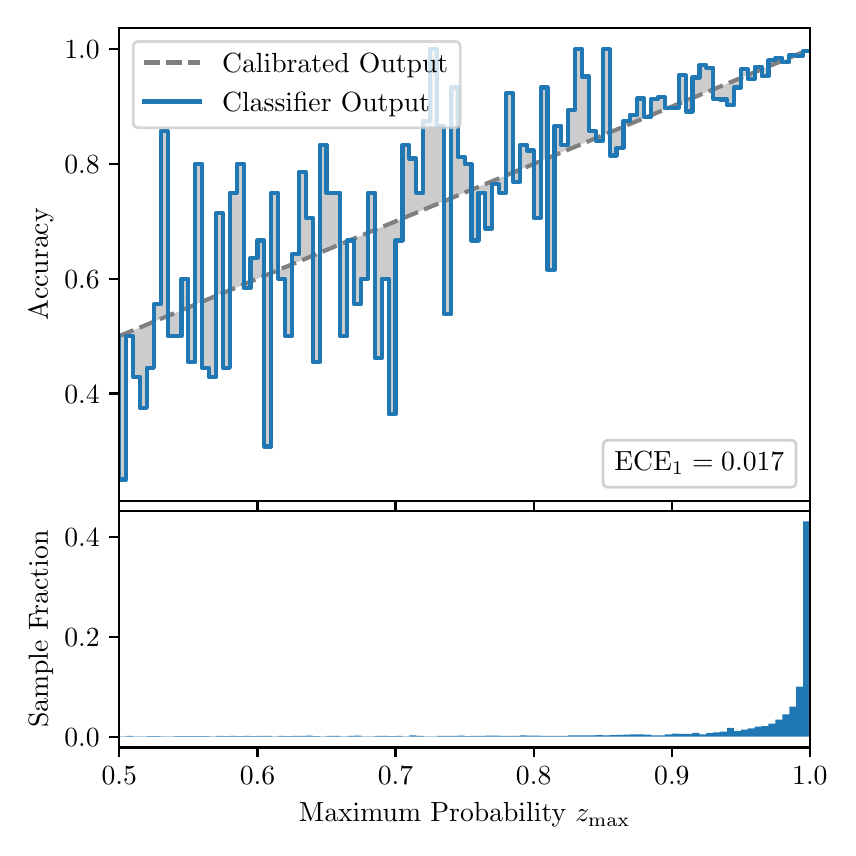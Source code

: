 \begingroup%
\makeatletter%
\begin{pgfpicture}%
\pgfpathrectangle{\pgfpointorigin}{\pgfqpoint{4.0in}{4.0in}}%
\pgfusepath{use as bounding box, clip}%
\begin{pgfscope}%
\pgfsetbuttcap%
\pgfsetmiterjoin%
\definecolor{currentfill}{rgb}{1.0,1.0,1.0}%
\pgfsetfillcolor{currentfill}%
\pgfsetlinewidth{0.0pt}%
\definecolor{currentstroke}{rgb}{1.0,1.0,1.0}%
\pgfsetstrokecolor{currentstroke}%
\pgfsetdash{}{0pt}%
\pgfpathmoveto{\pgfqpoint{0.0in}{0.0in}}%
\pgfpathlineto{\pgfqpoint{4.0in}{0.0in}}%
\pgfpathlineto{\pgfqpoint{4.0in}{4.0in}}%
\pgfpathlineto{\pgfqpoint{0.0in}{4.0in}}%
\pgfpathclose%
\pgfusepath{fill}%
\end{pgfscope}%
\begin{pgfscope}%
\pgfsetbuttcap%
\pgfsetmiterjoin%
\definecolor{currentfill}{rgb}{1.0,1.0,1.0}%
\pgfsetfillcolor{currentfill}%
\pgfsetlinewidth{0.0pt}%
\definecolor{currentstroke}{rgb}{0.0,0.0,0.0}%
\pgfsetstrokecolor{currentstroke}%
\pgfsetstrokeopacity{0.0}%
\pgfsetdash{}{0pt}%
\pgfpathmoveto{\pgfqpoint{0.458in}{1.633in}}%
\pgfpathlineto{\pgfqpoint{3.911in}{1.633in}}%
\pgfpathlineto{\pgfqpoint{3.911in}{4.0in}}%
\pgfpathlineto{\pgfqpoint{0.458in}{4.0in}}%
\pgfpathclose%
\pgfusepath{fill}%
\end{pgfscope}%
\begin{pgfscope}%
\pgfpathrectangle{\pgfqpoint{0.458in}{1.633in}}{\pgfqpoint{3.453in}{2.367in}}%
\pgfusepath{clip}%
\pgfsetbuttcap%
\pgfsetroundjoin%
\definecolor{currentfill}{rgb}{0.0,0.0,0.0}%
\pgfsetfillcolor{currentfill}%
\pgfsetfillopacity{0.2}%
\pgfsetlinewidth{0.0pt}%
\definecolor{currentstroke}{rgb}{0.0,0.0,0.0}%
\pgfsetstrokecolor{currentstroke}%
\pgfsetdash{}{0pt}%
\pgfpathmoveto{\pgfqpoint{0.462in}{1.741in}}%
\pgfpathlineto{\pgfqpoint{0.462in}{2.459in}}%
\pgfpathlineto{\pgfqpoint{0.465in}{2.461in}}%
\pgfpathlineto{\pgfqpoint{0.469in}{2.462in}}%
\pgfpathlineto{\pgfqpoint{0.472in}{2.464in}}%
\pgfpathlineto{\pgfqpoint{0.475in}{2.465in}}%
\pgfpathlineto{\pgfqpoint{0.479in}{2.467in}}%
\pgfpathlineto{\pgfqpoint{0.482in}{2.468in}}%
\pgfpathlineto{\pgfqpoint{0.486in}{2.469in}}%
\pgfpathlineto{\pgfqpoint{0.489in}{2.471in}}%
\pgfpathlineto{\pgfqpoint{0.493in}{2.472in}}%
\pgfpathlineto{\pgfqpoint{0.496in}{2.474in}}%
\pgfpathlineto{\pgfqpoint{0.5in}{2.475in}}%
\pgfpathlineto{\pgfqpoint{0.503in}{2.477in}}%
\pgfpathlineto{\pgfqpoint{0.507in}{2.478in}}%
\pgfpathlineto{\pgfqpoint{0.51in}{2.479in}}%
\pgfpathlineto{\pgfqpoint{0.513in}{2.481in}}%
\pgfpathlineto{\pgfqpoint{0.517in}{2.482in}}%
\pgfpathlineto{\pgfqpoint{0.52in}{2.484in}}%
\pgfpathlineto{\pgfqpoint{0.524in}{2.485in}}%
\pgfpathlineto{\pgfqpoint{0.527in}{2.487in}}%
\pgfpathlineto{\pgfqpoint{0.531in}{2.488in}}%
\pgfpathlineto{\pgfqpoint{0.534in}{2.489in}}%
\pgfpathlineto{\pgfqpoint{0.538in}{2.491in}}%
\pgfpathlineto{\pgfqpoint{0.541in}{2.492in}}%
\pgfpathlineto{\pgfqpoint{0.545in}{2.494in}}%
\pgfpathlineto{\pgfqpoint{0.548in}{2.495in}}%
\pgfpathlineto{\pgfqpoint{0.551in}{2.497in}}%
\pgfpathlineto{\pgfqpoint{0.555in}{2.498in}}%
\pgfpathlineto{\pgfqpoint{0.558in}{2.5in}}%
\pgfpathlineto{\pgfqpoint{0.562in}{2.501in}}%
\pgfpathlineto{\pgfqpoint{0.565in}{2.502in}}%
\pgfpathlineto{\pgfqpoint{0.569in}{2.504in}}%
\pgfpathlineto{\pgfqpoint{0.572in}{2.505in}}%
\pgfpathlineto{\pgfqpoint{0.576in}{2.507in}}%
\pgfpathlineto{\pgfqpoint{0.579in}{2.508in}}%
\pgfpathlineto{\pgfqpoint{0.583in}{2.51in}}%
\pgfpathlineto{\pgfqpoint{0.586in}{2.511in}}%
\pgfpathlineto{\pgfqpoint{0.59in}{2.512in}}%
\pgfpathlineto{\pgfqpoint{0.593in}{2.514in}}%
\pgfpathlineto{\pgfqpoint{0.596in}{2.515in}}%
\pgfpathlineto{\pgfqpoint{0.6in}{2.517in}}%
\pgfpathlineto{\pgfqpoint{0.603in}{2.518in}}%
\pgfpathlineto{\pgfqpoint{0.607in}{2.52in}}%
\pgfpathlineto{\pgfqpoint{0.61in}{2.521in}}%
\pgfpathlineto{\pgfqpoint{0.614in}{2.523in}}%
\pgfpathlineto{\pgfqpoint{0.617in}{2.524in}}%
\pgfpathlineto{\pgfqpoint{0.621in}{2.525in}}%
\pgfpathlineto{\pgfqpoint{0.624in}{2.527in}}%
\pgfpathlineto{\pgfqpoint{0.628in}{2.528in}}%
\pgfpathlineto{\pgfqpoint{0.631in}{2.53in}}%
\pgfpathlineto{\pgfqpoint{0.634in}{2.531in}}%
\pgfpathlineto{\pgfqpoint{0.638in}{2.533in}}%
\pgfpathlineto{\pgfqpoint{0.641in}{2.534in}}%
\pgfpathlineto{\pgfqpoint{0.645in}{2.535in}}%
\pgfpathlineto{\pgfqpoint{0.648in}{2.537in}}%
\pgfpathlineto{\pgfqpoint{0.652in}{2.538in}}%
\pgfpathlineto{\pgfqpoint{0.655in}{2.54in}}%
\pgfpathlineto{\pgfqpoint{0.659in}{2.541in}}%
\pgfpathlineto{\pgfqpoint{0.662in}{2.543in}}%
\pgfpathlineto{\pgfqpoint{0.666in}{2.544in}}%
\pgfpathlineto{\pgfqpoint{0.669in}{2.545in}}%
\pgfpathlineto{\pgfqpoint{0.672in}{2.547in}}%
\pgfpathlineto{\pgfqpoint{0.676in}{2.548in}}%
\pgfpathlineto{\pgfqpoint{0.679in}{2.55in}}%
\pgfpathlineto{\pgfqpoint{0.683in}{2.551in}}%
\pgfpathlineto{\pgfqpoint{0.686in}{2.553in}}%
\pgfpathlineto{\pgfqpoint{0.69in}{2.554in}}%
\pgfpathlineto{\pgfqpoint{0.693in}{2.556in}}%
\pgfpathlineto{\pgfqpoint{0.697in}{2.557in}}%
\pgfpathlineto{\pgfqpoint{0.7in}{2.558in}}%
\pgfpathlineto{\pgfqpoint{0.704in}{2.56in}}%
\pgfpathlineto{\pgfqpoint{0.707in}{2.561in}}%
\pgfpathlineto{\pgfqpoint{0.71in}{2.563in}}%
\pgfpathlineto{\pgfqpoint{0.714in}{2.564in}}%
\pgfpathlineto{\pgfqpoint{0.717in}{2.566in}}%
\pgfpathlineto{\pgfqpoint{0.721in}{2.567in}}%
\pgfpathlineto{\pgfqpoint{0.724in}{2.568in}}%
\pgfpathlineto{\pgfqpoint{0.728in}{2.57in}}%
\pgfpathlineto{\pgfqpoint{0.731in}{2.571in}}%
\pgfpathlineto{\pgfqpoint{0.735in}{2.573in}}%
\pgfpathlineto{\pgfqpoint{0.738in}{2.574in}}%
\pgfpathlineto{\pgfqpoint{0.742in}{2.576in}}%
\pgfpathlineto{\pgfqpoint{0.745in}{2.577in}}%
\pgfpathlineto{\pgfqpoint{0.749in}{2.579in}}%
\pgfpathlineto{\pgfqpoint{0.752in}{2.58in}}%
\pgfpathlineto{\pgfqpoint{0.755in}{2.581in}}%
\pgfpathlineto{\pgfqpoint{0.759in}{2.583in}}%
\pgfpathlineto{\pgfqpoint{0.762in}{2.584in}}%
\pgfpathlineto{\pgfqpoint{0.766in}{2.586in}}%
\pgfpathlineto{\pgfqpoint{0.769in}{2.587in}}%
\pgfpathlineto{\pgfqpoint{0.773in}{2.589in}}%
\pgfpathlineto{\pgfqpoint{0.776in}{2.59in}}%
\pgfpathlineto{\pgfqpoint{0.78in}{2.591in}}%
\pgfpathlineto{\pgfqpoint{0.783in}{2.593in}}%
\pgfpathlineto{\pgfqpoint{0.787in}{2.594in}}%
\pgfpathlineto{\pgfqpoint{0.79in}{2.596in}}%
\pgfpathlineto{\pgfqpoint{0.793in}{2.597in}}%
\pgfpathlineto{\pgfqpoint{0.797in}{2.599in}}%
\pgfpathlineto{\pgfqpoint{0.8in}{2.6in}}%
\pgfpathlineto{\pgfqpoint{0.804in}{2.601in}}%
\pgfpathlineto{\pgfqpoint{0.807in}{2.603in}}%
\pgfpathlineto{\pgfqpoint{0.811in}{2.604in}}%
\pgfpathlineto{\pgfqpoint{0.814in}{2.606in}}%
\pgfpathlineto{\pgfqpoint{0.818in}{2.607in}}%
\pgfpathlineto{\pgfqpoint{0.821in}{2.609in}}%
\pgfpathlineto{\pgfqpoint{0.825in}{2.61in}}%
\pgfpathlineto{\pgfqpoint{0.828in}{2.612in}}%
\pgfpathlineto{\pgfqpoint{0.831in}{2.613in}}%
\pgfpathlineto{\pgfqpoint{0.835in}{2.614in}}%
\pgfpathlineto{\pgfqpoint{0.838in}{2.616in}}%
\pgfpathlineto{\pgfqpoint{0.842in}{2.617in}}%
\pgfpathlineto{\pgfqpoint{0.845in}{2.619in}}%
\pgfpathlineto{\pgfqpoint{0.849in}{2.62in}}%
\pgfpathlineto{\pgfqpoint{0.852in}{2.622in}}%
\pgfpathlineto{\pgfqpoint{0.856in}{2.623in}}%
\pgfpathlineto{\pgfqpoint{0.859in}{2.624in}}%
\pgfpathlineto{\pgfqpoint{0.863in}{2.626in}}%
\pgfpathlineto{\pgfqpoint{0.866in}{2.627in}}%
\pgfpathlineto{\pgfqpoint{0.869in}{2.629in}}%
\pgfpathlineto{\pgfqpoint{0.873in}{2.63in}}%
\pgfpathlineto{\pgfqpoint{0.876in}{2.632in}}%
\pgfpathlineto{\pgfqpoint{0.88in}{2.633in}}%
\pgfpathlineto{\pgfqpoint{0.883in}{2.635in}}%
\pgfpathlineto{\pgfqpoint{0.887in}{2.636in}}%
\pgfpathlineto{\pgfqpoint{0.89in}{2.637in}}%
\pgfpathlineto{\pgfqpoint{0.894in}{2.639in}}%
\pgfpathlineto{\pgfqpoint{0.897in}{2.64in}}%
\pgfpathlineto{\pgfqpoint{0.901in}{2.642in}}%
\pgfpathlineto{\pgfqpoint{0.904in}{2.643in}}%
\pgfpathlineto{\pgfqpoint{0.908in}{2.645in}}%
\pgfpathlineto{\pgfqpoint{0.911in}{2.646in}}%
\pgfpathlineto{\pgfqpoint{0.914in}{2.647in}}%
\pgfpathlineto{\pgfqpoint{0.918in}{2.649in}}%
\pgfpathlineto{\pgfqpoint{0.921in}{2.65in}}%
\pgfpathlineto{\pgfqpoint{0.925in}{2.652in}}%
\pgfpathlineto{\pgfqpoint{0.928in}{2.653in}}%
\pgfpathlineto{\pgfqpoint{0.932in}{2.655in}}%
\pgfpathlineto{\pgfqpoint{0.935in}{2.656in}}%
\pgfpathlineto{\pgfqpoint{0.939in}{2.657in}}%
\pgfpathlineto{\pgfqpoint{0.942in}{2.659in}}%
\pgfpathlineto{\pgfqpoint{0.946in}{2.66in}}%
\pgfpathlineto{\pgfqpoint{0.949in}{2.662in}}%
\pgfpathlineto{\pgfqpoint{0.952in}{2.663in}}%
\pgfpathlineto{\pgfqpoint{0.956in}{2.665in}}%
\pgfpathlineto{\pgfqpoint{0.959in}{2.666in}}%
\pgfpathlineto{\pgfqpoint{0.963in}{2.668in}}%
\pgfpathlineto{\pgfqpoint{0.966in}{2.669in}}%
\pgfpathlineto{\pgfqpoint{0.97in}{2.67in}}%
\pgfpathlineto{\pgfqpoint{0.973in}{2.672in}}%
\pgfpathlineto{\pgfqpoint{0.977in}{2.673in}}%
\pgfpathlineto{\pgfqpoint{0.98in}{2.675in}}%
\pgfpathlineto{\pgfqpoint{0.984in}{2.676in}}%
\pgfpathlineto{\pgfqpoint{0.987in}{2.678in}}%
\pgfpathlineto{\pgfqpoint{0.99in}{2.679in}}%
\pgfpathlineto{\pgfqpoint{0.994in}{2.68in}}%
\pgfpathlineto{\pgfqpoint{0.997in}{2.682in}}%
\pgfpathlineto{\pgfqpoint{1.001in}{2.683in}}%
\pgfpathlineto{\pgfqpoint{1.004in}{2.685in}}%
\pgfpathlineto{\pgfqpoint{1.008in}{2.686in}}%
\pgfpathlineto{\pgfqpoint{1.011in}{2.688in}}%
\pgfpathlineto{\pgfqpoint{1.015in}{2.689in}}%
\pgfpathlineto{\pgfqpoint{1.018in}{2.691in}}%
\pgfpathlineto{\pgfqpoint{1.022in}{2.692in}}%
\pgfpathlineto{\pgfqpoint{1.025in}{2.693in}}%
\pgfpathlineto{\pgfqpoint{1.028in}{2.695in}}%
\pgfpathlineto{\pgfqpoint{1.032in}{2.696in}}%
\pgfpathlineto{\pgfqpoint{1.035in}{2.698in}}%
\pgfpathlineto{\pgfqpoint{1.039in}{2.699in}}%
\pgfpathlineto{\pgfqpoint{1.042in}{2.701in}}%
\pgfpathlineto{\pgfqpoint{1.046in}{2.702in}}%
\pgfpathlineto{\pgfqpoint{1.049in}{2.703in}}%
\pgfpathlineto{\pgfqpoint{1.053in}{2.705in}}%
\pgfpathlineto{\pgfqpoint{1.056in}{2.706in}}%
\pgfpathlineto{\pgfqpoint{1.06in}{2.708in}}%
\pgfpathlineto{\pgfqpoint{1.063in}{2.709in}}%
\pgfpathlineto{\pgfqpoint{1.067in}{2.711in}}%
\pgfpathlineto{\pgfqpoint{1.07in}{2.712in}}%
\pgfpathlineto{\pgfqpoint{1.073in}{2.713in}}%
\pgfpathlineto{\pgfqpoint{1.077in}{2.715in}}%
\pgfpathlineto{\pgfqpoint{1.08in}{2.716in}}%
\pgfpathlineto{\pgfqpoint{1.084in}{2.718in}}%
\pgfpathlineto{\pgfqpoint{1.087in}{2.719in}}%
\pgfpathlineto{\pgfqpoint{1.091in}{2.721in}}%
\pgfpathlineto{\pgfqpoint{1.094in}{2.722in}}%
\pgfpathlineto{\pgfqpoint{1.098in}{2.724in}}%
\pgfpathlineto{\pgfqpoint{1.101in}{2.725in}}%
\pgfpathlineto{\pgfqpoint{1.105in}{2.726in}}%
\pgfpathlineto{\pgfqpoint{1.108in}{2.728in}}%
\pgfpathlineto{\pgfqpoint{1.111in}{2.729in}}%
\pgfpathlineto{\pgfqpoint{1.115in}{2.731in}}%
\pgfpathlineto{\pgfqpoint{1.118in}{2.732in}}%
\pgfpathlineto{\pgfqpoint{1.122in}{2.734in}}%
\pgfpathlineto{\pgfqpoint{1.125in}{2.735in}}%
\pgfpathlineto{\pgfqpoint{1.129in}{2.736in}}%
\pgfpathlineto{\pgfqpoint{1.132in}{2.738in}}%
\pgfpathlineto{\pgfqpoint{1.136in}{2.739in}}%
\pgfpathlineto{\pgfqpoint{1.139in}{2.741in}}%
\pgfpathlineto{\pgfqpoint{1.143in}{2.742in}}%
\pgfpathlineto{\pgfqpoint{1.146in}{2.744in}}%
\pgfpathlineto{\pgfqpoint{1.149in}{2.745in}}%
\pgfpathlineto{\pgfqpoint{1.153in}{2.747in}}%
\pgfpathlineto{\pgfqpoint{1.156in}{2.748in}}%
\pgfpathlineto{\pgfqpoint{1.16in}{2.749in}}%
\pgfpathlineto{\pgfqpoint{1.163in}{2.751in}}%
\pgfpathlineto{\pgfqpoint{1.167in}{2.752in}}%
\pgfpathlineto{\pgfqpoint{1.17in}{2.754in}}%
\pgfpathlineto{\pgfqpoint{1.174in}{2.755in}}%
\pgfpathlineto{\pgfqpoint{1.177in}{2.757in}}%
\pgfpathlineto{\pgfqpoint{1.181in}{2.758in}}%
\pgfpathlineto{\pgfqpoint{1.184in}{2.759in}}%
\pgfpathlineto{\pgfqpoint{1.187in}{2.761in}}%
\pgfpathlineto{\pgfqpoint{1.191in}{2.762in}}%
\pgfpathlineto{\pgfqpoint{1.194in}{2.764in}}%
\pgfpathlineto{\pgfqpoint{1.198in}{2.765in}}%
\pgfpathlineto{\pgfqpoint{1.201in}{2.767in}}%
\pgfpathlineto{\pgfqpoint{1.205in}{2.768in}}%
\pgfpathlineto{\pgfqpoint{1.208in}{2.769in}}%
\pgfpathlineto{\pgfqpoint{1.212in}{2.771in}}%
\pgfpathlineto{\pgfqpoint{1.215in}{2.772in}}%
\pgfpathlineto{\pgfqpoint{1.219in}{2.774in}}%
\pgfpathlineto{\pgfqpoint{1.222in}{2.775in}}%
\pgfpathlineto{\pgfqpoint{1.226in}{2.777in}}%
\pgfpathlineto{\pgfqpoint{1.229in}{2.778in}}%
\pgfpathlineto{\pgfqpoint{1.232in}{2.78in}}%
\pgfpathlineto{\pgfqpoint{1.236in}{2.781in}}%
\pgfpathlineto{\pgfqpoint{1.239in}{2.782in}}%
\pgfpathlineto{\pgfqpoint{1.243in}{2.784in}}%
\pgfpathlineto{\pgfqpoint{1.246in}{2.785in}}%
\pgfpathlineto{\pgfqpoint{1.25in}{2.787in}}%
\pgfpathlineto{\pgfqpoint{1.253in}{2.788in}}%
\pgfpathlineto{\pgfqpoint{1.257in}{2.79in}}%
\pgfpathlineto{\pgfqpoint{1.26in}{2.791in}}%
\pgfpathlineto{\pgfqpoint{1.264in}{2.792in}}%
\pgfpathlineto{\pgfqpoint{1.267in}{2.794in}}%
\pgfpathlineto{\pgfqpoint{1.27in}{2.795in}}%
\pgfpathlineto{\pgfqpoint{1.274in}{2.797in}}%
\pgfpathlineto{\pgfqpoint{1.277in}{2.798in}}%
\pgfpathlineto{\pgfqpoint{1.281in}{2.8in}}%
\pgfpathlineto{\pgfqpoint{1.284in}{2.801in}}%
\pgfpathlineto{\pgfqpoint{1.288in}{2.803in}}%
\pgfpathlineto{\pgfqpoint{1.291in}{2.804in}}%
\pgfpathlineto{\pgfqpoint{1.295in}{2.805in}}%
\pgfpathlineto{\pgfqpoint{1.298in}{2.807in}}%
\pgfpathlineto{\pgfqpoint{1.302in}{2.808in}}%
\pgfpathlineto{\pgfqpoint{1.305in}{2.81in}}%
\pgfpathlineto{\pgfqpoint{1.308in}{2.811in}}%
\pgfpathlineto{\pgfqpoint{1.312in}{2.813in}}%
\pgfpathlineto{\pgfqpoint{1.315in}{2.814in}}%
\pgfpathlineto{\pgfqpoint{1.319in}{2.815in}}%
\pgfpathlineto{\pgfqpoint{1.322in}{2.817in}}%
\pgfpathlineto{\pgfqpoint{1.326in}{2.818in}}%
\pgfpathlineto{\pgfqpoint{1.329in}{2.82in}}%
\pgfpathlineto{\pgfqpoint{1.333in}{2.821in}}%
\pgfpathlineto{\pgfqpoint{1.336in}{2.823in}}%
\pgfpathlineto{\pgfqpoint{1.34in}{2.824in}}%
\pgfpathlineto{\pgfqpoint{1.343in}{2.826in}}%
\pgfpathlineto{\pgfqpoint{1.346in}{2.827in}}%
\pgfpathlineto{\pgfqpoint{1.35in}{2.828in}}%
\pgfpathlineto{\pgfqpoint{1.353in}{2.83in}}%
\pgfpathlineto{\pgfqpoint{1.357in}{2.831in}}%
\pgfpathlineto{\pgfqpoint{1.36in}{2.833in}}%
\pgfpathlineto{\pgfqpoint{1.364in}{2.834in}}%
\pgfpathlineto{\pgfqpoint{1.367in}{2.836in}}%
\pgfpathlineto{\pgfqpoint{1.371in}{2.837in}}%
\pgfpathlineto{\pgfqpoint{1.374in}{2.838in}}%
\pgfpathlineto{\pgfqpoint{1.378in}{2.84in}}%
\pgfpathlineto{\pgfqpoint{1.381in}{2.841in}}%
\pgfpathlineto{\pgfqpoint{1.385in}{2.843in}}%
\pgfpathlineto{\pgfqpoint{1.388in}{2.844in}}%
\pgfpathlineto{\pgfqpoint{1.391in}{2.846in}}%
\pgfpathlineto{\pgfqpoint{1.395in}{2.847in}}%
\pgfpathlineto{\pgfqpoint{1.398in}{2.848in}}%
\pgfpathlineto{\pgfqpoint{1.402in}{2.85in}}%
\pgfpathlineto{\pgfqpoint{1.405in}{2.851in}}%
\pgfpathlineto{\pgfqpoint{1.409in}{2.853in}}%
\pgfpathlineto{\pgfqpoint{1.412in}{2.854in}}%
\pgfpathlineto{\pgfqpoint{1.416in}{2.856in}}%
\pgfpathlineto{\pgfqpoint{1.419in}{2.857in}}%
\pgfpathlineto{\pgfqpoint{1.423in}{2.859in}}%
\pgfpathlineto{\pgfqpoint{1.426in}{2.86in}}%
\pgfpathlineto{\pgfqpoint{1.429in}{2.861in}}%
\pgfpathlineto{\pgfqpoint{1.433in}{2.863in}}%
\pgfpathlineto{\pgfqpoint{1.436in}{2.864in}}%
\pgfpathlineto{\pgfqpoint{1.44in}{2.866in}}%
\pgfpathlineto{\pgfqpoint{1.443in}{2.867in}}%
\pgfpathlineto{\pgfqpoint{1.447in}{2.869in}}%
\pgfpathlineto{\pgfqpoint{1.45in}{2.87in}}%
\pgfpathlineto{\pgfqpoint{1.454in}{2.871in}}%
\pgfpathlineto{\pgfqpoint{1.457in}{2.873in}}%
\pgfpathlineto{\pgfqpoint{1.461in}{2.874in}}%
\pgfpathlineto{\pgfqpoint{1.464in}{2.876in}}%
\pgfpathlineto{\pgfqpoint{1.467in}{2.877in}}%
\pgfpathlineto{\pgfqpoint{1.471in}{2.879in}}%
\pgfpathlineto{\pgfqpoint{1.474in}{2.88in}}%
\pgfpathlineto{\pgfqpoint{1.478in}{2.882in}}%
\pgfpathlineto{\pgfqpoint{1.481in}{2.883in}}%
\pgfpathlineto{\pgfqpoint{1.485in}{2.884in}}%
\pgfpathlineto{\pgfqpoint{1.488in}{2.886in}}%
\pgfpathlineto{\pgfqpoint{1.492in}{2.887in}}%
\pgfpathlineto{\pgfqpoint{1.495in}{2.889in}}%
\pgfpathlineto{\pgfqpoint{1.499in}{2.89in}}%
\pgfpathlineto{\pgfqpoint{1.502in}{2.892in}}%
\pgfpathlineto{\pgfqpoint{1.506in}{2.893in}}%
\pgfpathlineto{\pgfqpoint{1.509in}{2.894in}}%
\pgfpathlineto{\pgfqpoint{1.512in}{2.896in}}%
\pgfpathlineto{\pgfqpoint{1.516in}{2.897in}}%
\pgfpathlineto{\pgfqpoint{1.519in}{2.899in}}%
\pgfpathlineto{\pgfqpoint{1.523in}{2.9in}}%
\pgfpathlineto{\pgfqpoint{1.526in}{2.902in}}%
\pgfpathlineto{\pgfqpoint{1.53in}{2.903in}}%
\pgfpathlineto{\pgfqpoint{1.533in}{2.904in}}%
\pgfpathlineto{\pgfqpoint{1.537in}{2.906in}}%
\pgfpathlineto{\pgfqpoint{1.54in}{2.907in}}%
\pgfpathlineto{\pgfqpoint{1.544in}{2.909in}}%
\pgfpathlineto{\pgfqpoint{1.547in}{2.91in}}%
\pgfpathlineto{\pgfqpoint{1.55in}{2.912in}}%
\pgfpathlineto{\pgfqpoint{1.554in}{2.913in}}%
\pgfpathlineto{\pgfqpoint{1.557in}{2.915in}}%
\pgfpathlineto{\pgfqpoint{1.561in}{2.916in}}%
\pgfpathlineto{\pgfqpoint{1.564in}{2.917in}}%
\pgfpathlineto{\pgfqpoint{1.568in}{2.919in}}%
\pgfpathlineto{\pgfqpoint{1.571in}{2.92in}}%
\pgfpathlineto{\pgfqpoint{1.575in}{2.922in}}%
\pgfpathlineto{\pgfqpoint{1.578in}{2.923in}}%
\pgfpathlineto{\pgfqpoint{1.582in}{2.925in}}%
\pgfpathlineto{\pgfqpoint{1.585in}{2.926in}}%
\pgfpathlineto{\pgfqpoint{1.588in}{2.927in}}%
\pgfpathlineto{\pgfqpoint{1.592in}{2.929in}}%
\pgfpathlineto{\pgfqpoint{1.595in}{2.93in}}%
\pgfpathlineto{\pgfqpoint{1.599in}{2.932in}}%
\pgfpathlineto{\pgfqpoint{1.602in}{2.933in}}%
\pgfpathlineto{\pgfqpoint{1.606in}{2.935in}}%
\pgfpathlineto{\pgfqpoint{1.609in}{2.936in}}%
\pgfpathlineto{\pgfqpoint{1.613in}{2.938in}}%
\pgfpathlineto{\pgfqpoint{1.616in}{2.939in}}%
\pgfpathlineto{\pgfqpoint{1.62in}{2.94in}}%
\pgfpathlineto{\pgfqpoint{1.623in}{2.942in}}%
\pgfpathlineto{\pgfqpoint{1.626in}{2.943in}}%
\pgfpathlineto{\pgfqpoint{1.63in}{2.945in}}%
\pgfpathlineto{\pgfqpoint{1.633in}{2.946in}}%
\pgfpathlineto{\pgfqpoint{1.637in}{2.948in}}%
\pgfpathlineto{\pgfqpoint{1.64in}{2.949in}}%
\pgfpathlineto{\pgfqpoint{1.644in}{2.95in}}%
\pgfpathlineto{\pgfqpoint{1.647in}{2.952in}}%
\pgfpathlineto{\pgfqpoint{1.651in}{2.953in}}%
\pgfpathlineto{\pgfqpoint{1.654in}{2.955in}}%
\pgfpathlineto{\pgfqpoint{1.658in}{2.956in}}%
\pgfpathlineto{\pgfqpoint{1.661in}{2.958in}}%
\pgfpathlineto{\pgfqpoint{1.665in}{2.959in}}%
\pgfpathlineto{\pgfqpoint{1.668in}{2.96in}}%
\pgfpathlineto{\pgfqpoint{1.671in}{2.962in}}%
\pgfpathlineto{\pgfqpoint{1.675in}{2.963in}}%
\pgfpathlineto{\pgfqpoint{1.678in}{2.965in}}%
\pgfpathlineto{\pgfqpoint{1.682in}{2.966in}}%
\pgfpathlineto{\pgfqpoint{1.685in}{2.968in}}%
\pgfpathlineto{\pgfqpoint{1.689in}{2.969in}}%
\pgfpathlineto{\pgfqpoint{1.692in}{2.971in}}%
\pgfpathlineto{\pgfqpoint{1.696in}{2.972in}}%
\pgfpathlineto{\pgfqpoint{1.699in}{2.973in}}%
\pgfpathlineto{\pgfqpoint{1.703in}{2.975in}}%
\pgfpathlineto{\pgfqpoint{1.706in}{2.976in}}%
\pgfpathlineto{\pgfqpoint{1.709in}{2.978in}}%
\pgfpathlineto{\pgfqpoint{1.713in}{2.979in}}%
\pgfpathlineto{\pgfqpoint{1.716in}{2.981in}}%
\pgfpathlineto{\pgfqpoint{1.72in}{2.982in}}%
\pgfpathlineto{\pgfqpoint{1.723in}{2.983in}}%
\pgfpathlineto{\pgfqpoint{1.727in}{2.985in}}%
\pgfpathlineto{\pgfqpoint{1.73in}{2.986in}}%
\pgfpathlineto{\pgfqpoint{1.734in}{2.988in}}%
\pgfpathlineto{\pgfqpoint{1.737in}{2.989in}}%
\pgfpathlineto{\pgfqpoint{1.741in}{2.991in}}%
\pgfpathlineto{\pgfqpoint{1.744in}{2.992in}}%
\pgfpathlineto{\pgfqpoint{1.747in}{2.994in}}%
\pgfpathlineto{\pgfqpoint{1.751in}{2.995in}}%
\pgfpathlineto{\pgfqpoint{1.754in}{2.996in}}%
\pgfpathlineto{\pgfqpoint{1.758in}{2.998in}}%
\pgfpathlineto{\pgfqpoint{1.761in}{2.999in}}%
\pgfpathlineto{\pgfqpoint{1.765in}{3.001in}}%
\pgfpathlineto{\pgfqpoint{1.768in}{3.002in}}%
\pgfpathlineto{\pgfqpoint{1.772in}{3.004in}}%
\pgfpathlineto{\pgfqpoint{1.775in}{3.005in}}%
\pgfpathlineto{\pgfqpoint{1.779in}{3.006in}}%
\pgfpathlineto{\pgfqpoint{1.782in}{3.008in}}%
\pgfpathlineto{\pgfqpoint{1.785in}{3.009in}}%
\pgfpathlineto{\pgfqpoint{1.789in}{3.011in}}%
\pgfpathlineto{\pgfqpoint{1.792in}{3.012in}}%
\pgfpathlineto{\pgfqpoint{1.796in}{3.014in}}%
\pgfpathlineto{\pgfqpoint{1.799in}{3.015in}}%
\pgfpathlineto{\pgfqpoint{1.803in}{3.016in}}%
\pgfpathlineto{\pgfqpoint{1.806in}{3.018in}}%
\pgfpathlineto{\pgfqpoint{1.81in}{3.019in}}%
\pgfpathlineto{\pgfqpoint{1.813in}{3.021in}}%
\pgfpathlineto{\pgfqpoint{1.817in}{3.022in}}%
\pgfpathlineto{\pgfqpoint{1.82in}{3.024in}}%
\pgfpathlineto{\pgfqpoint{1.824in}{3.025in}}%
\pgfpathlineto{\pgfqpoint{1.827in}{3.027in}}%
\pgfpathlineto{\pgfqpoint{1.83in}{3.028in}}%
\pgfpathlineto{\pgfqpoint{1.834in}{3.029in}}%
\pgfpathlineto{\pgfqpoint{1.837in}{3.031in}}%
\pgfpathlineto{\pgfqpoint{1.841in}{3.032in}}%
\pgfpathlineto{\pgfqpoint{1.844in}{3.034in}}%
\pgfpathlineto{\pgfqpoint{1.848in}{3.035in}}%
\pgfpathlineto{\pgfqpoint{1.851in}{3.037in}}%
\pgfpathlineto{\pgfqpoint{1.855in}{3.038in}}%
\pgfpathlineto{\pgfqpoint{1.858in}{3.039in}}%
\pgfpathlineto{\pgfqpoint{1.862in}{3.041in}}%
\pgfpathlineto{\pgfqpoint{1.865in}{3.042in}}%
\pgfpathlineto{\pgfqpoint{1.868in}{3.044in}}%
\pgfpathlineto{\pgfqpoint{1.872in}{3.045in}}%
\pgfpathlineto{\pgfqpoint{1.875in}{3.047in}}%
\pgfpathlineto{\pgfqpoint{1.879in}{3.048in}}%
\pgfpathlineto{\pgfqpoint{1.882in}{3.05in}}%
\pgfpathlineto{\pgfqpoint{1.886in}{3.051in}}%
\pgfpathlineto{\pgfqpoint{1.889in}{3.052in}}%
\pgfpathlineto{\pgfqpoint{1.893in}{3.054in}}%
\pgfpathlineto{\pgfqpoint{1.896in}{3.055in}}%
\pgfpathlineto{\pgfqpoint{1.9in}{3.057in}}%
\pgfpathlineto{\pgfqpoint{1.903in}{3.058in}}%
\pgfpathlineto{\pgfqpoint{1.906in}{3.06in}}%
\pgfpathlineto{\pgfqpoint{1.91in}{3.061in}}%
\pgfpathlineto{\pgfqpoint{1.913in}{3.062in}}%
\pgfpathlineto{\pgfqpoint{1.917in}{3.064in}}%
\pgfpathlineto{\pgfqpoint{1.92in}{3.065in}}%
\pgfpathlineto{\pgfqpoint{1.924in}{3.067in}}%
\pgfpathlineto{\pgfqpoint{1.927in}{3.068in}}%
\pgfpathlineto{\pgfqpoint{1.931in}{3.07in}}%
\pgfpathlineto{\pgfqpoint{1.934in}{3.071in}}%
\pgfpathlineto{\pgfqpoint{1.938in}{3.072in}}%
\pgfpathlineto{\pgfqpoint{1.941in}{3.074in}}%
\pgfpathlineto{\pgfqpoint{1.944in}{3.075in}}%
\pgfpathlineto{\pgfqpoint{1.948in}{3.077in}}%
\pgfpathlineto{\pgfqpoint{1.951in}{3.078in}}%
\pgfpathlineto{\pgfqpoint{1.955in}{3.08in}}%
\pgfpathlineto{\pgfqpoint{1.958in}{3.081in}}%
\pgfpathlineto{\pgfqpoint{1.962in}{3.083in}}%
\pgfpathlineto{\pgfqpoint{1.965in}{3.084in}}%
\pgfpathlineto{\pgfqpoint{1.969in}{3.085in}}%
\pgfpathlineto{\pgfqpoint{1.972in}{3.087in}}%
\pgfpathlineto{\pgfqpoint{1.976in}{3.088in}}%
\pgfpathlineto{\pgfqpoint{1.979in}{3.09in}}%
\pgfpathlineto{\pgfqpoint{1.983in}{3.091in}}%
\pgfpathlineto{\pgfqpoint{1.986in}{3.093in}}%
\pgfpathlineto{\pgfqpoint{1.989in}{3.094in}}%
\pgfpathlineto{\pgfqpoint{1.993in}{3.095in}}%
\pgfpathlineto{\pgfqpoint{1.996in}{3.097in}}%
\pgfpathlineto{\pgfqpoint{2.0in}{3.098in}}%
\pgfpathlineto{\pgfqpoint{2.003in}{3.1in}}%
\pgfpathlineto{\pgfqpoint{2.007in}{3.101in}}%
\pgfpathlineto{\pgfqpoint{2.01in}{3.103in}}%
\pgfpathlineto{\pgfqpoint{2.014in}{3.104in}}%
\pgfpathlineto{\pgfqpoint{2.017in}{3.106in}}%
\pgfpathlineto{\pgfqpoint{2.021in}{3.107in}}%
\pgfpathlineto{\pgfqpoint{2.024in}{3.108in}}%
\pgfpathlineto{\pgfqpoint{2.027in}{3.11in}}%
\pgfpathlineto{\pgfqpoint{2.031in}{3.111in}}%
\pgfpathlineto{\pgfqpoint{2.034in}{3.113in}}%
\pgfpathlineto{\pgfqpoint{2.038in}{3.114in}}%
\pgfpathlineto{\pgfqpoint{2.041in}{3.116in}}%
\pgfpathlineto{\pgfqpoint{2.045in}{3.117in}}%
\pgfpathlineto{\pgfqpoint{2.048in}{3.118in}}%
\pgfpathlineto{\pgfqpoint{2.052in}{3.12in}}%
\pgfpathlineto{\pgfqpoint{2.055in}{3.121in}}%
\pgfpathlineto{\pgfqpoint{2.059in}{3.123in}}%
\pgfpathlineto{\pgfqpoint{2.062in}{3.124in}}%
\pgfpathlineto{\pgfqpoint{2.065in}{3.126in}}%
\pgfpathlineto{\pgfqpoint{2.069in}{3.127in}}%
\pgfpathlineto{\pgfqpoint{2.072in}{3.128in}}%
\pgfpathlineto{\pgfqpoint{2.076in}{3.13in}}%
\pgfpathlineto{\pgfqpoint{2.079in}{3.131in}}%
\pgfpathlineto{\pgfqpoint{2.083in}{3.133in}}%
\pgfpathlineto{\pgfqpoint{2.086in}{3.134in}}%
\pgfpathlineto{\pgfqpoint{2.09in}{3.136in}}%
\pgfpathlineto{\pgfqpoint{2.093in}{3.137in}}%
\pgfpathlineto{\pgfqpoint{2.097in}{3.139in}}%
\pgfpathlineto{\pgfqpoint{2.1in}{3.14in}}%
\pgfpathlineto{\pgfqpoint{2.103in}{3.141in}}%
\pgfpathlineto{\pgfqpoint{2.107in}{3.143in}}%
\pgfpathlineto{\pgfqpoint{2.11in}{3.144in}}%
\pgfpathlineto{\pgfqpoint{2.114in}{3.146in}}%
\pgfpathlineto{\pgfqpoint{2.117in}{3.147in}}%
\pgfpathlineto{\pgfqpoint{2.121in}{3.149in}}%
\pgfpathlineto{\pgfqpoint{2.124in}{3.15in}}%
\pgfpathlineto{\pgfqpoint{2.128in}{3.151in}}%
\pgfpathlineto{\pgfqpoint{2.131in}{3.153in}}%
\pgfpathlineto{\pgfqpoint{2.135in}{3.154in}}%
\pgfpathlineto{\pgfqpoint{2.138in}{3.156in}}%
\pgfpathlineto{\pgfqpoint{2.142in}{3.157in}}%
\pgfpathlineto{\pgfqpoint{2.145in}{3.159in}}%
\pgfpathlineto{\pgfqpoint{2.148in}{3.16in}}%
\pgfpathlineto{\pgfqpoint{2.152in}{3.162in}}%
\pgfpathlineto{\pgfqpoint{2.155in}{3.163in}}%
\pgfpathlineto{\pgfqpoint{2.159in}{3.164in}}%
\pgfpathlineto{\pgfqpoint{2.162in}{3.166in}}%
\pgfpathlineto{\pgfqpoint{2.166in}{3.167in}}%
\pgfpathlineto{\pgfqpoint{2.169in}{3.169in}}%
\pgfpathlineto{\pgfqpoint{2.173in}{3.17in}}%
\pgfpathlineto{\pgfqpoint{2.176in}{3.172in}}%
\pgfpathlineto{\pgfqpoint{2.18in}{3.173in}}%
\pgfpathlineto{\pgfqpoint{2.183in}{3.174in}}%
\pgfpathlineto{\pgfqpoint{2.186in}{3.176in}}%
\pgfpathlineto{\pgfqpoint{2.19in}{3.177in}}%
\pgfpathlineto{\pgfqpoint{2.193in}{3.179in}}%
\pgfpathlineto{\pgfqpoint{2.197in}{3.18in}}%
\pgfpathlineto{\pgfqpoint{2.2in}{3.182in}}%
\pgfpathlineto{\pgfqpoint{2.204in}{3.183in}}%
\pgfpathlineto{\pgfqpoint{2.207in}{3.184in}}%
\pgfpathlineto{\pgfqpoint{2.211in}{3.186in}}%
\pgfpathlineto{\pgfqpoint{2.214in}{3.187in}}%
\pgfpathlineto{\pgfqpoint{2.218in}{3.189in}}%
\pgfpathlineto{\pgfqpoint{2.221in}{3.19in}}%
\pgfpathlineto{\pgfqpoint{2.224in}{3.192in}}%
\pgfpathlineto{\pgfqpoint{2.228in}{3.193in}}%
\pgfpathlineto{\pgfqpoint{2.231in}{3.195in}}%
\pgfpathlineto{\pgfqpoint{2.235in}{3.196in}}%
\pgfpathlineto{\pgfqpoint{2.238in}{3.197in}}%
\pgfpathlineto{\pgfqpoint{2.242in}{3.199in}}%
\pgfpathlineto{\pgfqpoint{2.245in}{3.2in}}%
\pgfpathlineto{\pgfqpoint{2.249in}{3.202in}}%
\pgfpathlineto{\pgfqpoint{2.252in}{3.203in}}%
\pgfpathlineto{\pgfqpoint{2.256in}{3.205in}}%
\pgfpathlineto{\pgfqpoint{2.259in}{3.206in}}%
\pgfpathlineto{\pgfqpoint{2.262in}{3.207in}}%
\pgfpathlineto{\pgfqpoint{2.266in}{3.209in}}%
\pgfpathlineto{\pgfqpoint{2.269in}{3.21in}}%
\pgfpathlineto{\pgfqpoint{2.273in}{3.212in}}%
\pgfpathlineto{\pgfqpoint{2.276in}{3.213in}}%
\pgfpathlineto{\pgfqpoint{2.28in}{3.215in}}%
\pgfpathlineto{\pgfqpoint{2.283in}{3.216in}}%
\pgfpathlineto{\pgfqpoint{2.287in}{3.218in}}%
\pgfpathlineto{\pgfqpoint{2.29in}{3.219in}}%
\pgfpathlineto{\pgfqpoint{2.294in}{3.22in}}%
\pgfpathlineto{\pgfqpoint{2.297in}{3.222in}}%
\pgfpathlineto{\pgfqpoint{2.301in}{3.223in}}%
\pgfpathlineto{\pgfqpoint{2.304in}{3.225in}}%
\pgfpathlineto{\pgfqpoint{2.307in}{3.226in}}%
\pgfpathlineto{\pgfqpoint{2.311in}{3.228in}}%
\pgfpathlineto{\pgfqpoint{2.314in}{3.229in}}%
\pgfpathlineto{\pgfqpoint{2.318in}{3.23in}}%
\pgfpathlineto{\pgfqpoint{2.321in}{3.232in}}%
\pgfpathlineto{\pgfqpoint{2.325in}{3.233in}}%
\pgfpathlineto{\pgfqpoint{2.328in}{3.235in}}%
\pgfpathlineto{\pgfqpoint{2.332in}{3.236in}}%
\pgfpathlineto{\pgfqpoint{2.335in}{3.238in}}%
\pgfpathlineto{\pgfqpoint{2.339in}{3.239in}}%
\pgfpathlineto{\pgfqpoint{2.342in}{3.24in}}%
\pgfpathlineto{\pgfqpoint{2.345in}{3.242in}}%
\pgfpathlineto{\pgfqpoint{2.349in}{3.243in}}%
\pgfpathlineto{\pgfqpoint{2.352in}{3.245in}}%
\pgfpathlineto{\pgfqpoint{2.356in}{3.246in}}%
\pgfpathlineto{\pgfqpoint{2.359in}{3.248in}}%
\pgfpathlineto{\pgfqpoint{2.363in}{3.249in}}%
\pgfpathlineto{\pgfqpoint{2.366in}{3.251in}}%
\pgfpathlineto{\pgfqpoint{2.37in}{3.252in}}%
\pgfpathlineto{\pgfqpoint{2.373in}{3.253in}}%
\pgfpathlineto{\pgfqpoint{2.377in}{3.255in}}%
\pgfpathlineto{\pgfqpoint{2.38in}{3.256in}}%
\pgfpathlineto{\pgfqpoint{2.383in}{3.258in}}%
\pgfpathlineto{\pgfqpoint{2.387in}{3.259in}}%
\pgfpathlineto{\pgfqpoint{2.39in}{3.261in}}%
\pgfpathlineto{\pgfqpoint{2.394in}{3.262in}}%
\pgfpathlineto{\pgfqpoint{2.397in}{3.263in}}%
\pgfpathlineto{\pgfqpoint{2.401in}{3.265in}}%
\pgfpathlineto{\pgfqpoint{2.404in}{3.266in}}%
\pgfpathlineto{\pgfqpoint{2.408in}{3.268in}}%
\pgfpathlineto{\pgfqpoint{2.411in}{3.269in}}%
\pgfpathlineto{\pgfqpoint{2.415in}{3.271in}}%
\pgfpathlineto{\pgfqpoint{2.418in}{3.272in}}%
\pgfpathlineto{\pgfqpoint{2.421in}{3.274in}}%
\pgfpathlineto{\pgfqpoint{2.425in}{3.275in}}%
\pgfpathlineto{\pgfqpoint{2.428in}{3.276in}}%
\pgfpathlineto{\pgfqpoint{2.432in}{3.278in}}%
\pgfpathlineto{\pgfqpoint{2.435in}{3.279in}}%
\pgfpathlineto{\pgfqpoint{2.439in}{3.281in}}%
\pgfpathlineto{\pgfqpoint{2.442in}{3.282in}}%
\pgfpathlineto{\pgfqpoint{2.446in}{3.284in}}%
\pgfpathlineto{\pgfqpoint{2.449in}{3.285in}}%
\pgfpathlineto{\pgfqpoint{2.453in}{3.286in}}%
\pgfpathlineto{\pgfqpoint{2.456in}{3.288in}}%
\pgfpathlineto{\pgfqpoint{2.46in}{3.289in}}%
\pgfpathlineto{\pgfqpoint{2.463in}{3.291in}}%
\pgfpathlineto{\pgfqpoint{2.466in}{3.292in}}%
\pgfpathlineto{\pgfqpoint{2.47in}{3.294in}}%
\pgfpathlineto{\pgfqpoint{2.473in}{3.295in}}%
\pgfpathlineto{\pgfqpoint{2.477in}{3.296in}}%
\pgfpathlineto{\pgfqpoint{2.48in}{3.298in}}%
\pgfpathlineto{\pgfqpoint{2.484in}{3.299in}}%
\pgfpathlineto{\pgfqpoint{2.487in}{3.301in}}%
\pgfpathlineto{\pgfqpoint{2.491in}{3.302in}}%
\pgfpathlineto{\pgfqpoint{2.494in}{3.304in}}%
\pgfpathlineto{\pgfqpoint{2.498in}{3.305in}}%
\pgfpathlineto{\pgfqpoint{2.501in}{3.307in}}%
\pgfpathlineto{\pgfqpoint{2.504in}{3.308in}}%
\pgfpathlineto{\pgfqpoint{2.508in}{3.309in}}%
\pgfpathlineto{\pgfqpoint{2.511in}{3.311in}}%
\pgfpathlineto{\pgfqpoint{2.515in}{3.312in}}%
\pgfpathlineto{\pgfqpoint{2.518in}{3.314in}}%
\pgfpathlineto{\pgfqpoint{2.522in}{3.315in}}%
\pgfpathlineto{\pgfqpoint{2.525in}{3.317in}}%
\pgfpathlineto{\pgfqpoint{2.529in}{3.318in}}%
\pgfpathlineto{\pgfqpoint{2.532in}{3.319in}}%
\pgfpathlineto{\pgfqpoint{2.536in}{3.321in}}%
\pgfpathlineto{\pgfqpoint{2.539in}{3.322in}}%
\pgfpathlineto{\pgfqpoint{2.542in}{3.324in}}%
\pgfpathlineto{\pgfqpoint{2.546in}{3.325in}}%
\pgfpathlineto{\pgfqpoint{2.549in}{3.327in}}%
\pgfpathlineto{\pgfqpoint{2.553in}{3.328in}}%
\pgfpathlineto{\pgfqpoint{2.556in}{3.33in}}%
\pgfpathlineto{\pgfqpoint{2.56in}{3.331in}}%
\pgfpathlineto{\pgfqpoint{2.563in}{3.332in}}%
\pgfpathlineto{\pgfqpoint{2.567in}{3.334in}}%
\pgfpathlineto{\pgfqpoint{2.57in}{3.335in}}%
\pgfpathlineto{\pgfqpoint{2.574in}{3.337in}}%
\pgfpathlineto{\pgfqpoint{2.577in}{3.338in}}%
\pgfpathlineto{\pgfqpoint{2.58in}{3.34in}}%
\pgfpathlineto{\pgfqpoint{2.584in}{3.341in}}%
\pgfpathlineto{\pgfqpoint{2.587in}{3.342in}}%
\pgfpathlineto{\pgfqpoint{2.591in}{3.344in}}%
\pgfpathlineto{\pgfqpoint{2.594in}{3.345in}}%
\pgfpathlineto{\pgfqpoint{2.598in}{3.347in}}%
\pgfpathlineto{\pgfqpoint{2.601in}{3.348in}}%
\pgfpathlineto{\pgfqpoint{2.605in}{3.35in}}%
\pgfpathlineto{\pgfqpoint{2.608in}{3.351in}}%
\pgfpathlineto{\pgfqpoint{2.612in}{3.352in}}%
\pgfpathlineto{\pgfqpoint{2.615in}{3.354in}}%
\pgfpathlineto{\pgfqpoint{2.619in}{3.355in}}%
\pgfpathlineto{\pgfqpoint{2.622in}{3.357in}}%
\pgfpathlineto{\pgfqpoint{2.625in}{3.358in}}%
\pgfpathlineto{\pgfqpoint{2.629in}{3.36in}}%
\pgfpathlineto{\pgfqpoint{2.632in}{3.361in}}%
\pgfpathlineto{\pgfqpoint{2.636in}{3.363in}}%
\pgfpathlineto{\pgfqpoint{2.639in}{3.364in}}%
\pgfpathlineto{\pgfqpoint{2.643in}{3.365in}}%
\pgfpathlineto{\pgfqpoint{2.646in}{3.367in}}%
\pgfpathlineto{\pgfqpoint{2.65in}{3.368in}}%
\pgfpathlineto{\pgfqpoint{2.653in}{3.37in}}%
\pgfpathlineto{\pgfqpoint{2.657in}{3.371in}}%
\pgfpathlineto{\pgfqpoint{2.66in}{3.373in}}%
\pgfpathlineto{\pgfqpoint{2.663in}{3.374in}}%
\pgfpathlineto{\pgfqpoint{2.667in}{3.375in}}%
\pgfpathlineto{\pgfqpoint{2.67in}{3.377in}}%
\pgfpathlineto{\pgfqpoint{2.674in}{3.378in}}%
\pgfpathlineto{\pgfqpoint{2.677in}{3.38in}}%
\pgfpathlineto{\pgfqpoint{2.681in}{3.381in}}%
\pgfpathlineto{\pgfqpoint{2.684in}{3.383in}}%
\pgfpathlineto{\pgfqpoint{2.688in}{3.384in}}%
\pgfpathlineto{\pgfqpoint{2.691in}{3.386in}}%
\pgfpathlineto{\pgfqpoint{2.695in}{3.387in}}%
\pgfpathlineto{\pgfqpoint{2.698in}{3.388in}}%
\pgfpathlineto{\pgfqpoint{2.701in}{3.39in}}%
\pgfpathlineto{\pgfqpoint{2.705in}{3.391in}}%
\pgfpathlineto{\pgfqpoint{2.708in}{3.393in}}%
\pgfpathlineto{\pgfqpoint{2.712in}{3.394in}}%
\pgfpathlineto{\pgfqpoint{2.715in}{3.396in}}%
\pgfpathlineto{\pgfqpoint{2.719in}{3.397in}}%
\pgfpathlineto{\pgfqpoint{2.722in}{3.398in}}%
\pgfpathlineto{\pgfqpoint{2.726in}{3.4in}}%
\pgfpathlineto{\pgfqpoint{2.729in}{3.401in}}%
\pgfpathlineto{\pgfqpoint{2.733in}{3.403in}}%
\pgfpathlineto{\pgfqpoint{2.736in}{3.404in}}%
\pgfpathlineto{\pgfqpoint{2.739in}{3.406in}}%
\pgfpathlineto{\pgfqpoint{2.743in}{3.407in}}%
\pgfpathlineto{\pgfqpoint{2.746in}{3.408in}}%
\pgfpathlineto{\pgfqpoint{2.75in}{3.41in}}%
\pgfpathlineto{\pgfqpoint{2.753in}{3.411in}}%
\pgfpathlineto{\pgfqpoint{2.757in}{3.413in}}%
\pgfpathlineto{\pgfqpoint{2.76in}{3.414in}}%
\pgfpathlineto{\pgfqpoint{2.764in}{3.416in}}%
\pgfpathlineto{\pgfqpoint{2.767in}{3.417in}}%
\pgfpathlineto{\pgfqpoint{2.771in}{3.419in}}%
\pgfpathlineto{\pgfqpoint{2.774in}{3.42in}}%
\pgfpathlineto{\pgfqpoint{2.778in}{3.421in}}%
\pgfpathlineto{\pgfqpoint{2.781in}{3.423in}}%
\pgfpathlineto{\pgfqpoint{2.784in}{3.424in}}%
\pgfpathlineto{\pgfqpoint{2.788in}{3.426in}}%
\pgfpathlineto{\pgfqpoint{2.791in}{3.427in}}%
\pgfpathlineto{\pgfqpoint{2.795in}{3.429in}}%
\pgfpathlineto{\pgfqpoint{2.798in}{3.43in}}%
\pgfpathlineto{\pgfqpoint{2.802in}{3.431in}}%
\pgfpathlineto{\pgfqpoint{2.805in}{3.433in}}%
\pgfpathlineto{\pgfqpoint{2.809in}{3.434in}}%
\pgfpathlineto{\pgfqpoint{2.812in}{3.436in}}%
\pgfpathlineto{\pgfqpoint{2.816in}{3.437in}}%
\pgfpathlineto{\pgfqpoint{2.819in}{3.439in}}%
\pgfpathlineto{\pgfqpoint{2.822in}{3.44in}}%
\pgfpathlineto{\pgfqpoint{2.826in}{3.442in}}%
\pgfpathlineto{\pgfqpoint{2.829in}{3.443in}}%
\pgfpathlineto{\pgfqpoint{2.833in}{3.444in}}%
\pgfpathlineto{\pgfqpoint{2.836in}{3.446in}}%
\pgfpathlineto{\pgfqpoint{2.84in}{3.447in}}%
\pgfpathlineto{\pgfqpoint{2.843in}{3.449in}}%
\pgfpathlineto{\pgfqpoint{2.847in}{3.45in}}%
\pgfpathlineto{\pgfqpoint{2.85in}{3.452in}}%
\pgfpathlineto{\pgfqpoint{2.854in}{3.453in}}%
\pgfpathlineto{\pgfqpoint{2.857in}{3.454in}}%
\pgfpathlineto{\pgfqpoint{2.86in}{3.456in}}%
\pgfpathlineto{\pgfqpoint{2.864in}{3.457in}}%
\pgfpathlineto{\pgfqpoint{2.867in}{3.459in}}%
\pgfpathlineto{\pgfqpoint{2.871in}{3.46in}}%
\pgfpathlineto{\pgfqpoint{2.874in}{3.462in}}%
\pgfpathlineto{\pgfqpoint{2.878in}{3.463in}}%
\pgfpathlineto{\pgfqpoint{2.881in}{3.464in}}%
\pgfpathlineto{\pgfqpoint{2.885in}{3.466in}}%
\pgfpathlineto{\pgfqpoint{2.888in}{3.467in}}%
\pgfpathlineto{\pgfqpoint{2.892in}{3.469in}}%
\pgfpathlineto{\pgfqpoint{2.895in}{3.47in}}%
\pgfpathlineto{\pgfqpoint{2.898in}{3.472in}}%
\pgfpathlineto{\pgfqpoint{2.902in}{3.473in}}%
\pgfpathlineto{\pgfqpoint{2.905in}{3.475in}}%
\pgfpathlineto{\pgfqpoint{2.909in}{3.476in}}%
\pgfpathlineto{\pgfqpoint{2.912in}{3.477in}}%
\pgfpathlineto{\pgfqpoint{2.916in}{3.479in}}%
\pgfpathlineto{\pgfqpoint{2.919in}{3.48in}}%
\pgfpathlineto{\pgfqpoint{2.923in}{3.482in}}%
\pgfpathlineto{\pgfqpoint{2.926in}{3.483in}}%
\pgfpathlineto{\pgfqpoint{2.93in}{3.485in}}%
\pgfpathlineto{\pgfqpoint{2.933in}{3.486in}}%
\pgfpathlineto{\pgfqpoint{2.937in}{3.487in}}%
\pgfpathlineto{\pgfqpoint{2.94in}{3.489in}}%
\pgfpathlineto{\pgfqpoint{2.943in}{3.49in}}%
\pgfpathlineto{\pgfqpoint{2.947in}{3.492in}}%
\pgfpathlineto{\pgfqpoint{2.95in}{3.493in}}%
\pgfpathlineto{\pgfqpoint{2.954in}{3.495in}}%
\pgfpathlineto{\pgfqpoint{2.957in}{3.496in}}%
\pgfpathlineto{\pgfqpoint{2.961in}{3.498in}}%
\pgfpathlineto{\pgfqpoint{2.964in}{3.499in}}%
\pgfpathlineto{\pgfqpoint{2.968in}{3.5in}}%
\pgfpathlineto{\pgfqpoint{2.971in}{3.502in}}%
\pgfpathlineto{\pgfqpoint{2.975in}{3.503in}}%
\pgfpathlineto{\pgfqpoint{2.978in}{3.505in}}%
\pgfpathlineto{\pgfqpoint{2.981in}{3.506in}}%
\pgfpathlineto{\pgfqpoint{2.985in}{3.508in}}%
\pgfpathlineto{\pgfqpoint{2.988in}{3.509in}}%
\pgfpathlineto{\pgfqpoint{2.992in}{3.51in}}%
\pgfpathlineto{\pgfqpoint{2.995in}{3.512in}}%
\pgfpathlineto{\pgfqpoint{2.999in}{3.513in}}%
\pgfpathlineto{\pgfqpoint{3.002in}{3.515in}}%
\pgfpathlineto{\pgfqpoint{3.006in}{3.516in}}%
\pgfpathlineto{\pgfqpoint{3.009in}{3.518in}}%
\pgfpathlineto{\pgfqpoint{3.013in}{3.519in}}%
\pgfpathlineto{\pgfqpoint{3.016in}{3.521in}}%
\pgfpathlineto{\pgfqpoint{3.019in}{3.522in}}%
\pgfpathlineto{\pgfqpoint{3.023in}{3.523in}}%
\pgfpathlineto{\pgfqpoint{3.026in}{3.525in}}%
\pgfpathlineto{\pgfqpoint{3.03in}{3.526in}}%
\pgfpathlineto{\pgfqpoint{3.033in}{3.528in}}%
\pgfpathlineto{\pgfqpoint{3.037in}{3.529in}}%
\pgfpathlineto{\pgfqpoint{3.04in}{3.531in}}%
\pgfpathlineto{\pgfqpoint{3.044in}{3.532in}}%
\pgfpathlineto{\pgfqpoint{3.047in}{3.533in}}%
\pgfpathlineto{\pgfqpoint{3.051in}{3.535in}}%
\pgfpathlineto{\pgfqpoint{3.054in}{3.536in}}%
\pgfpathlineto{\pgfqpoint{3.057in}{3.538in}}%
\pgfpathlineto{\pgfqpoint{3.061in}{3.539in}}%
\pgfpathlineto{\pgfqpoint{3.064in}{3.541in}}%
\pgfpathlineto{\pgfqpoint{3.068in}{3.542in}}%
\pgfpathlineto{\pgfqpoint{3.071in}{3.543in}}%
\pgfpathlineto{\pgfqpoint{3.075in}{3.545in}}%
\pgfpathlineto{\pgfqpoint{3.078in}{3.546in}}%
\pgfpathlineto{\pgfqpoint{3.082in}{3.548in}}%
\pgfpathlineto{\pgfqpoint{3.085in}{3.549in}}%
\pgfpathlineto{\pgfqpoint{3.089in}{3.551in}}%
\pgfpathlineto{\pgfqpoint{3.092in}{3.552in}}%
\pgfpathlineto{\pgfqpoint{3.096in}{3.554in}}%
\pgfpathlineto{\pgfqpoint{3.099in}{3.555in}}%
\pgfpathlineto{\pgfqpoint{3.102in}{3.556in}}%
\pgfpathlineto{\pgfqpoint{3.106in}{3.558in}}%
\pgfpathlineto{\pgfqpoint{3.109in}{3.559in}}%
\pgfpathlineto{\pgfqpoint{3.113in}{3.561in}}%
\pgfpathlineto{\pgfqpoint{3.116in}{3.562in}}%
\pgfpathlineto{\pgfqpoint{3.12in}{3.564in}}%
\pgfpathlineto{\pgfqpoint{3.123in}{3.565in}}%
\pgfpathlineto{\pgfqpoint{3.127in}{3.566in}}%
\pgfpathlineto{\pgfqpoint{3.13in}{3.568in}}%
\pgfpathlineto{\pgfqpoint{3.134in}{3.569in}}%
\pgfpathlineto{\pgfqpoint{3.137in}{3.571in}}%
\pgfpathlineto{\pgfqpoint{3.14in}{3.572in}}%
\pgfpathlineto{\pgfqpoint{3.144in}{3.574in}}%
\pgfpathlineto{\pgfqpoint{3.147in}{3.575in}}%
\pgfpathlineto{\pgfqpoint{3.151in}{3.577in}}%
\pgfpathlineto{\pgfqpoint{3.154in}{3.578in}}%
\pgfpathlineto{\pgfqpoint{3.158in}{3.579in}}%
\pgfpathlineto{\pgfqpoint{3.161in}{3.581in}}%
\pgfpathlineto{\pgfqpoint{3.165in}{3.582in}}%
\pgfpathlineto{\pgfqpoint{3.168in}{3.584in}}%
\pgfpathlineto{\pgfqpoint{3.172in}{3.585in}}%
\pgfpathlineto{\pgfqpoint{3.175in}{3.587in}}%
\pgfpathlineto{\pgfqpoint{3.178in}{3.588in}}%
\pgfpathlineto{\pgfqpoint{3.182in}{3.589in}}%
\pgfpathlineto{\pgfqpoint{3.185in}{3.591in}}%
\pgfpathlineto{\pgfqpoint{3.189in}{3.592in}}%
\pgfpathlineto{\pgfqpoint{3.192in}{3.594in}}%
\pgfpathlineto{\pgfqpoint{3.196in}{3.595in}}%
\pgfpathlineto{\pgfqpoint{3.199in}{3.597in}}%
\pgfpathlineto{\pgfqpoint{3.203in}{3.598in}}%
\pgfpathlineto{\pgfqpoint{3.206in}{3.599in}}%
\pgfpathlineto{\pgfqpoint{3.21in}{3.601in}}%
\pgfpathlineto{\pgfqpoint{3.213in}{3.602in}}%
\pgfpathlineto{\pgfqpoint{3.216in}{3.604in}}%
\pgfpathlineto{\pgfqpoint{3.22in}{3.605in}}%
\pgfpathlineto{\pgfqpoint{3.223in}{3.607in}}%
\pgfpathlineto{\pgfqpoint{3.227in}{3.608in}}%
\pgfpathlineto{\pgfqpoint{3.23in}{3.61in}}%
\pgfpathlineto{\pgfqpoint{3.234in}{3.611in}}%
\pgfpathlineto{\pgfqpoint{3.237in}{3.612in}}%
\pgfpathlineto{\pgfqpoint{3.241in}{3.614in}}%
\pgfpathlineto{\pgfqpoint{3.244in}{3.615in}}%
\pgfpathlineto{\pgfqpoint{3.248in}{3.617in}}%
\pgfpathlineto{\pgfqpoint{3.251in}{3.618in}}%
\pgfpathlineto{\pgfqpoint{3.255in}{3.62in}}%
\pgfpathlineto{\pgfqpoint{3.258in}{3.621in}}%
\pgfpathlineto{\pgfqpoint{3.261in}{3.622in}}%
\pgfpathlineto{\pgfqpoint{3.265in}{3.624in}}%
\pgfpathlineto{\pgfqpoint{3.268in}{3.625in}}%
\pgfpathlineto{\pgfqpoint{3.272in}{3.627in}}%
\pgfpathlineto{\pgfqpoint{3.275in}{3.628in}}%
\pgfpathlineto{\pgfqpoint{3.279in}{3.63in}}%
\pgfpathlineto{\pgfqpoint{3.282in}{3.631in}}%
\pgfpathlineto{\pgfqpoint{3.286in}{3.633in}}%
\pgfpathlineto{\pgfqpoint{3.289in}{3.634in}}%
\pgfpathlineto{\pgfqpoint{3.293in}{3.635in}}%
\pgfpathlineto{\pgfqpoint{3.296in}{3.637in}}%
\pgfpathlineto{\pgfqpoint{3.299in}{3.638in}}%
\pgfpathlineto{\pgfqpoint{3.303in}{3.64in}}%
\pgfpathlineto{\pgfqpoint{3.306in}{3.641in}}%
\pgfpathlineto{\pgfqpoint{3.31in}{3.643in}}%
\pgfpathlineto{\pgfqpoint{3.313in}{3.644in}}%
\pgfpathlineto{\pgfqpoint{3.317in}{3.645in}}%
\pgfpathlineto{\pgfqpoint{3.32in}{3.647in}}%
\pgfpathlineto{\pgfqpoint{3.324in}{3.648in}}%
\pgfpathlineto{\pgfqpoint{3.327in}{3.65in}}%
\pgfpathlineto{\pgfqpoint{3.331in}{3.651in}}%
\pgfpathlineto{\pgfqpoint{3.334in}{3.653in}}%
\pgfpathlineto{\pgfqpoint{3.337in}{3.654in}}%
\pgfpathlineto{\pgfqpoint{3.341in}{3.655in}}%
\pgfpathlineto{\pgfqpoint{3.344in}{3.657in}}%
\pgfpathlineto{\pgfqpoint{3.348in}{3.658in}}%
\pgfpathlineto{\pgfqpoint{3.351in}{3.66in}}%
\pgfpathlineto{\pgfqpoint{3.355in}{3.661in}}%
\pgfpathlineto{\pgfqpoint{3.358in}{3.663in}}%
\pgfpathlineto{\pgfqpoint{3.362in}{3.664in}}%
\pgfpathlineto{\pgfqpoint{3.365in}{3.666in}}%
\pgfpathlineto{\pgfqpoint{3.369in}{3.667in}}%
\pgfpathlineto{\pgfqpoint{3.372in}{3.668in}}%
\pgfpathlineto{\pgfqpoint{3.375in}{3.67in}}%
\pgfpathlineto{\pgfqpoint{3.379in}{3.671in}}%
\pgfpathlineto{\pgfqpoint{3.382in}{3.673in}}%
\pgfpathlineto{\pgfqpoint{3.386in}{3.674in}}%
\pgfpathlineto{\pgfqpoint{3.389in}{3.676in}}%
\pgfpathlineto{\pgfqpoint{3.393in}{3.677in}}%
\pgfpathlineto{\pgfqpoint{3.396in}{3.678in}}%
\pgfpathlineto{\pgfqpoint{3.4in}{3.68in}}%
\pgfpathlineto{\pgfqpoint{3.403in}{3.681in}}%
\pgfpathlineto{\pgfqpoint{3.407in}{3.683in}}%
\pgfpathlineto{\pgfqpoint{3.41in}{3.684in}}%
\pgfpathlineto{\pgfqpoint{3.414in}{3.686in}}%
\pgfpathlineto{\pgfqpoint{3.417in}{3.687in}}%
\pgfpathlineto{\pgfqpoint{3.42in}{3.689in}}%
\pgfpathlineto{\pgfqpoint{3.424in}{3.69in}}%
\pgfpathlineto{\pgfqpoint{3.427in}{3.691in}}%
\pgfpathlineto{\pgfqpoint{3.431in}{3.693in}}%
\pgfpathlineto{\pgfqpoint{3.434in}{3.694in}}%
\pgfpathlineto{\pgfqpoint{3.438in}{3.696in}}%
\pgfpathlineto{\pgfqpoint{3.441in}{3.697in}}%
\pgfpathlineto{\pgfqpoint{3.445in}{3.699in}}%
\pgfpathlineto{\pgfqpoint{3.448in}{3.7in}}%
\pgfpathlineto{\pgfqpoint{3.452in}{3.701in}}%
\pgfpathlineto{\pgfqpoint{3.455in}{3.703in}}%
\pgfpathlineto{\pgfqpoint{3.458in}{3.704in}}%
\pgfpathlineto{\pgfqpoint{3.462in}{3.706in}}%
\pgfpathlineto{\pgfqpoint{3.465in}{3.707in}}%
\pgfpathlineto{\pgfqpoint{3.469in}{3.709in}}%
\pgfpathlineto{\pgfqpoint{3.472in}{3.71in}}%
\pgfpathlineto{\pgfqpoint{3.476in}{3.711in}}%
\pgfpathlineto{\pgfqpoint{3.479in}{3.713in}}%
\pgfpathlineto{\pgfqpoint{3.483in}{3.714in}}%
\pgfpathlineto{\pgfqpoint{3.486in}{3.716in}}%
\pgfpathlineto{\pgfqpoint{3.49in}{3.717in}}%
\pgfpathlineto{\pgfqpoint{3.493in}{3.719in}}%
\pgfpathlineto{\pgfqpoint{3.496in}{3.72in}}%
\pgfpathlineto{\pgfqpoint{3.5in}{3.722in}}%
\pgfpathlineto{\pgfqpoint{3.503in}{3.723in}}%
\pgfpathlineto{\pgfqpoint{3.507in}{3.724in}}%
\pgfpathlineto{\pgfqpoint{3.51in}{3.726in}}%
\pgfpathlineto{\pgfqpoint{3.514in}{3.727in}}%
\pgfpathlineto{\pgfqpoint{3.517in}{3.729in}}%
\pgfpathlineto{\pgfqpoint{3.521in}{3.73in}}%
\pgfpathlineto{\pgfqpoint{3.524in}{3.732in}}%
\pgfpathlineto{\pgfqpoint{3.528in}{3.733in}}%
\pgfpathlineto{\pgfqpoint{3.531in}{3.734in}}%
\pgfpathlineto{\pgfqpoint{3.534in}{3.736in}}%
\pgfpathlineto{\pgfqpoint{3.538in}{3.737in}}%
\pgfpathlineto{\pgfqpoint{3.541in}{3.739in}}%
\pgfpathlineto{\pgfqpoint{3.545in}{3.74in}}%
\pgfpathlineto{\pgfqpoint{3.548in}{3.742in}}%
\pgfpathlineto{\pgfqpoint{3.552in}{3.743in}}%
\pgfpathlineto{\pgfqpoint{3.555in}{3.745in}}%
\pgfpathlineto{\pgfqpoint{3.559in}{3.746in}}%
\pgfpathlineto{\pgfqpoint{3.562in}{3.747in}}%
\pgfpathlineto{\pgfqpoint{3.566in}{3.749in}}%
\pgfpathlineto{\pgfqpoint{3.569in}{3.75in}}%
\pgfpathlineto{\pgfqpoint{3.573in}{3.752in}}%
\pgfpathlineto{\pgfqpoint{3.576in}{3.753in}}%
\pgfpathlineto{\pgfqpoint{3.579in}{3.755in}}%
\pgfpathlineto{\pgfqpoint{3.583in}{3.756in}}%
\pgfpathlineto{\pgfqpoint{3.586in}{3.757in}}%
\pgfpathlineto{\pgfqpoint{3.59in}{3.759in}}%
\pgfpathlineto{\pgfqpoint{3.593in}{3.76in}}%
\pgfpathlineto{\pgfqpoint{3.597in}{3.762in}}%
\pgfpathlineto{\pgfqpoint{3.6in}{3.763in}}%
\pgfpathlineto{\pgfqpoint{3.604in}{3.765in}}%
\pgfpathlineto{\pgfqpoint{3.607in}{3.766in}}%
\pgfpathlineto{\pgfqpoint{3.611in}{3.767in}}%
\pgfpathlineto{\pgfqpoint{3.614in}{3.769in}}%
\pgfpathlineto{\pgfqpoint{3.617in}{3.77in}}%
\pgfpathlineto{\pgfqpoint{3.621in}{3.772in}}%
\pgfpathlineto{\pgfqpoint{3.624in}{3.773in}}%
\pgfpathlineto{\pgfqpoint{3.628in}{3.775in}}%
\pgfpathlineto{\pgfqpoint{3.631in}{3.776in}}%
\pgfpathlineto{\pgfqpoint{3.635in}{3.778in}}%
\pgfpathlineto{\pgfqpoint{3.638in}{3.779in}}%
\pgfpathlineto{\pgfqpoint{3.642in}{3.78in}}%
\pgfpathlineto{\pgfqpoint{3.645in}{3.782in}}%
\pgfpathlineto{\pgfqpoint{3.649in}{3.783in}}%
\pgfpathlineto{\pgfqpoint{3.652in}{3.785in}}%
\pgfpathlineto{\pgfqpoint{3.655in}{3.786in}}%
\pgfpathlineto{\pgfqpoint{3.659in}{3.788in}}%
\pgfpathlineto{\pgfqpoint{3.662in}{3.789in}}%
\pgfpathlineto{\pgfqpoint{3.666in}{3.79in}}%
\pgfpathlineto{\pgfqpoint{3.669in}{3.792in}}%
\pgfpathlineto{\pgfqpoint{3.673in}{3.793in}}%
\pgfpathlineto{\pgfqpoint{3.676in}{3.795in}}%
\pgfpathlineto{\pgfqpoint{3.68in}{3.796in}}%
\pgfpathlineto{\pgfqpoint{3.683in}{3.798in}}%
\pgfpathlineto{\pgfqpoint{3.687in}{3.799in}}%
\pgfpathlineto{\pgfqpoint{3.69in}{3.801in}}%
\pgfpathlineto{\pgfqpoint{3.694in}{3.802in}}%
\pgfpathlineto{\pgfqpoint{3.697in}{3.803in}}%
\pgfpathlineto{\pgfqpoint{3.7in}{3.805in}}%
\pgfpathlineto{\pgfqpoint{3.704in}{3.806in}}%
\pgfpathlineto{\pgfqpoint{3.707in}{3.808in}}%
\pgfpathlineto{\pgfqpoint{3.711in}{3.809in}}%
\pgfpathlineto{\pgfqpoint{3.714in}{3.811in}}%
\pgfpathlineto{\pgfqpoint{3.718in}{3.812in}}%
\pgfpathlineto{\pgfqpoint{3.721in}{3.813in}}%
\pgfpathlineto{\pgfqpoint{3.725in}{3.815in}}%
\pgfpathlineto{\pgfqpoint{3.728in}{3.816in}}%
\pgfpathlineto{\pgfqpoint{3.732in}{3.818in}}%
\pgfpathlineto{\pgfqpoint{3.735in}{3.819in}}%
\pgfpathlineto{\pgfqpoint{3.738in}{3.821in}}%
\pgfpathlineto{\pgfqpoint{3.742in}{3.822in}}%
\pgfpathlineto{\pgfqpoint{3.745in}{3.823in}}%
\pgfpathlineto{\pgfqpoint{3.749in}{3.825in}}%
\pgfpathlineto{\pgfqpoint{3.752in}{3.826in}}%
\pgfpathlineto{\pgfqpoint{3.756in}{3.828in}}%
\pgfpathlineto{\pgfqpoint{3.759in}{3.829in}}%
\pgfpathlineto{\pgfqpoint{3.763in}{3.831in}}%
\pgfpathlineto{\pgfqpoint{3.766in}{3.832in}}%
\pgfpathlineto{\pgfqpoint{3.77in}{3.834in}}%
\pgfpathlineto{\pgfqpoint{3.773in}{3.835in}}%
\pgfpathlineto{\pgfqpoint{3.776in}{3.836in}}%
\pgfpathlineto{\pgfqpoint{3.78in}{3.838in}}%
\pgfpathlineto{\pgfqpoint{3.783in}{3.839in}}%
\pgfpathlineto{\pgfqpoint{3.787in}{3.841in}}%
\pgfpathlineto{\pgfqpoint{3.79in}{3.842in}}%
\pgfpathlineto{\pgfqpoint{3.794in}{3.844in}}%
\pgfpathlineto{\pgfqpoint{3.797in}{3.845in}}%
\pgfpathlineto{\pgfqpoint{3.801in}{3.846in}}%
\pgfpathlineto{\pgfqpoint{3.804in}{3.848in}}%
\pgfpathlineto{\pgfqpoint{3.808in}{3.849in}}%
\pgfpathlineto{\pgfqpoint{3.811in}{3.851in}}%
\pgfpathlineto{\pgfqpoint{3.814in}{3.852in}}%
\pgfpathlineto{\pgfqpoint{3.818in}{3.854in}}%
\pgfpathlineto{\pgfqpoint{3.821in}{3.855in}}%
\pgfpathlineto{\pgfqpoint{3.825in}{3.857in}}%
\pgfpathlineto{\pgfqpoint{3.828in}{3.858in}}%
\pgfpathlineto{\pgfqpoint{3.832in}{3.859in}}%
\pgfpathlineto{\pgfqpoint{3.835in}{3.861in}}%
\pgfpathlineto{\pgfqpoint{3.839in}{3.862in}}%
\pgfpathlineto{\pgfqpoint{3.842in}{3.864in}}%
\pgfpathlineto{\pgfqpoint{3.846in}{3.865in}}%
\pgfpathlineto{\pgfqpoint{3.849in}{3.867in}}%
\pgfpathlineto{\pgfqpoint{3.853in}{3.868in}}%
\pgfpathlineto{\pgfqpoint{3.856in}{3.869in}}%
\pgfpathlineto{\pgfqpoint{3.859in}{3.871in}}%
\pgfpathlineto{\pgfqpoint{3.863in}{3.872in}}%
\pgfpathlineto{\pgfqpoint{3.866in}{3.874in}}%
\pgfpathlineto{\pgfqpoint{3.87in}{3.875in}}%
\pgfpathlineto{\pgfqpoint{3.873in}{3.877in}}%
\pgfpathlineto{\pgfqpoint{3.877in}{3.878in}}%
\pgfpathlineto{\pgfqpoint{3.88in}{3.879in}}%
\pgfpathlineto{\pgfqpoint{3.884in}{3.881in}}%
\pgfpathlineto{\pgfqpoint{3.887in}{3.882in}}%
\pgfpathlineto{\pgfqpoint{3.891in}{3.884in}}%
\pgfpathlineto{\pgfqpoint{3.894in}{3.885in}}%
\pgfpathlineto{\pgfqpoint{3.897in}{3.887in}}%
\pgfpathlineto{\pgfqpoint{3.901in}{3.888in}}%
\pgfpathlineto{\pgfqpoint{3.904in}{3.89in}}%
\pgfpathlineto{\pgfqpoint{3.908in}{3.891in}}%
\pgfpathlineto{\pgfqpoint{3.908in}{3.883in}}%
\pgfpathlineto{\pgfqpoint{3.908in}{3.883in}}%
\pgfpathlineto{\pgfqpoint{3.904in}{3.883in}}%
\pgfpathlineto{\pgfqpoint{3.901in}{3.883in}}%
\pgfpathlineto{\pgfqpoint{3.897in}{3.883in}}%
\pgfpathlineto{\pgfqpoint{3.894in}{3.883in}}%
\pgfpathlineto{\pgfqpoint{3.891in}{3.883in}}%
\pgfpathlineto{\pgfqpoint{3.887in}{3.883in}}%
\pgfpathlineto{\pgfqpoint{3.884in}{3.883in}}%
\pgfpathlineto{\pgfqpoint{3.88in}{3.883in}}%
\pgfpathlineto{\pgfqpoint{3.877in}{3.86in}}%
\pgfpathlineto{\pgfqpoint{3.873in}{3.86in}}%
\pgfpathlineto{\pgfqpoint{3.87in}{3.86in}}%
\pgfpathlineto{\pgfqpoint{3.866in}{3.86in}}%
\pgfpathlineto{\pgfqpoint{3.863in}{3.86in}}%
\pgfpathlineto{\pgfqpoint{3.859in}{3.86in}}%
\pgfpathlineto{\pgfqpoint{3.856in}{3.86in}}%
\pgfpathlineto{\pgfqpoint{3.853in}{3.86in}}%
\pgfpathlineto{\pgfqpoint{3.849in}{3.86in}}%
\pgfpathlineto{\pgfqpoint{3.846in}{3.86in}}%
\pgfpathlineto{\pgfqpoint{3.842in}{3.863in}}%
\pgfpathlineto{\pgfqpoint{3.839in}{3.863in}}%
\pgfpathlineto{\pgfqpoint{3.835in}{3.863in}}%
\pgfpathlineto{\pgfqpoint{3.832in}{3.863in}}%
\pgfpathlineto{\pgfqpoint{3.828in}{3.863in}}%
\pgfpathlineto{\pgfqpoint{3.825in}{3.863in}}%
\pgfpathlineto{\pgfqpoint{3.821in}{3.863in}}%
\pgfpathlineto{\pgfqpoint{3.818in}{3.863in}}%
\pgfpathlineto{\pgfqpoint{3.814in}{3.863in}}%
\pgfpathlineto{\pgfqpoint{3.811in}{3.863in}}%
\pgfpathlineto{\pgfqpoint{3.808in}{3.828in}}%
\pgfpathlineto{\pgfqpoint{3.804in}{3.828in}}%
\pgfpathlineto{\pgfqpoint{3.801in}{3.828in}}%
\pgfpathlineto{\pgfqpoint{3.797in}{3.828in}}%
\pgfpathlineto{\pgfqpoint{3.794in}{3.828in}}%
\pgfpathlineto{\pgfqpoint{3.79in}{3.828in}}%
\pgfpathlineto{\pgfqpoint{3.787in}{3.828in}}%
\pgfpathlineto{\pgfqpoint{3.783in}{3.828in}}%
\pgfpathlineto{\pgfqpoint{3.78in}{3.828in}}%
\pgfpathlineto{\pgfqpoint{3.776in}{3.828in}}%
\pgfpathlineto{\pgfqpoint{3.773in}{3.85in}}%
\pgfpathlineto{\pgfqpoint{3.77in}{3.85in}}%
\pgfpathlineto{\pgfqpoint{3.766in}{3.85in}}%
\pgfpathlineto{\pgfqpoint{3.763in}{3.85in}}%
\pgfpathlineto{\pgfqpoint{3.759in}{3.85in}}%
\pgfpathlineto{\pgfqpoint{3.756in}{3.85in}}%
\pgfpathlineto{\pgfqpoint{3.752in}{3.85in}}%
\pgfpathlineto{\pgfqpoint{3.749in}{3.85in}}%
\pgfpathlineto{\pgfqpoint{3.745in}{3.85in}}%
\pgfpathlineto{\pgfqpoint{3.742in}{3.85in}}%
\pgfpathlineto{\pgfqpoint{3.738in}{3.838in}}%
\pgfpathlineto{\pgfqpoint{3.735in}{3.838in}}%
\pgfpathlineto{\pgfqpoint{3.732in}{3.838in}}%
\pgfpathlineto{\pgfqpoint{3.728in}{3.838in}}%
\pgfpathlineto{\pgfqpoint{3.725in}{3.838in}}%
\pgfpathlineto{\pgfqpoint{3.721in}{3.838in}}%
\pgfpathlineto{\pgfqpoint{3.718in}{3.838in}}%
\pgfpathlineto{\pgfqpoint{3.714in}{3.838in}}%
\pgfpathlineto{\pgfqpoint{3.711in}{3.838in}}%
\pgfpathlineto{\pgfqpoint{3.707in}{3.838in}}%
\pgfpathlineto{\pgfqpoint{3.704in}{3.757in}}%
\pgfpathlineto{\pgfqpoint{3.7in}{3.757in}}%
\pgfpathlineto{\pgfqpoint{3.697in}{3.757in}}%
\pgfpathlineto{\pgfqpoint{3.694in}{3.757in}}%
\pgfpathlineto{\pgfqpoint{3.69in}{3.757in}}%
\pgfpathlineto{\pgfqpoint{3.687in}{3.757in}}%
\pgfpathlineto{\pgfqpoint{3.683in}{3.757in}}%
\pgfpathlineto{\pgfqpoint{3.68in}{3.757in}}%
\pgfpathlineto{\pgfqpoint{3.676in}{3.757in}}%
\pgfpathlineto{\pgfqpoint{3.673in}{3.757in}}%
\pgfpathlineto{\pgfqpoint{3.669in}{3.804in}}%
\pgfpathlineto{\pgfqpoint{3.666in}{3.804in}}%
\pgfpathlineto{\pgfqpoint{3.662in}{3.804in}}%
\pgfpathlineto{\pgfqpoint{3.659in}{3.804in}}%
\pgfpathlineto{\pgfqpoint{3.655in}{3.804in}}%
\pgfpathlineto{\pgfqpoint{3.652in}{3.804in}}%
\pgfpathlineto{\pgfqpoint{3.649in}{3.804in}}%
\pgfpathlineto{\pgfqpoint{3.645in}{3.804in}}%
\pgfpathlineto{\pgfqpoint{3.642in}{3.804in}}%
\pgfpathlineto{\pgfqpoint{3.638in}{3.804in}}%
\pgfpathlineto{\pgfqpoint{3.635in}{3.743in}}%
\pgfpathlineto{\pgfqpoint{3.631in}{3.743in}}%
\pgfpathlineto{\pgfqpoint{3.628in}{3.743in}}%
\pgfpathlineto{\pgfqpoint{3.624in}{3.743in}}%
\pgfpathlineto{\pgfqpoint{3.621in}{3.743in}}%
\pgfpathlineto{\pgfqpoint{3.617in}{3.743in}}%
\pgfpathlineto{\pgfqpoint{3.614in}{3.743in}}%
\pgfpathlineto{\pgfqpoint{3.611in}{3.743in}}%
\pgfpathlineto{\pgfqpoint{3.607in}{3.743in}}%
\pgfpathlineto{\pgfqpoint{3.604in}{3.743in}}%
\pgfpathlineto{\pgfqpoint{3.6in}{3.792in}}%
\pgfpathlineto{\pgfqpoint{3.597in}{3.792in}}%
\pgfpathlineto{\pgfqpoint{3.593in}{3.792in}}%
\pgfpathlineto{\pgfqpoint{3.59in}{3.792in}}%
\pgfpathlineto{\pgfqpoint{3.586in}{3.792in}}%
\pgfpathlineto{\pgfqpoint{3.583in}{3.792in}}%
\pgfpathlineto{\pgfqpoint{3.579in}{3.792in}}%
\pgfpathlineto{\pgfqpoint{3.576in}{3.792in}}%
\pgfpathlineto{\pgfqpoint{3.573in}{3.792in}}%
\pgfpathlineto{\pgfqpoint{3.569in}{3.792in}}%
\pgfpathlineto{\pgfqpoint{3.566in}{3.701in}}%
\pgfpathlineto{\pgfqpoint{3.562in}{3.701in}}%
\pgfpathlineto{\pgfqpoint{3.559in}{3.701in}}%
\pgfpathlineto{\pgfqpoint{3.555in}{3.701in}}%
\pgfpathlineto{\pgfqpoint{3.552in}{3.701in}}%
\pgfpathlineto{\pgfqpoint{3.548in}{3.701in}}%
\pgfpathlineto{\pgfqpoint{3.545in}{3.701in}}%
\pgfpathlineto{\pgfqpoint{3.541in}{3.701in}}%
\pgfpathlineto{\pgfqpoint{3.538in}{3.701in}}%
\pgfpathlineto{\pgfqpoint{3.534in}{3.701in}}%
\pgfpathlineto{\pgfqpoint{3.531in}{3.612in}}%
\pgfpathlineto{\pgfqpoint{3.528in}{3.612in}}%
\pgfpathlineto{\pgfqpoint{3.524in}{3.612in}}%
\pgfpathlineto{\pgfqpoint{3.521in}{3.612in}}%
\pgfpathlineto{\pgfqpoint{3.517in}{3.612in}}%
\pgfpathlineto{\pgfqpoint{3.514in}{3.612in}}%
\pgfpathlineto{\pgfqpoint{3.51in}{3.612in}}%
\pgfpathlineto{\pgfqpoint{3.507in}{3.612in}}%
\pgfpathlineto{\pgfqpoint{3.503in}{3.612in}}%
\pgfpathlineto{\pgfqpoint{3.5in}{3.612in}}%
\pgfpathlineto{\pgfqpoint{3.496in}{3.641in}}%
\pgfpathlineto{\pgfqpoint{3.493in}{3.641in}}%
\pgfpathlineto{\pgfqpoint{3.49in}{3.641in}}%
\pgfpathlineto{\pgfqpoint{3.486in}{3.641in}}%
\pgfpathlineto{\pgfqpoint{3.483in}{3.641in}}%
\pgfpathlineto{\pgfqpoint{3.479in}{3.641in}}%
\pgfpathlineto{\pgfqpoint{3.476in}{3.641in}}%
\pgfpathlineto{\pgfqpoint{3.472in}{3.641in}}%
\pgfpathlineto{\pgfqpoint{3.469in}{3.641in}}%
\pgfpathlineto{\pgfqpoint{3.465in}{3.641in}}%
\pgfpathlineto{\pgfqpoint{3.462in}{3.643in}}%
\pgfpathlineto{\pgfqpoint{3.458in}{3.643in}}%
\pgfpathlineto{\pgfqpoint{3.455in}{3.643in}}%
\pgfpathlineto{\pgfqpoint{3.452in}{3.643in}}%
\pgfpathlineto{\pgfqpoint{3.448in}{3.643in}}%
\pgfpathlineto{\pgfqpoint{3.445in}{3.643in}}%
\pgfpathlineto{\pgfqpoint{3.441in}{3.643in}}%
\pgfpathlineto{\pgfqpoint{3.438in}{3.643in}}%
\pgfpathlineto{\pgfqpoint{3.434in}{3.643in}}%
\pgfpathlineto{\pgfqpoint{3.431in}{3.643in}}%
\pgfpathlineto{\pgfqpoint{3.427in}{3.8in}}%
\pgfpathlineto{\pgfqpoint{3.424in}{3.8in}}%
\pgfpathlineto{\pgfqpoint{3.42in}{3.8in}}%
\pgfpathlineto{\pgfqpoint{3.417in}{3.8in}}%
\pgfpathlineto{\pgfqpoint{3.414in}{3.8in}}%
\pgfpathlineto{\pgfqpoint{3.41in}{3.8in}}%
\pgfpathlineto{\pgfqpoint{3.407in}{3.8in}}%
\pgfpathlineto{\pgfqpoint{3.403in}{3.8in}}%
\pgfpathlineto{\pgfqpoint{3.4in}{3.8in}}%
\pgfpathlineto{\pgfqpoint{3.396in}{3.8in}}%
\pgfpathlineto{\pgfqpoint{3.393in}{3.813in}}%
\pgfpathlineto{\pgfqpoint{3.389in}{3.813in}}%
\pgfpathlineto{\pgfqpoint{3.386in}{3.813in}}%
\pgfpathlineto{\pgfqpoint{3.382in}{3.813in}}%
\pgfpathlineto{\pgfqpoint{3.379in}{3.813in}}%
\pgfpathlineto{\pgfqpoint{3.375in}{3.813in}}%
\pgfpathlineto{\pgfqpoint{3.372in}{3.813in}}%
\pgfpathlineto{\pgfqpoint{3.369in}{3.813in}}%
\pgfpathlineto{\pgfqpoint{3.365in}{3.813in}}%
\pgfpathlineto{\pgfqpoint{3.362in}{3.813in}}%
\pgfpathlineto{\pgfqpoint{3.358in}{3.751in}}%
\pgfpathlineto{\pgfqpoint{3.355in}{3.751in}}%
\pgfpathlineto{\pgfqpoint{3.351in}{3.751in}}%
\pgfpathlineto{\pgfqpoint{3.348in}{3.751in}}%
\pgfpathlineto{\pgfqpoint{3.344in}{3.751in}}%
\pgfpathlineto{\pgfqpoint{3.341in}{3.751in}}%
\pgfpathlineto{\pgfqpoint{3.337in}{3.751in}}%
\pgfpathlineto{\pgfqpoint{3.334in}{3.751in}}%
\pgfpathlineto{\pgfqpoint{3.331in}{3.751in}}%
\pgfpathlineto{\pgfqpoint{3.327in}{3.751in}}%
\pgfpathlineto{\pgfqpoint{3.324in}{3.581in}}%
\pgfpathlineto{\pgfqpoint{3.32in}{3.581in}}%
\pgfpathlineto{\pgfqpoint{3.317in}{3.581in}}%
\pgfpathlineto{\pgfqpoint{3.313in}{3.581in}}%
\pgfpathlineto{\pgfqpoint{3.31in}{3.581in}}%
\pgfpathlineto{\pgfqpoint{3.306in}{3.581in}}%
\pgfpathlineto{\pgfqpoint{3.303in}{3.581in}}%
\pgfpathlineto{\pgfqpoint{3.299in}{3.581in}}%
\pgfpathlineto{\pgfqpoint{3.296in}{3.581in}}%
\pgfpathlineto{\pgfqpoint{3.293in}{3.581in}}%
\pgfpathlineto{\pgfqpoint{3.289in}{3.762in}}%
\pgfpathlineto{\pgfqpoint{3.286in}{3.762in}}%
\pgfpathlineto{\pgfqpoint{3.282in}{3.762in}}%
\pgfpathlineto{\pgfqpoint{3.279in}{3.762in}}%
\pgfpathlineto{\pgfqpoint{3.275in}{3.762in}}%
\pgfpathlineto{\pgfqpoint{3.272in}{3.762in}}%
\pgfpathlineto{\pgfqpoint{3.268in}{3.762in}}%
\pgfpathlineto{\pgfqpoint{3.265in}{3.762in}}%
\pgfpathlineto{\pgfqpoint{3.261in}{3.762in}}%
\pgfpathlineto{\pgfqpoint{3.258in}{3.762in}}%
\pgfpathlineto{\pgfqpoint{3.255in}{3.6in}}%
\pgfpathlineto{\pgfqpoint{3.251in}{3.6in}}%
\pgfpathlineto{\pgfqpoint{3.248in}{3.6in}}%
\pgfpathlineto{\pgfqpoint{3.244in}{3.6in}}%
\pgfpathlineto{\pgfqpoint{3.241in}{3.6in}}%
\pgfpathlineto{\pgfqpoint{3.237in}{3.6in}}%
\pgfpathlineto{\pgfqpoint{3.234in}{3.6in}}%
\pgfpathlineto{\pgfqpoint{3.23in}{3.6in}}%
\pgfpathlineto{\pgfqpoint{3.227in}{3.6in}}%
\pgfpathlineto{\pgfqpoint{3.223in}{3.6in}}%
\pgfpathlineto{\pgfqpoint{3.22in}{3.598in}}%
\pgfpathlineto{\pgfqpoint{3.216in}{3.598in}}%
\pgfpathlineto{\pgfqpoint{3.213in}{3.598in}}%
\pgfpathlineto{\pgfqpoint{3.21in}{3.598in}}%
\pgfpathlineto{\pgfqpoint{3.206in}{3.598in}}%
\pgfpathlineto{\pgfqpoint{3.203in}{3.598in}}%
\pgfpathlineto{\pgfqpoint{3.199in}{3.598in}}%
\pgfpathlineto{\pgfqpoint{3.196in}{3.598in}}%
\pgfpathlineto{\pgfqpoint{3.192in}{3.598in}}%
\pgfpathlineto{\pgfqpoint{3.189in}{3.598in}}%
\pgfpathlineto{\pgfqpoint{3.185in}{3.653in}}%
\pgfpathlineto{\pgfqpoint{3.182in}{3.653in}}%
\pgfpathlineto{\pgfqpoint{3.178in}{3.653in}}%
\pgfpathlineto{\pgfqpoint{3.175in}{3.653in}}%
\pgfpathlineto{\pgfqpoint{3.172in}{3.653in}}%
\pgfpathlineto{\pgfqpoint{3.168in}{3.653in}}%
\pgfpathlineto{\pgfqpoint{3.165in}{3.653in}}%
\pgfpathlineto{\pgfqpoint{3.161in}{3.653in}}%
\pgfpathlineto{\pgfqpoint{3.158in}{3.653in}}%
\pgfpathlineto{\pgfqpoint{3.154in}{3.653in}}%
\pgfpathlineto{\pgfqpoint{3.151in}{3.643in}}%
\pgfpathlineto{\pgfqpoint{3.147in}{3.643in}}%
\pgfpathlineto{\pgfqpoint{3.144in}{3.643in}}%
\pgfpathlineto{\pgfqpoint{3.14in}{3.643in}}%
\pgfpathlineto{\pgfqpoint{3.137in}{3.643in}}%
\pgfpathlineto{\pgfqpoint{3.134in}{3.643in}}%
\pgfpathlineto{\pgfqpoint{3.13in}{3.643in}}%
\pgfpathlineto{\pgfqpoint{3.127in}{3.643in}}%
\pgfpathlineto{\pgfqpoint{3.123in}{3.643in}}%
\pgfpathlineto{\pgfqpoint{3.12in}{3.643in}}%
\pgfpathlineto{\pgfqpoint{3.116in}{3.555in}}%
\pgfpathlineto{\pgfqpoint{3.113in}{3.555in}}%
\pgfpathlineto{\pgfqpoint{3.109in}{3.555in}}%
\pgfpathlineto{\pgfqpoint{3.106in}{3.555in}}%
\pgfpathlineto{\pgfqpoint{3.102in}{3.555in}}%
\pgfpathlineto{\pgfqpoint{3.099in}{3.555in}}%
\pgfpathlineto{\pgfqpoint{3.096in}{3.555in}}%
\pgfpathlineto{\pgfqpoint{3.092in}{3.555in}}%
\pgfpathlineto{\pgfqpoint{3.089in}{3.555in}}%
\pgfpathlineto{\pgfqpoint{3.085in}{3.555in}}%
\pgfpathlineto{\pgfqpoint{3.082in}{3.646in}}%
\pgfpathlineto{\pgfqpoint{3.078in}{3.646in}}%
\pgfpathlineto{\pgfqpoint{3.075in}{3.646in}}%
\pgfpathlineto{\pgfqpoint{3.071in}{3.646in}}%
\pgfpathlineto{\pgfqpoint{3.068in}{3.646in}}%
\pgfpathlineto{\pgfqpoint{3.064in}{3.646in}}%
\pgfpathlineto{\pgfqpoint{3.061in}{3.646in}}%
\pgfpathlineto{\pgfqpoint{3.057in}{3.646in}}%
\pgfpathlineto{\pgfqpoint{3.054in}{3.646in}}%
\pgfpathlineto{\pgfqpoint{3.051in}{3.646in}}%
\pgfpathlineto{\pgfqpoint{3.047in}{3.565in}}%
\pgfpathlineto{\pgfqpoint{3.044in}{3.565in}}%
\pgfpathlineto{\pgfqpoint{3.04in}{3.565in}}%
\pgfpathlineto{\pgfqpoint{3.037in}{3.565in}}%
\pgfpathlineto{\pgfqpoint{3.033in}{3.565in}}%
\pgfpathlineto{\pgfqpoint{3.03in}{3.565in}}%
\pgfpathlineto{\pgfqpoint{3.026in}{3.565in}}%
\pgfpathlineto{\pgfqpoint{3.023in}{3.565in}}%
\pgfpathlineto{\pgfqpoint{3.019in}{3.565in}}%
\pgfpathlineto{\pgfqpoint{3.016in}{3.565in}}%
\pgfpathlineto{\pgfqpoint{3.013in}{3.534in}}%
\pgfpathlineto{\pgfqpoint{3.009in}{3.534in}}%
\pgfpathlineto{\pgfqpoint{3.006in}{3.534in}}%
\pgfpathlineto{\pgfqpoint{3.002in}{3.534in}}%
\pgfpathlineto{\pgfqpoint{2.999in}{3.534in}}%
\pgfpathlineto{\pgfqpoint{2.995in}{3.534in}}%
\pgfpathlineto{\pgfqpoint{2.992in}{3.534in}}%
\pgfpathlineto{\pgfqpoint{2.988in}{3.534in}}%
\pgfpathlineto{\pgfqpoint{2.985in}{3.534in}}%
\pgfpathlineto{\pgfqpoint{2.981in}{3.534in}}%
\pgfpathlineto{\pgfqpoint{2.978in}{3.398in}}%
\pgfpathlineto{\pgfqpoint{2.975in}{3.398in}}%
\pgfpathlineto{\pgfqpoint{2.971in}{3.398in}}%
\pgfpathlineto{\pgfqpoint{2.968in}{3.398in}}%
\pgfpathlineto{\pgfqpoint{2.964in}{3.398in}}%
\pgfpathlineto{\pgfqpoint{2.961in}{3.398in}}%
\pgfpathlineto{\pgfqpoint{2.957in}{3.398in}}%
\pgfpathlineto{\pgfqpoint{2.954in}{3.398in}}%
\pgfpathlineto{\pgfqpoint{2.95in}{3.398in}}%
\pgfpathlineto{\pgfqpoint{2.947in}{3.398in}}%
\pgfpathlineto{\pgfqpoint{2.943in}{3.361in}}%
\pgfpathlineto{\pgfqpoint{2.94in}{3.361in}}%
\pgfpathlineto{\pgfqpoint{2.937in}{3.361in}}%
\pgfpathlineto{\pgfqpoint{2.933in}{3.361in}}%
\pgfpathlineto{\pgfqpoint{2.93in}{3.361in}}%
\pgfpathlineto{\pgfqpoint{2.926in}{3.361in}}%
\pgfpathlineto{\pgfqpoint{2.923in}{3.361in}}%
\pgfpathlineto{\pgfqpoint{2.919in}{3.361in}}%
\pgfpathlineto{\pgfqpoint{2.916in}{3.361in}}%
\pgfpathlineto{\pgfqpoint{2.912in}{3.361in}}%
\pgfpathlineto{\pgfqpoint{2.909in}{3.892in}}%
\pgfpathlineto{\pgfqpoint{2.905in}{3.892in}}%
\pgfpathlineto{\pgfqpoint{2.902in}{3.892in}}%
\pgfpathlineto{\pgfqpoint{2.898in}{3.892in}}%
\pgfpathlineto{\pgfqpoint{2.895in}{3.892in}}%
\pgfpathlineto{\pgfqpoint{2.892in}{3.892in}}%
\pgfpathlineto{\pgfqpoint{2.888in}{3.892in}}%
\pgfpathlineto{\pgfqpoint{2.885in}{3.892in}}%
\pgfpathlineto{\pgfqpoint{2.881in}{3.892in}}%
\pgfpathlineto{\pgfqpoint{2.878in}{3.892in}}%
\pgfpathlineto{\pgfqpoint{2.874in}{3.433in}}%
\pgfpathlineto{\pgfqpoint{2.871in}{3.433in}}%
\pgfpathlineto{\pgfqpoint{2.867in}{3.433in}}%
\pgfpathlineto{\pgfqpoint{2.864in}{3.433in}}%
\pgfpathlineto{\pgfqpoint{2.86in}{3.433in}}%
\pgfpathlineto{\pgfqpoint{2.857in}{3.433in}}%
\pgfpathlineto{\pgfqpoint{2.854in}{3.433in}}%
\pgfpathlineto{\pgfqpoint{2.85in}{3.433in}}%
\pgfpathlineto{\pgfqpoint{2.847in}{3.433in}}%
\pgfpathlineto{\pgfqpoint{2.843in}{3.433in}}%
\pgfpathlineto{\pgfqpoint{2.84in}{3.483in}}%
\pgfpathlineto{\pgfqpoint{2.836in}{3.483in}}%
\pgfpathlineto{\pgfqpoint{2.833in}{3.483in}}%
\pgfpathlineto{\pgfqpoint{2.829in}{3.483in}}%
\pgfpathlineto{\pgfqpoint{2.826in}{3.483in}}%
\pgfpathlineto{\pgfqpoint{2.822in}{3.483in}}%
\pgfpathlineto{\pgfqpoint{2.819in}{3.483in}}%
\pgfpathlineto{\pgfqpoint{2.816in}{3.483in}}%
\pgfpathlineto{\pgfqpoint{2.812in}{3.483in}}%
\pgfpathlineto{\pgfqpoint{2.809in}{3.483in}}%
\pgfpathlineto{\pgfqpoint{2.805in}{3.756in}}%
\pgfpathlineto{\pgfqpoint{2.802in}{3.756in}}%
\pgfpathlineto{\pgfqpoint{2.798in}{3.756in}}%
\pgfpathlineto{\pgfqpoint{2.795in}{3.756in}}%
\pgfpathlineto{\pgfqpoint{2.791in}{3.756in}}%
\pgfpathlineto{\pgfqpoint{2.788in}{3.756in}}%
\pgfpathlineto{\pgfqpoint{2.784in}{3.756in}}%
\pgfpathlineto{\pgfqpoint{2.781in}{3.756in}}%
\pgfpathlineto{\pgfqpoint{2.778in}{3.756in}}%
\pgfpathlineto{\pgfqpoint{2.774in}{3.756in}}%
\pgfpathlineto{\pgfqpoint{2.771in}{3.892in}}%
\pgfpathlineto{\pgfqpoint{2.767in}{3.892in}}%
\pgfpathlineto{\pgfqpoint{2.764in}{3.892in}}%
\pgfpathlineto{\pgfqpoint{2.76in}{3.892in}}%
\pgfpathlineto{\pgfqpoint{2.757in}{3.892in}}%
\pgfpathlineto{\pgfqpoint{2.753in}{3.892in}}%
\pgfpathlineto{\pgfqpoint{2.75in}{3.892in}}%
\pgfpathlineto{\pgfqpoint{2.746in}{3.892in}}%
\pgfpathlineto{\pgfqpoint{2.743in}{3.892in}}%
\pgfpathlineto{\pgfqpoint{2.739in}{3.892in}}%
\pgfpathlineto{\pgfqpoint{2.736in}{3.59in}}%
\pgfpathlineto{\pgfqpoint{2.733in}{3.59in}}%
\pgfpathlineto{\pgfqpoint{2.729in}{3.59in}}%
\pgfpathlineto{\pgfqpoint{2.726in}{3.59in}}%
\pgfpathlineto{\pgfqpoint{2.722in}{3.59in}}%
\pgfpathlineto{\pgfqpoint{2.719in}{3.59in}}%
\pgfpathlineto{\pgfqpoint{2.715in}{3.59in}}%
\pgfpathlineto{\pgfqpoint{2.712in}{3.59in}}%
\pgfpathlineto{\pgfqpoint{2.708in}{3.59in}}%
\pgfpathlineto{\pgfqpoint{2.705in}{3.59in}}%
\pgfpathlineto{\pgfqpoint{2.701in}{3.414in}}%
\pgfpathlineto{\pgfqpoint{2.698in}{3.414in}}%
\pgfpathlineto{\pgfqpoint{2.695in}{3.414in}}%
\pgfpathlineto{\pgfqpoint{2.691in}{3.414in}}%
\pgfpathlineto{\pgfqpoint{2.688in}{3.414in}}%
\pgfpathlineto{\pgfqpoint{2.684in}{3.414in}}%
\pgfpathlineto{\pgfqpoint{2.681in}{3.414in}}%
\pgfpathlineto{\pgfqpoint{2.677in}{3.414in}}%
\pgfpathlineto{\pgfqpoint{2.674in}{3.414in}}%
\pgfpathlineto{\pgfqpoint{2.67in}{3.414in}}%
\pgfpathlineto{\pgfqpoint{2.667in}{3.51in}}%
\pgfpathlineto{\pgfqpoint{2.663in}{3.51in}}%
\pgfpathlineto{\pgfqpoint{2.66in}{3.51in}}%
\pgfpathlineto{\pgfqpoint{2.657in}{3.51in}}%
\pgfpathlineto{\pgfqpoint{2.653in}{3.51in}}%
\pgfpathlineto{\pgfqpoint{2.65in}{3.51in}}%
\pgfpathlineto{\pgfqpoint{2.646in}{3.51in}}%
\pgfpathlineto{\pgfqpoint{2.643in}{3.51in}}%
\pgfpathlineto{\pgfqpoint{2.639in}{3.51in}}%
\pgfpathlineto{\pgfqpoint{2.636in}{3.51in}}%
\pgfpathlineto{\pgfqpoint{2.632in}{2.789in}}%
\pgfpathlineto{\pgfqpoint{2.629in}{2.789in}}%
\pgfpathlineto{\pgfqpoint{2.625in}{2.789in}}%
\pgfpathlineto{\pgfqpoint{2.622in}{2.789in}}%
\pgfpathlineto{\pgfqpoint{2.619in}{2.789in}}%
\pgfpathlineto{\pgfqpoint{2.615in}{2.789in}}%
\pgfpathlineto{\pgfqpoint{2.612in}{2.789in}}%
\pgfpathlineto{\pgfqpoint{2.608in}{2.789in}}%
\pgfpathlineto{\pgfqpoint{2.605in}{2.789in}}%
\pgfpathlineto{\pgfqpoint{2.601in}{2.789in}}%
\pgfpathlineto{\pgfqpoint{2.598in}{3.701in}}%
\pgfpathlineto{\pgfqpoint{2.594in}{3.701in}}%
\pgfpathlineto{\pgfqpoint{2.591in}{3.701in}}%
\pgfpathlineto{\pgfqpoint{2.587in}{3.701in}}%
\pgfpathlineto{\pgfqpoint{2.584in}{3.701in}}%
\pgfpathlineto{\pgfqpoint{2.58in}{3.701in}}%
\pgfpathlineto{\pgfqpoint{2.577in}{3.701in}}%
\pgfpathlineto{\pgfqpoint{2.574in}{3.701in}}%
\pgfpathlineto{\pgfqpoint{2.57in}{3.701in}}%
\pgfpathlineto{\pgfqpoint{2.567in}{3.701in}}%
\pgfpathlineto{\pgfqpoint{2.563in}{3.049in}}%
\pgfpathlineto{\pgfqpoint{2.56in}{3.049in}}%
\pgfpathlineto{\pgfqpoint{2.556in}{3.049in}}%
\pgfpathlineto{\pgfqpoint{2.553in}{3.049in}}%
\pgfpathlineto{\pgfqpoint{2.549in}{3.049in}}%
\pgfpathlineto{\pgfqpoint{2.546in}{3.049in}}%
\pgfpathlineto{\pgfqpoint{2.542in}{3.049in}}%
\pgfpathlineto{\pgfqpoint{2.539in}{3.049in}}%
\pgfpathlineto{\pgfqpoint{2.536in}{3.049in}}%
\pgfpathlineto{\pgfqpoint{2.532in}{3.049in}}%
\pgfpathlineto{\pgfqpoint{2.529in}{3.386in}}%
\pgfpathlineto{\pgfqpoint{2.525in}{3.386in}}%
\pgfpathlineto{\pgfqpoint{2.522in}{3.386in}}%
\pgfpathlineto{\pgfqpoint{2.518in}{3.386in}}%
\pgfpathlineto{\pgfqpoint{2.515in}{3.386in}}%
\pgfpathlineto{\pgfqpoint{2.511in}{3.386in}}%
\pgfpathlineto{\pgfqpoint{2.508in}{3.386in}}%
\pgfpathlineto{\pgfqpoint{2.504in}{3.386in}}%
\pgfpathlineto{\pgfqpoint{2.501in}{3.386in}}%
\pgfpathlineto{\pgfqpoint{2.498in}{3.386in}}%
\pgfpathlineto{\pgfqpoint{2.494in}{3.414in}}%
\pgfpathlineto{\pgfqpoint{2.491in}{3.414in}}%
\pgfpathlineto{\pgfqpoint{2.487in}{3.414in}}%
\pgfpathlineto{\pgfqpoint{2.484in}{3.414in}}%
\pgfpathlineto{\pgfqpoint{2.48in}{3.414in}}%
\pgfpathlineto{\pgfqpoint{2.477in}{3.414in}}%
\pgfpathlineto{\pgfqpoint{2.473in}{3.414in}}%
\pgfpathlineto{\pgfqpoint{2.47in}{3.414in}}%
\pgfpathlineto{\pgfqpoint{2.466in}{3.414in}}%
\pgfpathlineto{\pgfqpoint{2.463in}{3.414in}}%
\pgfpathlineto{\pgfqpoint{2.46in}{3.23in}}%
\pgfpathlineto{\pgfqpoint{2.456in}{3.23in}}%
\pgfpathlineto{\pgfqpoint{2.453in}{3.23in}}%
\pgfpathlineto{\pgfqpoint{2.449in}{3.23in}}%
\pgfpathlineto{\pgfqpoint{2.446in}{3.23in}}%
\pgfpathlineto{\pgfqpoint{2.442in}{3.23in}}%
\pgfpathlineto{\pgfqpoint{2.439in}{3.23in}}%
\pgfpathlineto{\pgfqpoint{2.435in}{3.23in}}%
\pgfpathlineto{\pgfqpoint{2.432in}{3.23in}}%
\pgfpathlineto{\pgfqpoint{2.428in}{3.23in}}%
\pgfpathlineto{\pgfqpoint{2.425in}{3.672in}}%
\pgfpathlineto{\pgfqpoint{2.421in}{3.672in}}%
\pgfpathlineto{\pgfqpoint{2.418in}{3.672in}}%
\pgfpathlineto{\pgfqpoint{2.415in}{3.672in}}%
\pgfpathlineto{\pgfqpoint{2.411in}{3.672in}}%
\pgfpathlineto{\pgfqpoint{2.408in}{3.672in}}%
\pgfpathlineto{\pgfqpoint{2.404in}{3.672in}}%
\pgfpathlineto{\pgfqpoint{2.401in}{3.672in}}%
\pgfpathlineto{\pgfqpoint{2.397in}{3.672in}}%
\pgfpathlineto{\pgfqpoint{2.394in}{3.672in}}%
\pgfpathlineto{\pgfqpoint{2.39in}{3.175in}}%
\pgfpathlineto{\pgfqpoint{2.387in}{3.175in}}%
\pgfpathlineto{\pgfqpoint{2.383in}{3.175in}}%
\pgfpathlineto{\pgfqpoint{2.38in}{3.175in}}%
\pgfpathlineto{\pgfqpoint{2.377in}{3.175in}}%
\pgfpathlineto{\pgfqpoint{2.373in}{3.175in}}%
\pgfpathlineto{\pgfqpoint{2.37in}{3.175in}}%
\pgfpathlineto{\pgfqpoint{2.366in}{3.175in}}%
\pgfpathlineto{\pgfqpoint{2.363in}{3.175in}}%
\pgfpathlineto{\pgfqpoint{2.359in}{3.175in}}%
\pgfpathlineto{\pgfqpoint{2.356in}{3.217in}}%
\pgfpathlineto{\pgfqpoint{2.352in}{3.217in}}%
\pgfpathlineto{\pgfqpoint{2.349in}{3.217in}}%
\pgfpathlineto{\pgfqpoint{2.345in}{3.217in}}%
\pgfpathlineto{\pgfqpoint{2.342in}{3.217in}}%
\pgfpathlineto{\pgfqpoint{2.339in}{3.217in}}%
\pgfpathlineto{\pgfqpoint{2.335in}{3.217in}}%
\pgfpathlineto{\pgfqpoint{2.332in}{3.217in}}%
\pgfpathlineto{\pgfqpoint{2.328in}{3.217in}}%
\pgfpathlineto{\pgfqpoint{2.325in}{3.217in}}%
\pgfpathlineto{\pgfqpoint{2.321in}{2.996in}}%
\pgfpathlineto{\pgfqpoint{2.318in}{2.996in}}%
\pgfpathlineto{\pgfqpoint{2.314in}{2.996in}}%
\pgfpathlineto{\pgfqpoint{2.311in}{2.996in}}%
\pgfpathlineto{\pgfqpoint{2.307in}{2.996in}}%
\pgfpathlineto{\pgfqpoint{2.304in}{2.996in}}%
\pgfpathlineto{\pgfqpoint{2.301in}{2.996in}}%
\pgfpathlineto{\pgfqpoint{2.297in}{2.996in}}%
\pgfpathlineto{\pgfqpoint{2.294in}{2.996in}}%
\pgfpathlineto{\pgfqpoint{2.29in}{2.996in}}%
\pgfpathlineto{\pgfqpoint{2.287in}{3.175in}}%
\pgfpathlineto{\pgfqpoint{2.283in}{3.175in}}%
\pgfpathlineto{\pgfqpoint{2.28in}{3.175in}}%
\pgfpathlineto{\pgfqpoint{2.276in}{3.175in}}%
\pgfpathlineto{\pgfqpoint{2.273in}{3.175in}}%
\pgfpathlineto{\pgfqpoint{2.269in}{3.175in}}%
\pgfpathlineto{\pgfqpoint{2.266in}{3.175in}}%
\pgfpathlineto{\pgfqpoint{2.262in}{3.175in}}%
\pgfpathlineto{\pgfqpoint{2.259in}{3.175in}}%
\pgfpathlineto{\pgfqpoint{2.256in}{3.175in}}%
\pgfpathlineto{\pgfqpoint{2.252in}{2.936in}}%
\pgfpathlineto{\pgfqpoint{2.249in}{2.936in}}%
\pgfpathlineto{\pgfqpoint{2.245in}{2.936in}}%
\pgfpathlineto{\pgfqpoint{2.242in}{2.936in}}%
\pgfpathlineto{\pgfqpoint{2.238in}{2.936in}}%
\pgfpathlineto{\pgfqpoint{2.235in}{2.936in}}%
\pgfpathlineto{\pgfqpoint{2.231in}{2.936in}}%
\pgfpathlineto{\pgfqpoint{2.228in}{2.936in}}%
\pgfpathlineto{\pgfqpoint{2.224in}{2.936in}}%
\pgfpathlineto{\pgfqpoint{2.221in}{2.936in}}%
\pgfpathlineto{\pgfqpoint{2.218in}{3.319in}}%
\pgfpathlineto{\pgfqpoint{2.214in}{3.319in}}%
\pgfpathlineto{\pgfqpoint{2.211in}{3.319in}}%
\pgfpathlineto{\pgfqpoint{2.207in}{3.319in}}%
\pgfpathlineto{\pgfqpoint{2.204in}{3.319in}}%
\pgfpathlineto{\pgfqpoint{2.2in}{3.319in}}%
\pgfpathlineto{\pgfqpoint{2.197in}{3.319in}}%
\pgfpathlineto{\pgfqpoint{2.193in}{3.319in}}%
\pgfpathlineto{\pgfqpoint{2.19in}{3.319in}}%
\pgfpathlineto{\pgfqpoint{2.186in}{3.319in}}%
\pgfpathlineto{\pgfqpoint{2.183in}{3.354in}}%
\pgfpathlineto{\pgfqpoint{2.18in}{3.354in}}%
\pgfpathlineto{\pgfqpoint{2.176in}{3.354in}}%
\pgfpathlineto{\pgfqpoint{2.173in}{3.354in}}%
\pgfpathlineto{\pgfqpoint{2.169in}{3.354in}}%
\pgfpathlineto{\pgfqpoint{2.166in}{3.354in}}%
\pgfpathlineto{\pgfqpoint{2.162in}{3.354in}}%
\pgfpathlineto{\pgfqpoint{2.159in}{3.354in}}%
\pgfpathlineto{\pgfqpoint{2.155in}{3.354in}}%
\pgfpathlineto{\pgfqpoint{2.152in}{3.354in}}%
\pgfpathlineto{\pgfqpoint{2.148in}{3.701in}}%
\pgfpathlineto{\pgfqpoint{2.145in}{3.701in}}%
\pgfpathlineto{\pgfqpoint{2.142in}{3.701in}}%
\pgfpathlineto{\pgfqpoint{2.138in}{3.701in}}%
\pgfpathlineto{\pgfqpoint{2.135in}{3.701in}}%
\pgfpathlineto{\pgfqpoint{2.131in}{3.701in}}%
\pgfpathlineto{\pgfqpoint{2.128in}{3.701in}}%
\pgfpathlineto{\pgfqpoint{2.124in}{3.701in}}%
\pgfpathlineto{\pgfqpoint{2.121in}{3.701in}}%
\pgfpathlineto{\pgfqpoint{2.117in}{3.701in}}%
\pgfpathlineto{\pgfqpoint{2.114in}{2.568in}}%
\pgfpathlineto{\pgfqpoint{2.11in}{2.568in}}%
\pgfpathlineto{\pgfqpoint{2.107in}{2.568in}}%
\pgfpathlineto{\pgfqpoint{2.103in}{2.568in}}%
\pgfpathlineto{\pgfqpoint{2.1in}{2.568in}}%
\pgfpathlineto{\pgfqpoint{2.097in}{2.568in}}%
\pgfpathlineto{\pgfqpoint{2.093in}{2.568in}}%
\pgfpathlineto{\pgfqpoint{2.09in}{2.568in}}%
\pgfpathlineto{\pgfqpoint{2.086in}{2.568in}}%
\pgfpathlineto{\pgfqpoint{2.083in}{2.568in}}%
\pgfpathlineto{\pgfqpoint{2.079in}{3.51in}}%
\pgfpathlineto{\pgfqpoint{2.076in}{3.51in}}%
\pgfpathlineto{\pgfqpoint{2.072in}{3.51in}}%
\pgfpathlineto{\pgfqpoint{2.069in}{3.51in}}%
\pgfpathlineto{\pgfqpoint{2.065in}{3.51in}}%
\pgfpathlineto{\pgfqpoint{2.062in}{3.51in}}%
\pgfpathlineto{\pgfqpoint{2.059in}{3.51in}}%
\pgfpathlineto{\pgfqpoint{2.055in}{3.51in}}%
\pgfpathlineto{\pgfqpoint{2.052in}{3.51in}}%
\pgfpathlineto{\pgfqpoint{2.048in}{3.51in}}%
\pgfpathlineto{\pgfqpoint{2.045in}{3.892in}}%
\pgfpathlineto{\pgfqpoint{2.041in}{3.892in}}%
\pgfpathlineto{\pgfqpoint{2.038in}{3.892in}}%
\pgfpathlineto{\pgfqpoint{2.034in}{3.892in}}%
\pgfpathlineto{\pgfqpoint{2.031in}{3.892in}}%
\pgfpathlineto{\pgfqpoint{2.027in}{3.892in}}%
\pgfpathlineto{\pgfqpoint{2.024in}{3.892in}}%
\pgfpathlineto{\pgfqpoint{2.021in}{3.892in}}%
\pgfpathlineto{\pgfqpoint{2.017in}{3.892in}}%
\pgfpathlineto{\pgfqpoint{2.014in}{3.892in}}%
\pgfpathlineto{\pgfqpoint{2.01in}{3.534in}}%
\pgfpathlineto{\pgfqpoint{2.007in}{3.534in}}%
\pgfpathlineto{\pgfqpoint{2.003in}{3.534in}}%
\pgfpathlineto{\pgfqpoint{2.0in}{3.534in}}%
\pgfpathlineto{\pgfqpoint{1.996in}{3.534in}}%
\pgfpathlineto{\pgfqpoint{1.993in}{3.534in}}%
\pgfpathlineto{\pgfqpoint{1.989in}{3.534in}}%
\pgfpathlineto{\pgfqpoint{1.986in}{3.534in}}%
\pgfpathlineto{\pgfqpoint{1.983in}{3.534in}}%
\pgfpathlineto{\pgfqpoint{1.979in}{3.534in}}%
\pgfpathlineto{\pgfqpoint{1.976in}{3.175in}}%
\pgfpathlineto{\pgfqpoint{1.972in}{3.175in}}%
\pgfpathlineto{\pgfqpoint{1.969in}{3.175in}}%
\pgfpathlineto{\pgfqpoint{1.965in}{3.175in}}%
\pgfpathlineto{\pgfqpoint{1.962in}{3.175in}}%
\pgfpathlineto{\pgfqpoint{1.958in}{3.175in}}%
\pgfpathlineto{\pgfqpoint{1.955in}{3.175in}}%
\pgfpathlineto{\pgfqpoint{1.951in}{3.175in}}%
\pgfpathlineto{\pgfqpoint{1.948in}{3.175in}}%
\pgfpathlineto{\pgfqpoint{1.944in}{3.175in}}%
\pgfpathlineto{\pgfqpoint{1.941in}{3.346in}}%
\pgfpathlineto{\pgfqpoint{1.938in}{3.346in}}%
\pgfpathlineto{\pgfqpoint{1.934in}{3.346in}}%
\pgfpathlineto{\pgfqpoint{1.931in}{3.346in}}%
\pgfpathlineto{\pgfqpoint{1.927in}{3.346in}}%
\pgfpathlineto{\pgfqpoint{1.924in}{3.346in}}%
\pgfpathlineto{\pgfqpoint{1.92in}{3.346in}}%
\pgfpathlineto{\pgfqpoint{1.917in}{3.346in}}%
\pgfpathlineto{\pgfqpoint{1.913in}{3.346in}}%
\pgfpathlineto{\pgfqpoint{1.91in}{3.346in}}%
\pgfpathlineto{\pgfqpoint{1.906in}{3.414in}}%
\pgfpathlineto{\pgfqpoint{1.903in}{3.414in}}%
\pgfpathlineto{\pgfqpoint{1.9in}{3.414in}}%
\pgfpathlineto{\pgfqpoint{1.896in}{3.414in}}%
\pgfpathlineto{\pgfqpoint{1.893in}{3.414in}}%
\pgfpathlineto{\pgfqpoint{1.889in}{3.414in}}%
\pgfpathlineto{\pgfqpoint{1.886in}{3.414in}}%
\pgfpathlineto{\pgfqpoint{1.882in}{3.414in}}%
\pgfpathlineto{\pgfqpoint{1.879in}{3.414in}}%
\pgfpathlineto{\pgfqpoint{1.875in}{3.414in}}%
\pgfpathlineto{\pgfqpoint{1.872in}{2.936in}}%
\pgfpathlineto{\pgfqpoint{1.868in}{2.936in}}%
\pgfpathlineto{\pgfqpoint{1.865in}{2.936in}}%
\pgfpathlineto{\pgfqpoint{1.862in}{2.936in}}%
\pgfpathlineto{\pgfqpoint{1.858in}{2.936in}}%
\pgfpathlineto{\pgfqpoint{1.855in}{2.936in}}%
\pgfpathlineto{\pgfqpoint{1.851in}{2.936in}}%
\pgfpathlineto{\pgfqpoint{1.848in}{2.936in}}%
\pgfpathlineto{\pgfqpoint{1.844in}{2.936in}}%
\pgfpathlineto{\pgfqpoint{1.841in}{2.936in}}%
\pgfpathlineto{\pgfqpoint{1.837in}{2.067in}}%
\pgfpathlineto{\pgfqpoint{1.834in}{2.067in}}%
\pgfpathlineto{\pgfqpoint{1.83in}{2.067in}}%
\pgfpathlineto{\pgfqpoint{1.827in}{2.067in}}%
\pgfpathlineto{\pgfqpoint{1.824in}{2.067in}}%
\pgfpathlineto{\pgfqpoint{1.82in}{2.067in}}%
\pgfpathlineto{\pgfqpoint{1.817in}{2.067in}}%
\pgfpathlineto{\pgfqpoint{1.813in}{2.067in}}%
\pgfpathlineto{\pgfqpoint{1.81in}{2.067in}}%
\pgfpathlineto{\pgfqpoint{1.806in}{2.067in}}%
\pgfpathlineto{\pgfqpoint{1.803in}{2.745in}}%
\pgfpathlineto{\pgfqpoint{1.799in}{2.745in}}%
\pgfpathlineto{\pgfqpoint{1.796in}{2.745in}}%
\pgfpathlineto{\pgfqpoint{1.792in}{2.745in}}%
\pgfpathlineto{\pgfqpoint{1.789in}{2.745in}}%
\pgfpathlineto{\pgfqpoint{1.785in}{2.745in}}%
\pgfpathlineto{\pgfqpoint{1.782in}{2.745in}}%
\pgfpathlineto{\pgfqpoint{1.779in}{2.745in}}%
\pgfpathlineto{\pgfqpoint{1.775in}{2.745in}}%
\pgfpathlineto{\pgfqpoint{1.772in}{2.745in}}%
\pgfpathlineto{\pgfqpoint{1.768in}{2.348in}}%
\pgfpathlineto{\pgfqpoint{1.765in}{2.348in}}%
\pgfpathlineto{\pgfqpoint{1.761in}{2.348in}}%
\pgfpathlineto{\pgfqpoint{1.758in}{2.348in}}%
\pgfpathlineto{\pgfqpoint{1.754in}{2.348in}}%
\pgfpathlineto{\pgfqpoint{1.751in}{2.348in}}%
\pgfpathlineto{\pgfqpoint{1.747in}{2.348in}}%
\pgfpathlineto{\pgfqpoint{1.744in}{2.348in}}%
\pgfpathlineto{\pgfqpoint{1.741in}{2.348in}}%
\pgfpathlineto{\pgfqpoint{1.737in}{2.348in}}%
\pgfpathlineto{\pgfqpoint{1.734in}{3.175in}}%
\pgfpathlineto{\pgfqpoint{1.73in}{3.175in}}%
\pgfpathlineto{\pgfqpoint{1.727in}{3.175in}}%
\pgfpathlineto{\pgfqpoint{1.723in}{3.175in}}%
\pgfpathlineto{\pgfqpoint{1.72in}{3.175in}}%
\pgfpathlineto{\pgfqpoint{1.716in}{3.175in}}%
\pgfpathlineto{\pgfqpoint{1.713in}{3.175in}}%
\pgfpathlineto{\pgfqpoint{1.709in}{3.175in}}%
\pgfpathlineto{\pgfqpoint{1.706in}{3.175in}}%
\pgfpathlineto{\pgfqpoint{1.703in}{3.175in}}%
\pgfpathlineto{\pgfqpoint{1.699in}{2.745in}}%
\pgfpathlineto{\pgfqpoint{1.696in}{2.745in}}%
\pgfpathlineto{\pgfqpoint{1.692in}{2.745in}}%
\pgfpathlineto{\pgfqpoint{1.689in}{2.745in}}%
\pgfpathlineto{\pgfqpoint{1.685in}{2.745in}}%
\pgfpathlineto{\pgfqpoint{1.682in}{2.745in}}%
\pgfpathlineto{\pgfqpoint{1.678in}{2.745in}}%
\pgfpathlineto{\pgfqpoint{1.675in}{2.745in}}%
\pgfpathlineto{\pgfqpoint{1.671in}{2.745in}}%
\pgfpathlineto{\pgfqpoint{1.668in}{2.745in}}%
\pgfpathlineto{\pgfqpoint{1.665in}{2.617in}}%
\pgfpathlineto{\pgfqpoint{1.661in}{2.617in}}%
\pgfpathlineto{\pgfqpoint{1.658in}{2.617in}}%
\pgfpathlineto{\pgfqpoint{1.654in}{2.617in}}%
\pgfpathlineto{\pgfqpoint{1.651in}{2.617in}}%
\pgfpathlineto{\pgfqpoint{1.647in}{2.617in}}%
\pgfpathlineto{\pgfqpoint{1.644in}{2.617in}}%
\pgfpathlineto{\pgfqpoint{1.64in}{2.617in}}%
\pgfpathlineto{\pgfqpoint{1.637in}{2.617in}}%
\pgfpathlineto{\pgfqpoint{1.633in}{2.617in}}%
\pgfpathlineto{\pgfqpoint{1.63in}{2.936in}}%
\pgfpathlineto{\pgfqpoint{1.626in}{2.936in}}%
\pgfpathlineto{\pgfqpoint{1.623in}{2.936in}}%
\pgfpathlineto{\pgfqpoint{1.62in}{2.936in}}%
\pgfpathlineto{\pgfqpoint{1.616in}{2.936in}}%
\pgfpathlineto{\pgfqpoint{1.613in}{2.936in}}%
\pgfpathlineto{\pgfqpoint{1.609in}{2.936in}}%
\pgfpathlineto{\pgfqpoint{1.606in}{2.936in}}%
\pgfpathlineto{\pgfqpoint{1.602in}{2.936in}}%
\pgfpathlineto{\pgfqpoint{1.599in}{2.936in}}%
\pgfpathlineto{\pgfqpoint{1.595in}{2.458in}}%
\pgfpathlineto{\pgfqpoint{1.592in}{2.458in}}%
\pgfpathlineto{\pgfqpoint{1.588in}{2.458in}}%
\pgfpathlineto{\pgfqpoint{1.585in}{2.458in}}%
\pgfpathlineto{\pgfqpoint{1.582in}{2.458in}}%
\pgfpathlineto{\pgfqpoint{1.578in}{2.458in}}%
\pgfpathlineto{\pgfqpoint{1.575in}{2.458in}}%
\pgfpathlineto{\pgfqpoint{1.571in}{2.458in}}%
\pgfpathlineto{\pgfqpoint{1.568in}{2.458in}}%
\pgfpathlineto{\pgfqpoint{1.564in}{2.458in}}%
\pgfpathlineto{\pgfqpoint{1.561in}{3.175in}}%
\pgfpathlineto{\pgfqpoint{1.557in}{3.175in}}%
\pgfpathlineto{\pgfqpoint{1.554in}{3.175in}}%
\pgfpathlineto{\pgfqpoint{1.55in}{3.175in}}%
\pgfpathlineto{\pgfqpoint{1.547in}{3.175in}}%
\pgfpathlineto{\pgfqpoint{1.544in}{3.175in}}%
\pgfpathlineto{\pgfqpoint{1.54in}{3.175in}}%
\pgfpathlineto{\pgfqpoint{1.537in}{3.175in}}%
\pgfpathlineto{\pgfqpoint{1.533in}{3.175in}}%
\pgfpathlineto{\pgfqpoint{1.53in}{3.175in}}%
\pgfpathlineto{\pgfqpoint{1.526in}{3.175in}}%
\pgfpathlineto{\pgfqpoint{1.523in}{3.175in}}%
\pgfpathlineto{\pgfqpoint{1.519in}{3.175in}}%
\pgfpathlineto{\pgfqpoint{1.516in}{3.175in}}%
\pgfpathlineto{\pgfqpoint{1.512in}{3.175in}}%
\pgfpathlineto{\pgfqpoint{1.509in}{3.175in}}%
\pgfpathlineto{\pgfqpoint{1.506in}{3.175in}}%
\pgfpathlineto{\pgfqpoint{1.502in}{3.175in}}%
\pgfpathlineto{\pgfqpoint{1.499in}{3.175in}}%
\pgfpathlineto{\pgfqpoint{1.495in}{3.175in}}%
\pgfpathlineto{\pgfqpoint{1.492in}{3.414in}}%
\pgfpathlineto{\pgfqpoint{1.488in}{3.414in}}%
\pgfpathlineto{\pgfqpoint{1.485in}{3.414in}}%
\pgfpathlineto{\pgfqpoint{1.481in}{3.414in}}%
\pgfpathlineto{\pgfqpoint{1.478in}{3.414in}}%
\pgfpathlineto{\pgfqpoint{1.474in}{3.414in}}%
\pgfpathlineto{\pgfqpoint{1.471in}{3.414in}}%
\pgfpathlineto{\pgfqpoint{1.467in}{3.414in}}%
\pgfpathlineto{\pgfqpoint{1.464in}{3.414in}}%
\pgfpathlineto{\pgfqpoint{1.461in}{3.414in}}%
\pgfpathlineto{\pgfqpoint{1.457in}{2.327in}}%
\pgfpathlineto{\pgfqpoint{1.454in}{2.327in}}%
\pgfpathlineto{\pgfqpoint{1.45in}{2.327in}}%
\pgfpathlineto{\pgfqpoint{1.447in}{2.327in}}%
\pgfpathlineto{\pgfqpoint{1.443in}{2.327in}}%
\pgfpathlineto{\pgfqpoint{1.44in}{2.327in}}%
\pgfpathlineto{\pgfqpoint{1.436in}{2.327in}}%
\pgfpathlineto{\pgfqpoint{1.433in}{2.327in}}%
\pgfpathlineto{\pgfqpoint{1.429in}{2.327in}}%
\pgfpathlineto{\pgfqpoint{1.426in}{2.327in}}%
\pgfpathlineto{\pgfqpoint{1.423in}{3.049in}}%
\pgfpathlineto{\pgfqpoint{1.419in}{3.049in}}%
\pgfpathlineto{\pgfqpoint{1.416in}{3.049in}}%
\pgfpathlineto{\pgfqpoint{1.412in}{3.049in}}%
\pgfpathlineto{\pgfqpoint{1.409in}{3.049in}}%
\pgfpathlineto{\pgfqpoint{1.405in}{3.049in}}%
\pgfpathlineto{\pgfqpoint{1.402in}{3.049in}}%
\pgfpathlineto{\pgfqpoint{1.398in}{3.049in}}%
\pgfpathlineto{\pgfqpoint{1.395in}{3.049in}}%
\pgfpathlineto{\pgfqpoint{1.391in}{3.049in}}%
\pgfpathlineto{\pgfqpoint{1.388in}{3.278in}}%
\pgfpathlineto{\pgfqpoint{1.385in}{3.278in}}%
\pgfpathlineto{\pgfqpoint{1.381in}{3.278in}}%
\pgfpathlineto{\pgfqpoint{1.378in}{3.278in}}%
\pgfpathlineto{\pgfqpoint{1.374in}{3.278in}}%
\pgfpathlineto{\pgfqpoint{1.371in}{3.278in}}%
\pgfpathlineto{\pgfqpoint{1.367in}{3.278in}}%
\pgfpathlineto{\pgfqpoint{1.364in}{3.278in}}%
\pgfpathlineto{\pgfqpoint{1.36in}{3.278in}}%
\pgfpathlineto{\pgfqpoint{1.357in}{3.278in}}%
\pgfpathlineto{\pgfqpoint{1.353in}{2.868in}}%
\pgfpathlineto{\pgfqpoint{1.35in}{2.868in}}%
\pgfpathlineto{\pgfqpoint{1.346in}{2.868in}}%
\pgfpathlineto{\pgfqpoint{1.343in}{2.868in}}%
\pgfpathlineto{\pgfqpoint{1.34in}{2.868in}}%
\pgfpathlineto{\pgfqpoint{1.336in}{2.868in}}%
\pgfpathlineto{\pgfqpoint{1.333in}{2.868in}}%
\pgfpathlineto{\pgfqpoint{1.329in}{2.868in}}%
\pgfpathlineto{\pgfqpoint{1.326in}{2.868in}}%
\pgfpathlineto{\pgfqpoint{1.322in}{2.868in}}%
\pgfpathlineto{\pgfqpoint{1.319in}{2.458in}}%
\pgfpathlineto{\pgfqpoint{1.315in}{2.458in}}%
\pgfpathlineto{\pgfqpoint{1.312in}{2.458in}}%
\pgfpathlineto{\pgfqpoint{1.308in}{2.458in}}%
\pgfpathlineto{\pgfqpoint{1.305in}{2.458in}}%
\pgfpathlineto{\pgfqpoint{1.302in}{2.458in}}%
\pgfpathlineto{\pgfqpoint{1.298in}{2.458in}}%
\pgfpathlineto{\pgfqpoint{1.295in}{2.458in}}%
\pgfpathlineto{\pgfqpoint{1.291in}{2.458in}}%
\pgfpathlineto{\pgfqpoint{1.288in}{2.458in}}%
\pgfpathlineto{\pgfqpoint{1.284in}{2.745in}}%
\pgfpathlineto{\pgfqpoint{1.281in}{2.745in}}%
\pgfpathlineto{\pgfqpoint{1.277in}{2.745in}}%
\pgfpathlineto{\pgfqpoint{1.274in}{2.745in}}%
\pgfpathlineto{\pgfqpoint{1.27in}{2.745in}}%
\pgfpathlineto{\pgfqpoint{1.267in}{2.745in}}%
\pgfpathlineto{\pgfqpoint{1.264in}{2.745in}}%
\pgfpathlineto{\pgfqpoint{1.26in}{2.745in}}%
\pgfpathlineto{\pgfqpoint{1.257in}{2.745in}}%
\pgfpathlineto{\pgfqpoint{1.253in}{2.745in}}%
\pgfpathlineto{\pgfqpoint{1.25in}{3.175in}}%
\pgfpathlineto{\pgfqpoint{1.246in}{3.175in}}%
\pgfpathlineto{\pgfqpoint{1.243in}{3.175in}}%
\pgfpathlineto{\pgfqpoint{1.239in}{3.175in}}%
\pgfpathlineto{\pgfqpoint{1.236in}{3.175in}}%
\pgfpathlineto{\pgfqpoint{1.232in}{3.175in}}%
\pgfpathlineto{\pgfqpoint{1.229in}{3.175in}}%
\pgfpathlineto{\pgfqpoint{1.226in}{3.175in}}%
\pgfpathlineto{\pgfqpoint{1.222in}{3.175in}}%
\pgfpathlineto{\pgfqpoint{1.219in}{3.175in}}%
\pgfpathlineto{\pgfqpoint{1.215in}{1.906in}}%
\pgfpathlineto{\pgfqpoint{1.212in}{1.906in}}%
\pgfpathlineto{\pgfqpoint{1.208in}{1.906in}}%
\pgfpathlineto{\pgfqpoint{1.205in}{1.906in}}%
\pgfpathlineto{\pgfqpoint{1.201in}{1.906in}}%
\pgfpathlineto{\pgfqpoint{1.198in}{1.906in}}%
\pgfpathlineto{\pgfqpoint{1.194in}{1.906in}}%
\pgfpathlineto{\pgfqpoint{1.191in}{1.906in}}%
\pgfpathlineto{\pgfqpoint{1.187in}{1.906in}}%
\pgfpathlineto{\pgfqpoint{1.184in}{1.906in}}%
\pgfpathlineto{\pgfqpoint{1.181in}{2.936in}}%
\pgfpathlineto{\pgfqpoint{1.177in}{2.936in}}%
\pgfpathlineto{\pgfqpoint{1.174in}{2.936in}}%
\pgfpathlineto{\pgfqpoint{1.17in}{2.936in}}%
\pgfpathlineto{\pgfqpoint{1.167in}{2.936in}}%
\pgfpathlineto{\pgfqpoint{1.163in}{2.936in}}%
\pgfpathlineto{\pgfqpoint{1.16in}{2.936in}}%
\pgfpathlineto{\pgfqpoint{1.156in}{2.936in}}%
\pgfpathlineto{\pgfqpoint{1.153in}{2.936in}}%
\pgfpathlineto{\pgfqpoint{1.149in}{2.936in}}%
\pgfpathlineto{\pgfqpoint{1.146in}{2.849in}}%
\pgfpathlineto{\pgfqpoint{1.143in}{2.849in}}%
\pgfpathlineto{\pgfqpoint{1.139in}{2.849in}}%
\pgfpathlineto{\pgfqpoint{1.136in}{2.849in}}%
\pgfpathlineto{\pgfqpoint{1.132in}{2.849in}}%
\pgfpathlineto{\pgfqpoint{1.129in}{2.849in}}%
\pgfpathlineto{\pgfqpoint{1.125in}{2.849in}}%
\pgfpathlineto{\pgfqpoint{1.122in}{2.849in}}%
\pgfpathlineto{\pgfqpoint{1.118in}{2.849in}}%
\pgfpathlineto{\pgfqpoint{1.115in}{2.849in}}%
\pgfpathlineto{\pgfqpoint{1.111in}{2.697in}}%
\pgfpathlineto{\pgfqpoint{1.108in}{2.697in}}%
\pgfpathlineto{\pgfqpoint{1.105in}{2.697in}}%
\pgfpathlineto{\pgfqpoint{1.101in}{2.697in}}%
\pgfpathlineto{\pgfqpoint{1.098in}{2.697in}}%
\pgfpathlineto{\pgfqpoint{1.094in}{2.697in}}%
\pgfpathlineto{\pgfqpoint{1.091in}{2.697in}}%
\pgfpathlineto{\pgfqpoint{1.087in}{2.697in}}%
\pgfpathlineto{\pgfqpoint{1.084in}{2.697in}}%
\pgfpathlineto{\pgfqpoint{1.08in}{2.697in}}%
\pgfpathlineto{\pgfqpoint{1.077in}{3.319in}}%
\pgfpathlineto{\pgfqpoint{1.073in}{3.319in}}%
\pgfpathlineto{\pgfqpoint{1.07in}{3.319in}}%
\pgfpathlineto{\pgfqpoint{1.067in}{3.319in}}%
\pgfpathlineto{\pgfqpoint{1.063in}{3.319in}}%
\pgfpathlineto{\pgfqpoint{1.06in}{3.319in}}%
\pgfpathlineto{\pgfqpoint{1.056in}{3.319in}}%
\pgfpathlineto{\pgfqpoint{1.053in}{3.319in}}%
\pgfpathlineto{\pgfqpoint{1.049in}{3.319in}}%
\pgfpathlineto{\pgfqpoint{1.046in}{3.319in}}%
\pgfpathlineto{\pgfqpoint{1.042in}{3.175in}}%
\pgfpathlineto{\pgfqpoint{1.039in}{3.175in}}%
\pgfpathlineto{\pgfqpoint{1.035in}{3.175in}}%
\pgfpathlineto{\pgfqpoint{1.032in}{3.175in}}%
\pgfpathlineto{\pgfqpoint{1.028in}{3.175in}}%
\pgfpathlineto{\pgfqpoint{1.025in}{3.175in}}%
\pgfpathlineto{\pgfqpoint{1.022in}{3.175in}}%
\pgfpathlineto{\pgfqpoint{1.018in}{3.175in}}%
\pgfpathlineto{\pgfqpoint{1.015in}{3.175in}}%
\pgfpathlineto{\pgfqpoint{1.011in}{3.175in}}%
\pgfpathlineto{\pgfqpoint{1.008in}{2.299in}}%
\pgfpathlineto{\pgfqpoint{1.004in}{2.299in}}%
\pgfpathlineto{\pgfqpoint{1.001in}{2.299in}}%
\pgfpathlineto{\pgfqpoint{0.997in}{2.299in}}%
\pgfpathlineto{\pgfqpoint{0.994in}{2.299in}}%
\pgfpathlineto{\pgfqpoint{0.99in}{2.299in}}%
\pgfpathlineto{\pgfqpoint{0.987in}{2.299in}}%
\pgfpathlineto{\pgfqpoint{0.984in}{2.299in}}%
\pgfpathlineto{\pgfqpoint{0.98in}{2.299in}}%
\pgfpathlineto{\pgfqpoint{0.977in}{2.299in}}%
\pgfpathlineto{\pgfqpoint{0.973in}{3.073in}}%
\pgfpathlineto{\pgfqpoint{0.97in}{3.073in}}%
\pgfpathlineto{\pgfqpoint{0.966in}{3.073in}}%
\pgfpathlineto{\pgfqpoint{0.963in}{3.073in}}%
\pgfpathlineto{\pgfqpoint{0.959in}{3.073in}}%
\pgfpathlineto{\pgfqpoint{0.956in}{3.073in}}%
\pgfpathlineto{\pgfqpoint{0.952in}{3.073in}}%
\pgfpathlineto{\pgfqpoint{0.949in}{3.073in}}%
\pgfpathlineto{\pgfqpoint{0.946in}{3.073in}}%
\pgfpathlineto{\pgfqpoint{0.942in}{3.073in}}%
\pgfpathlineto{\pgfqpoint{0.939in}{2.253in}}%
\pgfpathlineto{\pgfqpoint{0.935in}{2.253in}}%
\pgfpathlineto{\pgfqpoint{0.932in}{2.253in}}%
\pgfpathlineto{\pgfqpoint{0.928in}{2.253in}}%
\pgfpathlineto{\pgfqpoint{0.925in}{2.253in}}%
\pgfpathlineto{\pgfqpoint{0.921in}{2.253in}}%
\pgfpathlineto{\pgfqpoint{0.918in}{2.253in}}%
\pgfpathlineto{\pgfqpoint{0.914in}{2.253in}}%
\pgfpathlineto{\pgfqpoint{0.911in}{2.253in}}%
\pgfpathlineto{\pgfqpoint{0.908in}{2.253in}}%
\pgfpathlineto{\pgfqpoint{0.904in}{2.299in}}%
\pgfpathlineto{\pgfqpoint{0.901in}{2.299in}}%
\pgfpathlineto{\pgfqpoint{0.897in}{2.299in}}%
\pgfpathlineto{\pgfqpoint{0.894in}{2.299in}}%
\pgfpathlineto{\pgfqpoint{0.89in}{2.299in}}%
\pgfpathlineto{\pgfqpoint{0.887in}{2.299in}}%
\pgfpathlineto{\pgfqpoint{0.883in}{2.299in}}%
\pgfpathlineto{\pgfqpoint{0.88in}{2.299in}}%
\pgfpathlineto{\pgfqpoint{0.876in}{2.299in}}%
\pgfpathlineto{\pgfqpoint{0.873in}{2.299in}}%
\pgfpathlineto{\pgfqpoint{0.869in}{3.319in}}%
\pgfpathlineto{\pgfqpoint{0.866in}{3.319in}}%
\pgfpathlineto{\pgfqpoint{0.863in}{3.319in}}%
\pgfpathlineto{\pgfqpoint{0.859in}{3.319in}}%
\pgfpathlineto{\pgfqpoint{0.856in}{3.319in}}%
\pgfpathlineto{\pgfqpoint{0.852in}{3.319in}}%
\pgfpathlineto{\pgfqpoint{0.849in}{3.319in}}%
\pgfpathlineto{\pgfqpoint{0.845in}{3.319in}}%
\pgfpathlineto{\pgfqpoint{0.842in}{3.319in}}%
\pgfpathlineto{\pgfqpoint{0.838in}{3.319in}}%
\pgfpathlineto{\pgfqpoint{0.835in}{2.327in}}%
\pgfpathlineto{\pgfqpoint{0.831in}{2.327in}}%
\pgfpathlineto{\pgfqpoint{0.828in}{2.327in}}%
\pgfpathlineto{\pgfqpoint{0.825in}{2.327in}}%
\pgfpathlineto{\pgfqpoint{0.821in}{2.327in}}%
\pgfpathlineto{\pgfqpoint{0.818in}{2.327in}}%
\pgfpathlineto{\pgfqpoint{0.814in}{2.327in}}%
\pgfpathlineto{\pgfqpoint{0.811in}{2.327in}}%
\pgfpathlineto{\pgfqpoint{0.807in}{2.327in}}%
\pgfpathlineto{\pgfqpoint{0.804in}{2.327in}}%
\pgfpathlineto{\pgfqpoint{0.8in}{2.745in}}%
\pgfpathlineto{\pgfqpoint{0.797in}{2.745in}}%
\pgfpathlineto{\pgfqpoint{0.793in}{2.745in}}%
\pgfpathlineto{\pgfqpoint{0.79in}{2.745in}}%
\pgfpathlineto{\pgfqpoint{0.787in}{2.745in}}%
\pgfpathlineto{\pgfqpoint{0.783in}{2.745in}}%
\pgfpathlineto{\pgfqpoint{0.78in}{2.745in}}%
\pgfpathlineto{\pgfqpoint{0.776in}{2.745in}}%
\pgfpathlineto{\pgfqpoint{0.773in}{2.745in}}%
\pgfpathlineto{\pgfqpoint{0.769in}{2.745in}}%
\pgfpathlineto{\pgfqpoint{0.766in}{2.458in}}%
\pgfpathlineto{\pgfqpoint{0.762in}{2.458in}}%
\pgfpathlineto{\pgfqpoint{0.759in}{2.458in}}%
\pgfpathlineto{\pgfqpoint{0.755in}{2.458in}}%
\pgfpathlineto{\pgfqpoint{0.752in}{2.458in}}%
\pgfpathlineto{\pgfqpoint{0.749in}{2.458in}}%
\pgfpathlineto{\pgfqpoint{0.745in}{2.458in}}%
\pgfpathlineto{\pgfqpoint{0.742in}{2.458in}}%
\pgfpathlineto{\pgfqpoint{0.738in}{2.458in}}%
\pgfpathlineto{\pgfqpoint{0.735in}{2.458in}}%
\pgfpathlineto{\pgfqpoint{0.731in}{2.458in}}%
\pgfpathlineto{\pgfqpoint{0.728in}{2.458in}}%
\pgfpathlineto{\pgfqpoint{0.724in}{2.458in}}%
\pgfpathlineto{\pgfqpoint{0.721in}{2.458in}}%
\pgfpathlineto{\pgfqpoint{0.717in}{2.458in}}%
\pgfpathlineto{\pgfqpoint{0.714in}{2.458in}}%
\pgfpathlineto{\pgfqpoint{0.71in}{2.458in}}%
\pgfpathlineto{\pgfqpoint{0.707in}{2.458in}}%
\pgfpathlineto{\pgfqpoint{0.704in}{2.458in}}%
\pgfpathlineto{\pgfqpoint{0.7in}{2.458in}}%
\pgfpathlineto{\pgfqpoint{0.697in}{3.483in}}%
\pgfpathlineto{\pgfqpoint{0.693in}{3.483in}}%
\pgfpathlineto{\pgfqpoint{0.69in}{3.483in}}%
\pgfpathlineto{\pgfqpoint{0.686in}{3.483in}}%
\pgfpathlineto{\pgfqpoint{0.683in}{3.483in}}%
\pgfpathlineto{\pgfqpoint{0.679in}{3.483in}}%
\pgfpathlineto{\pgfqpoint{0.676in}{3.483in}}%
\pgfpathlineto{\pgfqpoint{0.672in}{3.483in}}%
\pgfpathlineto{\pgfqpoint{0.669in}{3.483in}}%
\pgfpathlineto{\pgfqpoint{0.666in}{3.483in}}%
\pgfpathlineto{\pgfqpoint{0.662in}{2.617in}}%
\pgfpathlineto{\pgfqpoint{0.659in}{2.617in}}%
\pgfpathlineto{\pgfqpoint{0.655in}{2.617in}}%
\pgfpathlineto{\pgfqpoint{0.652in}{2.617in}}%
\pgfpathlineto{\pgfqpoint{0.648in}{2.617in}}%
\pgfpathlineto{\pgfqpoint{0.645in}{2.617in}}%
\pgfpathlineto{\pgfqpoint{0.641in}{2.617in}}%
\pgfpathlineto{\pgfqpoint{0.638in}{2.617in}}%
\pgfpathlineto{\pgfqpoint{0.634in}{2.617in}}%
\pgfpathlineto{\pgfqpoint{0.631in}{2.617in}}%
\pgfpathlineto{\pgfqpoint{0.628in}{2.299in}}%
\pgfpathlineto{\pgfqpoint{0.624in}{2.299in}}%
\pgfpathlineto{\pgfqpoint{0.621in}{2.299in}}%
\pgfpathlineto{\pgfqpoint{0.617in}{2.299in}}%
\pgfpathlineto{\pgfqpoint{0.614in}{2.299in}}%
\pgfpathlineto{\pgfqpoint{0.61in}{2.299in}}%
\pgfpathlineto{\pgfqpoint{0.607in}{2.299in}}%
\pgfpathlineto{\pgfqpoint{0.603in}{2.299in}}%
\pgfpathlineto{\pgfqpoint{0.6in}{2.299in}}%
\pgfpathlineto{\pgfqpoint{0.596in}{2.299in}}%
\pgfpathlineto{\pgfqpoint{0.593in}{2.099in}}%
\pgfpathlineto{\pgfqpoint{0.59in}{2.099in}}%
\pgfpathlineto{\pgfqpoint{0.586in}{2.099in}}%
\pgfpathlineto{\pgfqpoint{0.583in}{2.099in}}%
\pgfpathlineto{\pgfqpoint{0.579in}{2.099in}}%
\pgfpathlineto{\pgfqpoint{0.576in}{2.099in}}%
\pgfpathlineto{\pgfqpoint{0.572in}{2.099in}}%
\pgfpathlineto{\pgfqpoint{0.569in}{2.099in}}%
\pgfpathlineto{\pgfqpoint{0.565in}{2.099in}}%
\pgfpathlineto{\pgfqpoint{0.562in}{2.099in}}%
\pgfpathlineto{\pgfqpoint{0.558in}{2.253in}}%
\pgfpathlineto{\pgfqpoint{0.555in}{2.253in}}%
\pgfpathlineto{\pgfqpoint{0.551in}{2.253in}}%
\pgfpathlineto{\pgfqpoint{0.548in}{2.253in}}%
\pgfpathlineto{\pgfqpoint{0.545in}{2.253in}}%
\pgfpathlineto{\pgfqpoint{0.541in}{2.253in}}%
\pgfpathlineto{\pgfqpoint{0.538in}{2.253in}}%
\pgfpathlineto{\pgfqpoint{0.534in}{2.253in}}%
\pgfpathlineto{\pgfqpoint{0.531in}{2.253in}}%
\pgfpathlineto{\pgfqpoint{0.527in}{2.253in}}%
\pgfpathlineto{\pgfqpoint{0.524in}{2.458in}}%
\pgfpathlineto{\pgfqpoint{0.52in}{2.458in}}%
\pgfpathlineto{\pgfqpoint{0.517in}{2.458in}}%
\pgfpathlineto{\pgfqpoint{0.513in}{2.458in}}%
\pgfpathlineto{\pgfqpoint{0.51in}{2.458in}}%
\pgfpathlineto{\pgfqpoint{0.507in}{2.458in}}%
\pgfpathlineto{\pgfqpoint{0.503in}{2.458in}}%
\pgfpathlineto{\pgfqpoint{0.5in}{2.458in}}%
\pgfpathlineto{\pgfqpoint{0.496in}{2.458in}}%
\pgfpathlineto{\pgfqpoint{0.493in}{2.458in}}%
\pgfpathlineto{\pgfqpoint{0.489in}{1.741in}}%
\pgfpathlineto{\pgfqpoint{0.486in}{1.741in}}%
\pgfpathlineto{\pgfqpoint{0.482in}{1.741in}}%
\pgfpathlineto{\pgfqpoint{0.479in}{1.741in}}%
\pgfpathlineto{\pgfqpoint{0.475in}{1.741in}}%
\pgfpathlineto{\pgfqpoint{0.472in}{1.741in}}%
\pgfpathlineto{\pgfqpoint{0.469in}{1.741in}}%
\pgfpathlineto{\pgfqpoint{0.465in}{1.741in}}%
\pgfpathlineto{\pgfqpoint{0.462in}{1.741in}}%
\pgfpathclose%
\pgfusepath{fill}%
\end{pgfscope}%
\begin{pgfscope}%
\pgfsetbuttcap%
\pgfsetroundjoin%
\definecolor{currentfill}{rgb}{0.0,0.0,0.0}%
\pgfsetfillcolor{currentfill}%
\pgfsetlinewidth{0.803pt}%
\definecolor{currentstroke}{rgb}{0.0,0.0,0.0}%
\pgfsetstrokecolor{currentstroke}%
\pgfsetdash{}{0pt}%
\pgfsys@defobject{currentmarker}{\pgfqpoint{0.0in}{-0.049in}}{\pgfqpoint{0.0in}{0.0in}}{%
\pgfpathmoveto{\pgfqpoint{0.0in}{0.0in}}%
\pgfpathlineto{\pgfqpoint{0.0in}{-0.049in}}%
\pgfusepath{stroke,fill}%
}%
\begin{pgfscope}%
\pgfsys@transformshift{0.458in}{1.633in}%
\pgfsys@useobject{currentmarker}{}%
\end{pgfscope}%
\end{pgfscope}%
\begin{pgfscope}%
\pgfsetbuttcap%
\pgfsetroundjoin%
\definecolor{currentfill}{rgb}{0.0,0.0,0.0}%
\pgfsetfillcolor{currentfill}%
\pgfsetlinewidth{0.803pt}%
\definecolor{currentstroke}{rgb}{0.0,0.0,0.0}%
\pgfsetstrokecolor{currentstroke}%
\pgfsetdash{}{0pt}%
\pgfsys@defobject{currentmarker}{\pgfqpoint{0.0in}{-0.049in}}{\pgfqpoint{0.0in}{0.0in}}{%
\pgfpathmoveto{\pgfqpoint{0.0in}{0.0in}}%
\pgfpathlineto{\pgfqpoint{0.0in}{-0.049in}}%
\pgfusepath{stroke,fill}%
}%
\begin{pgfscope}%
\pgfsys@transformshift{1.149in}{1.633in}%
\pgfsys@useobject{currentmarker}{}%
\end{pgfscope}%
\end{pgfscope}%
\begin{pgfscope}%
\pgfsetbuttcap%
\pgfsetroundjoin%
\definecolor{currentfill}{rgb}{0.0,0.0,0.0}%
\pgfsetfillcolor{currentfill}%
\pgfsetlinewidth{0.803pt}%
\definecolor{currentstroke}{rgb}{0.0,0.0,0.0}%
\pgfsetstrokecolor{currentstroke}%
\pgfsetdash{}{0pt}%
\pgfsys@defobject{currentmarker}{\pgfqpoint{0.0in}{-0.049in}}{\pgfqpoint{0.0in}{0.0in}}{%
\pgfpathmoveto{\pgfqpoint{0.0in}{0.0in}}%
\pgfpathlineto{\pgfqpoint{0.0in}{-0.049in}}%
\pgfusepath{stroke,fill}%
}%
\begin{pgfscope}%
\pgfsys@transformshift{1.839in}{1.633in}%
\pgfsys@useobject{currentmarker}{}%
\end{pgfscope}%
\end{pgfscope}%
\begin{pgfscope}%
\pgfsetbuttcap%
\pgfsetroundjoin%
\definecolor{currentfill}{rgb}{0.0,0.0,0.0}%
\pgfsetfillcolor{currentfill}%
\pgfsetlinewidth{0.803pt}%
\definecolor{currentstroke}{rgb}{0.0,0.0,0.0}%
\pgfsetstrokecolor{currentstroke}%
\pgfsetdash{}{0pt}%
\pgfsys@defobject{currentmarker}{\pgfqpoint{0.0in}{-0.049in}}{\pgfqpoint{0.0in}{0.0in}}{%
\pgfpathmoveto{\pgfqpoint{0.0in}{0.0in}}%
\pgfpathlineto{\pgfqpoint{0.0in}{-0.049in}}%
\pgfusepath{stroke,fill}%
}%
\begin{pgfscope}%
\pgfsys@transformshift{2.53in}{1.633in}%
\pgfsys@useobject{currentmarker}{}%
\end{pgfscope}%
\end{pgfscope}%
\begin{pgfscope}%
\pgfsetbuttcap%
\pgfsetroundjoin%
\definecolor{currentfill}{rgb}{0.0,0.0,0.0}%
\pgfsetfillcolor{currentfill}%
\pgfsetlinewidth{0.803pt}%
\definecolor{currentstroke}{rgb}{0.0,0.0,0.0}%
\pgfsetstrokecolor{currentstroke}%
\pgfsetdash{}{0pt}%
\pgfsys@defobject{currentmarker}{\pgfqpoint{0.0in}{-0.049in}}{\pgfqpoint{0.0in}{0.0in}}{%
\pgfpathmoveto{\pgfqpoint{0.0in}{0.0in}}%
\pgfpathlineto{\pgfqpoint{0.0in}{-0.049in}}%
\pgfusepath{stroke,fill}%
}%
\begin{pgfscope}%
\pgfsys@transformshift{3.221in}{1.633in}%
\pgfsys@useobject{currentmarker}{}%
\end{pgfscope}%
\end{pgfscope}%
\begin{pgfscope}%
\pgfsetbuttcap%
\pgfsetroundjoin%
\definecolor{currentfill}{rgb}{0.0,0.0,0.0}%
\pgfsetfillcolor{currentfill}%
\pgfsetlinewidth{0.803pt}%
\definecolor{currentstroke}{rgb}{0.0,0.0,0.0}%
\pgfsetstrokecolor{currentstroke}%
\pgfsetdash{}{0pt}%
\pgfsys@defobject{currentmarker}{\pgfqpoint{0.0in}{-0.049in}}{\pgfqpoint{0.0in}{0.0in}}{%
\pgfpathmoveto{\pgfqpoint{0.0in}{0.0in}}%
\pgfpathlineto{\pgfqpoint{0.0in}{-0.049in}}%
\pgfusepath{stroke,fill}%
}%
\begin{pgfscope}%
\pgfsys@transformshift{3.911in}{1.633in}%
\pgfsys@useobject{currentmarker}{}%
\end{pgfscope}%
\end{pgfscope}%
\begin{pgfscope}%
\pgfsetbuttcap%
\pgfsetroundjoin%
\definecolor{currentfill}{rgb}{0.0,0.0,0.0}%
\pgfsetfillcolor{currentfill}%
\pgfsetlinewidth{0.803pt}%
\definecolor{currentstroke}{rgb}{0.0,0.0,0.0}%
\pgfsetstrokecolor{currentstroke}%
\pgfsetdash{}{0pt}%
\pgfsys@defobject{currentmarker}{\pgfqpoint{-0.049in}{0.0in}}{\pgfqpoint{0.0in}{0.0in}}{%
\pgfpathmoveto{\pgfqpoint{0.0in}{0.0in}}%
\pgfpathlineto{\pgfqpoint{-0.049in}{0.0in}}%
\pgfusepath{stroke,fill}%
}%
\begin{pgfscope}%
\pgfsys@transformshift{0.458in}{2.171in}%
\pgfsys@useobject{currentmarker}{}%
\end{pgfscope}%
\end{pgfscope}%
\begin{pgfscope}%
\definecolor{textcolor}{rgb}{0.0,0.0,0.0}%
\pgfsetstrokecolor{textcolor}%
\pgfsetfillcolor{textcolor}%
\pgftext[x=0.183in,y=2.123in,left,base]{\color{textcolor}\rmfamily\fontsize{10.0}{12.0}\selectfont \(\displaystyle 0.4\)}%
\end{pgfscope}%
\begin{pgfscope}%
\pgfsetbuttcap%
\pgfsetroundjoin%
\definecolor{currentfill}{rgb}{0.0,0.0,0.0}%
\pgfsetfillcolor{currentfill}%
\pgfsetlinewidth{0.803pt}%
\definecolor{currentstroke}{rgb}{0.0,0.0,0.0}%
\pgfsetstrokecolor{currentstroke}%
\pgfsetdash{}{0pt}%
\pgfsys@defobject{currentmarker}{\pgfqpoint{-0.049in}{0.0in}}{\pgfqpoint{0.0in}{0.0in}}{%
\pgfpathmoveto{\pgfqpoint{0.0in}{0.0in}}%
\pgfpathlineto{\pgfqpoint{-0.049in}{0.0in}}%
\pgfusepath{stroke,fill}%
}%
\begin{pgfscope}%
\pgfsys@transformshift{0.458in}{2.745in}%
\pgfsys@useobject{currentmarker}{}%
\end{pgfscope}%
\end{pgfscope}%
\begin{pgfscope}%
\definecolor{textcolor}{rgb}{0.0,0.0,0.0}%
\pgfsetstrokecolor{textcolor}%
\pgfsetfillcolor{textcolor}%
\pgftext[x=0.183in,y=2.697in,left,base]{\color{textcolor}\rmfamily\fontsize{10.0}{12.0}\selectfont \(\displaystyle 0.6\)}%
\end{pgfscope}%
\begin{pgfscope}%
\pgfsetbuttcap%
\pgfsetroundjoin%
\definecolor{currentfill}{rgb}{0.0,0.0,0.0}%
\pgfsetfillcolor{currentfill}%
\pgfsetlinewidth{0.803pt}%
\definecolor{currentstroke}{rgb}{0.0,0.0,0.0}%
\pgfsetstrokecolor{currentstroke}%
\pgfsetdash{}{0pt}%
\pgfsys@defobject{currentmarker}{\pgfqpoint{-0.049in}{0.0in}}{\pgfqpoint{0.0in}{0.0in}}{%
\pgfpathmoveto{\pgfqpoint{0.0in}{0.0in}}%
\pgfpathlineto{\pgfqpoint{-0.049in}{0.0in}}%
\pgfusepath{stroke,fill}%
}%
\begin{pgfscope}%
\pgfsys@transformshift{0.458in}{3.319in}%
\pgfsys@useobject{currentmarker}{}%
\end{pgfscope}%
\end{pgfscope}%
\begin{pgfscope}%
\definecolor{textcolor}{rgb}{0.0,0.0,0.0}%
\pgfsetstrokecolor{textcolor}%
\pgfsetfillcolor{textcolor}%
\pgftext[x=0.183in,y=3.27in,left,base]{\color{textcolor}\rmfamily\fontsize{10.0}{12.0}\selectfont \(\displaystyle 0.8\)}%
\end{pgfscope}%
\begin{pgfscope}%
\pgfsetbuttcap%
\pgfsetroundjoin%
\definecolor{currentfill}{rgb}{0.0,0.0,0.0}%
\pgfsetfillcolor{currentfill}%
\pgfsetlinewidth{0.803pt}%
\definecolor{currentstroke}{rgb}{0.0,0.0,0.0}%
\pgfsetstrokecolor{currentstroke}%
\pgfsetdash{}{0pt}%
\pgfsys@defobject{currentmarker}{\pgfqpoint{-0.049in}{0.0in}}{\pgfqpoint{0.0in}{0.0in}}{%
\pgfpathmoveto{\pgfqpoint{0.0in}{0.0in}}%
\pgfpathlineto{\pgfqpoint{-0.049in}{0.0in}}%
\pgfusepath{stroke,fill}%
}%
\begin{pgfscope}%
\pgfsys@transformshift{0.458in}{3.892in}%
\pgfsys@useobject{currentmarker}{}%
\end{pgfscope}%
\end{pgfscope}%
\begin{pgfscope}%
\definecolor{textcolor}{rgb}{0.0,0.0,0.0}%
\pgfsetstrokecolor{textcolor}%
\pgfsetfillcolor{textcolor}%
\pgftext[x=0.183in,y=3.844in,left,base]{\color{textcolor}\rmfamily\fontsize{10.0}{12.0}\selectfont \(\displaystyle 1.0\)}%
\end{pgfscope}%
\begin{pgfscope}%
\definecolor{textcolor}{rgb}{0.0,0.0,0.0}%
\pgfsetstrokecolor{textcolor}%
\pgfsetfillcolor{textcolor}%
\pgftext[x=0.128in,y=2.817in,,bottom,rotate=90.0]{\color{textcolor}\rmfamily\fontsize{10.0}{12.0}\selectfont Accuracy}%
\end{pgfscope}%
\begin{pgfscope}%
\pgfpathrectangle{\pgfqpoint{0.458in}{1.633in}}{\pgfqpoint{3.453in}{2.367in}}%
\pgfusepath{clip}%
\pgfsetbuttcap%
\pgfsetroundjoin%
\pgfsetlinewidth{1.506pt}%
\definecolor{currentstroke}{rgb}{0.502,0.502,0.502}%
\pgfsetstrokecolor{currentstroke}%
\pgfsetdash{{5.55pt}{2.4pt}}{0.0pt}%
\pgfpathmoveto{\pgfqpoint{0.458in}{2.458in}}%
\pgfpathlineto{\pgfqpoint{3.911in}{3.892in}}%
\pgfusepath{stroke}%
\end{pgfscope}%
\begin{pgfscope}%
\pgfpathrectangle{\pgfqpoint{0.458in}{1.633in}}{\pgfqpoint{3.453in}{2.367in}}%
\pgfusepath{clip}%
\pgfsetrectcap%
\pgfsetroundjoin%
\pgfsetlinewidth{1.506pt}%
\definecolor{currentstroke}{rgb}{0.122,0.467,0.706}%
\pgfsetstrokecolor{currentstroke}%
\pgfsetdash{}{0pt}%
\pgfpathmoveto{\pgfqpoint{0.458in}{2.458in}}%
\pgfpathlineto{\pgfqpoint{0.458in}{1.741in}}%
\pgfpathlineto{\pgfqpoint{0.493in}{1.741in}}%
\pgfpathlineto{\pgfqpoint{0.493in}{2.458in}}%
\pgfpathlineto{\pgfqpoint{0.527in}{2.458in}}%
\pgfpathlineto{\pgfqpoint{0.527in}{2.253in}}%
\pgfpathlineto{\pgfqpoint{0.562in}{2.253in}}%
\pgfpathlineto{\pgfqpoint{0.562in}{2.099in}}%
\pgfpathlineto{\pgfqpoint{0.596in}{2.099in}}%
\pgfpathlineto{\pgfqpoint{0.596in}{2.299in}}%
\pgfpathlineto{\pgfqpoint{0.631in}{2.299in}}%
\pgfpathlineto{\pgfqpoint{0.631in}{2.617in}}%
\pgfpathlineto{\pgfqpoint{0.665in}{2.617in}}%
\pgfpathlineto{\pgfqpoint{0.665in}{3.483in}}%
\pgfpathlineto{\pgfqpoint{0.7in}{3.483in}}%
\pgfpathlineto{\pgfqpoint{0.7in}{2.458in}}%
\pgfpathlineto{\pgfqpoint{0.769in}{2.458in}}%
\pgfpathlineto{\pgfqpoint{0.769in}{2.745in}}%
\pgfpathlineto{\pgfqpoint{0.803in}{2.745in}}%
\pgfpathlineto{\pgfqpoint{0.803in}{2.327in}}%
\pgfpathlineto{\pgfqpoint{0.838in}{2.327in}}%
\pgfpathlineto{\pgfqpoint{0.838in}{3.319in}}%
\pgfpathlineto{\pgfqpoint{0.873in}{3.319in}}%
\pgfpathlineto{\pgfqpoint{0.873in}{2.299in}}%
\pgfpathlineto{\pgfqpoint{0.907in}{2.299in}}%
\pgfpathlineto{\pgfqpoint{0.907in}{2.253in}}%
\pgfpathlineto{\pgfqpoint{0.942in}{2.253in}}%
\pgfpathlineto{\pgfqpoint{0.942in}{3.073in}}%
\pgfpathlineto{\pgfqpoint{0.976in}{3.073in}}%
\pgfpathlineto{\pgfqpoint{0.976in}{2.299in}}%
\pgfpathlineto{\pgfqpoint{1.011in}{2.299in}}%
\pgfpathlineto{\pgfqpoint{1.011in}{3.175in}}%
\pgfpathlineto{\pgfqpoint{1.045in}{3.175in}}%
\pgfpathlineto{\pgfqpoint{1.045in}{3.319in}}%
\pgfpathlineto{\pgfqpoint{1.08in}{3.319in}}%
\pgfpathlineto{\pgfqpoint{1.08in}{2.697in}}%
\pgfpathlineto{\pgfqpoint{1.114in}{2.697in}}%
\pgfpathlineto{\pgfqpoint{1.114in}{2.849in}}%
\pgfpathlineto{\pgfqpoint{1.149in}{2.849in}}%
\pgfpathlineto{\pgfqpoint{1.149in}{2.936in}}%
\pgfpathlineto{\pgfqpoint{1.183in}{2.936in}}%
\pgfpathlineto{\pgfqpoint{1.183in}{1.906in}}%
\pgfpathlineto{\pgfqpoint{1.218in}{1.906in}}%
\pgfpathlineto{\pgfqpoint{1.218in}{3.175in}}%
\pgfpathlineto{\pgfqpoint{1.252in}{3.175in}}%
\pgfpathlineto{\pgfqpoint{1.252in}{2.745in}}%
\pgfpathlineto{\pgfqpoint{1.287in}{2.745in}}%
\pgfpathlineto{\pgfqpoint{1.287in}{2.458in}}%
\pgfpathlineto{\pgfqpoint{1.321in}{2.458in}}%
\pgfpathlineto{\pgfqpoint{1.321in}{2.868in}}%
\pgfpathlineto{\pgfqpoint{1.356in}{2.868in}}%
\pgfpathlineto{\pgfqpoint{1.356in}{3.278in}}%
\pgfpathlineto{\pgfqpoint{1.391in}{3.278in}}%
\pgfpathlineto{\pgfqpoint{1.391in}{3.049in}}%
\pgfpathlineto{\pgfqpoint{1.425in}{3.049in}}%
\pgfpathlineto{\pgfqpoint{1.425in}{2.327in}}%
\pgfpathlineto{\pgfqpoint{1.46in}{2.327in}}%
\pgfpathlineto{\pgfqpoint{1.46in}{3.414in}}%
\pgfpathlineto{\pgfqpoint{1.494in}{3.414in}}%
\pgfpathlineto{\pgfqpoint{1.494in}{3.175in}}%
\pgfpathlineto{\pgfqpoint{1.563in}{3.175in}}%
\pgfpathlineto{\pgfqpoint{1.563in}{2.458in}}%
\pgfpathlineto{\pgfqpoint{1.598in}{2.458in}}%
\pgfpathlineto{\pgfqpoint{1.598in}{2.936in}}%
\pgfpathlineto{\pgfqpoint{1.632in}{2.936in}}%
\pgfpathlineto{\pgfqpoint{1.632in}{2.617in}}%
\pgfpathlineto{\pgfqpoint{1.667in}{2.617in}}%
\pgfpathlineto{\pgfqpoint{1.667in}{2.745in}}%
\pgfpathlineto{\pgfqpoint{1.701in}{2.745in}}%
\pgfpathlineto{\pgfqpoint{1.701in}{3.175in}}%
\pgfpathlineto{\pgfqpoint{1.736in}{3.175in}}%
\pgfpathlineto{\pgfqpoint{1.736in}{2.348in}}%
\pgfpathlineto{\pgfqpoint{1.77in}{2.348in}}%
\pgfpathlineto{\pgfqpoint{1.77in}{2.745in}}%
\pgfpathlineto{\pgfqpoint{1.805in}{2.745in}}%
\pgfpathlineto{\pgfqpoint{1.805in}{2.067in}}%
\pgfpathlineto{\pgfqpoint{1.839in}{2.067in}}%
\pgfpathlineto{\pgfqpoint{1.839in}{2.936in}}%
\pgfpathlineto{\pgfqpoint{1.874in}{2.936in}}%
\pgfpathlineto{\pgfqpoint{1.874in}{3.414in}}%
\pgfpathlineto{\pgfqpoint{1.908in}{3.414in}}%
\pgfpathlineto{\pgfqpoint{1.908in}{3.346in}}%
\pgfpathlineto{\pgfqpoint{1.943in}{3.346in}}%
\pgfpathlineto{\pgfqpoint{1.943in}{3.175in}}%
\pgfpathlineto{\pgfqpoint{1.978in}{3.175in}}%
\pgfpathlineto{\pgfqpoint{1.978in}{3.534in}}%
\pgfpathlineto{\pgfqpoint{2.012in}{3.534in}}%
\pgfpathlineto{\pgfqpoint{2.012in}{3.892in}}%
\pgfpathlineto{\pgfqpoint{2.047in}{3.892in}}%
\pgfpathlineto{\pgfqpoint{2.047in}{3.51in}}%
\pgfpathlineto{\pgfqpoint{2.081in}{3.51in}}%
\pgfpathlineto{\pgfqpoint{2.081in}{2.568in}}%
\pgfpathlineto{\pgfqpoint{2.116in}{2.568in}}%
\pgfpathlineto{\pgfqpoint{2.116in}{3.701in}}%
\pgfpathlineto{\pgfqpoint{2.15in}{3.701in}}%
\pgfpathlineto{\pgfqpoint{2.15in}{3.354in}}%
\pgfpathlineto{\pgfqpoint{2.185in}{3.354in}}%
\pgfpathlineto{\pgfqpoint{2.185in}{3.319in}}%
\pgfpathlineto{\pgfqpoint{2.219in}{3.319in}}%
\pgfpathlineto{\pgfqpoint{2.219in}{2.936in}}%
\pgfpathlineto{\pgfqpoint{2.254in}{2.936in}}%
\pgfpathlineto{\pgfqpoint{2.254in}{3.175in}}%
\pgfpathlineto{\pgfqpoint{2.288in}{3.175in}}%
\pgfpathlineto{\pgfqpoint{2.288in}{2.996in}}%
\pgfpathlineto{\pgfqpoint{2.323in}{2.996in}}%
\pgfpathlineto{\pgfqpoint{2.323in}{3.217in}}%
\pgfpathlineto{\pgfqpoint{2.357in}{3.217in}}%
\pgfpathlineto{\pgfqpoint{2.357in}{3.175in}}%
\pgfpathlineto{\pgfqpoint{2.392in}{3.175in}}%
\pgfpathlineto{\pgfqpoint{2.392in}{3.672in}}%
\pgfpathlineto{\pgfqpoint{2.426in}{3.672in}}%
\pgfpathlineto{\pgfqpoint{2.426in}{3.23in}}%
\pgfpathlineto{\pgfqpoint{2.461in}{3.23in}}%
\pgfpathlineto{\pgfqpoint{2.461in}{3.414in}}%
\pgfpathlineto{\pgfqpoint{2.495in}{3.414in}}%
\pgfpathlineto{\pgfqpoint{2.495in}{3.386in}}%
\pgfpathlineto{\pgfqpoint{2.53in}{3.386in}}%
\pgfpathlineto{\pgfqpoint{2.53in}{3.049in}}%
\pgfpathlineto{\pgfqpoint{2.565in}{3.049in}}%
\pgfpathlineto{\pgfqpoint{2.565in}{3.701in}}%
\pgfpathlineto{\pgfqpoint{2.599in}{3.701in}}%
\pgfpathlineto{\pgfqpoint{2.599in}{2.789in}}%
\pgfpathlineto{\pgfqpoint{2.634in}{2.789in}}%
\pgfpathlineto{\pgfqpoint{2.634in}{3.51in}}%
\pgfpathlineto{\pgfqpoint{2.668in}{3.51in}}%
\pgfpathlineto{\pgfqpoint{2.668in}{3.414in}}%
\pgfpathlineto{\pgfqpoint{2.703in}{3.414in}}%
\pgfpathlineto{\pgfqpoint{2.703in}{3.59in}}%
\pgfpathlineto{\pgfqpoint{2.737in}{3.59in}}%
\pgfpathlineto{\pgfqpoint{2.737in}{3.892in}}%
\pgfpathlineto{\pgfqpoint{2.772in}{3.892in}}%
\pgfpathlineto{\pgfqpoint{2.772in}{3.756in}}%
\pgfpathlineto{\pgfqpoint{2.806in}{3.756in}}%
\pgfpathlineto{\pgfqpoint{2.806in}{3.483in}}%
\pgfpathlineto{\pgfqpoint{2.841in}{3.483in}}%
\pgfpathlineto{\pgfqpoint{2.841in}{3.433in}}%
\pgfpathlineto{\pgfqpoint{2.875in}{3.433in}}%
\pgfpathlineto{\pgfqpoint{2.875in}{3.892in}}%
\pgfpathlineto{\pgfqpoint{2.91in}{3.892in}}%
\pgfpathlineto{\pgfqpoint{2.91in}{3.361in}}%
\pgfpathlineto{\pgfqpoint{2.944in}{3.361in}}%
\pgfpathlineto{\pgfqpoint{2.944in}{3.398in}}%
\pgfpathlineto{\pgfqpoint{2.979in}{3.398in}}%
\pgfpathlineto{\pgfqpoint{2.979in}{3.534in}}%
\pgfpathlineto{\pgfqpoint{3.013in}{3.534in}}%
\pgfpathlineto{\pgfqpoint{3.013in}{3.565in}}%
\pgfpathlineto{\pgfqpoint{3.048in}{3.565in}}%
\pgfpathlineto{\pgfqpoint{3.048in}{3.646in}}%
\pgfpathlineto{\pgfqpoint{3.083in}{3.646in}}%
\pgfpathlineto{\pgfqpoint{3.083in}{3.555in}}%
\pgfpathlineto{\pgfqpoint{3.117in}{3.555in}}%
\pgfpathlineto{\pgfqpoint{3.117in}{3.643in}}%
\pgfpathlineto{\pgfqpoint{3.152in}{3.643in}}%
\pgfpathlineto{\pgfqpoint{3.152in}{3.653in}}%
\pgfpathlineto{\pgfqpoint{3.186in}{3.653in}}%
\pgfpathlineto{\pgfqpoint{3.186in}{3.598in}}%
\pgfpathlineto{\pgfqpoint{3.221in}{3.598in}}%
\pgfpathlineto{\pgfqpoint{3.221in}{3.6in}}%
\pgfpathlineto{\pgfqpoint{3.255in}{3.6in}}%
\pgfpathlineto{\pgfqpoint{3.255in}{3.762in}}%
\pgfpathlineto{\pgfqpoint{3.29in}{3.762in}}%
\pgfpathlineto{\pgfqpoint{3.29in}{3.581in}}%
\pgfpathlineto{\pgfqpoint{3.324in}{3.581in}}%
\pgfpathlineto{\pgfqpoint{3.324in}{3.751in}}%
\pgfpathlineto{\pgfqpoint{3.359in}{3.751in}}%
\pgfpathlineto{\pgfqpoint{3.359in}{3.813in}}%
\pgfpathlineto{\pgfqpoint{3.393in}{3.813in}}%
\pgfpathlineto{\pgfqpoint{3.393in}{3.8in}}%
\pgfpathlineto{\pgfqpoint{3.428in}{3.8in}}%
\pgfpathlineto{\pgfqpoint{3.428in}{3.643in}}%
\pgfpathlineto{\pgfqpoint{3.462in}{3.643in}}%
\pgfpathlineto{\pgfqpoint{3.462in}{3.641in}}%
\pgfpathlineto{\pgfqpoint{3.497in}{3.641in}}%
\pgfpathlineto{\pgfqpoint{3.497in}{3.612in}}%
\pgfpathlineto{\pgfqpoint{3.531in}{3.612in}}%
\pgfpathlineto{\pgfqpoint{3.531in}{3.701in}}%
\pgfpathlineto{\pgfqpoint{3.566in}{3.701in}}%
\pgfpathlineto{\pgfqpoint{3.566in}{3.792in}}%
\pgfpathlineto{\pgfqpoint{3.6in}{3.792in}}%
\pgfpathlineto{\pgfqpoint{3.6in}{3.743in}}%
\pgfpathlineto{\pgfqpoint{3.635in}{3.743in}}%
\pgfpathlineto{\pgfqpoint{3.635in}{3.804in}}%
\pgfpathlineto{\pgfqpoint{3.67in}{3.804in}}%
\pgfpathlineto{\pgfqpoint{3.67in}{3.757in}}%
\pgfpathlineto{\pgfqpoint{3.704in}{3.757in}}%
\pgfpathlineto{\pgfqpoint{3.704in}{3.838in}}%
\pgfpathlineto{\pgfqpoint{3.739in}{3.838in}}%
\pgfpathlineto{\pgfqpoint{3.739in}{3.85in}}%
\pgfpathlineto{\pgfqpoint{3.773in}{3.85in}}%
\pgfpathlineto{\pgfqpoint{3.773in}{3.828in}}%
\pgfpathlineto{\pgfqpoint{3.808in}{3.828in}}%
\pgfpathlineto{\pgfqpoint{3.808in}{3.863in}}%
\pgfpathlineto{\pgfqpoint{3.842in}{3.863in}}%
\pgfpathlineto{\pgfqpoint{3.842in}{3.86in}}%
\pgfpathlineto{\pgfqpoint{3.877in}{3.86in}}%
\pgfpathlineto{\pgfqpoint{3.877in}{3.883in}}%
\pgfpathlineto{\pgfqpoint{3.911in}{3.883in}}%
\pgfpathlineto{\pgfqpoint{3.911in}{3.883in}}%
\pgfusepath{stroke}%
\end{pgfscope}%
\begin{pgfscope}%
\pgfsetrectcap%
\pgfsetmiterjoin%
\pgfsetlinewidth{0.803pt}%
\definecolor{currentstroke}{rgb}{0.0,0.0,0.0}%
\pgfsetstrokecolor{currentstroke}%
\pgfsetdash{}{0pt}%
\pgfpathmoveto{\pgfqpoint{0.458in}{1.633in}}%
\pgfpathlineto{\pgfqpoint{0.458in}{4.0in}}%
\pgfusepath{stroke}%
\end{pgfscope}%
\begin{pgfscope}%
\pgfsetrectcap%
\pgfsetmiterjoin%
\pgfsetlinewidth{0.803pt}%
\definecolor{currentstroke}{rgb}{0.0,0.0,0.0}%
\pgfsetstrokecolor{currentstroke}%
\pgfsetdash{}{0pt}%
\pgfpathmoveto{\pgfqpoint{3.911in}{1.633in}}%
\pgfpathlineto{\pgfqpoint{3.911in}{4.0in}}%
\pgfusepath{stroke}%
\end{pgfscope}%
\begin{pgfscope}%
\pgfsetrectcap%
\pgfsetmiterjoin%
\pgfsetlinewidth{0.803pt}%
\definecolor{currentstroke}{rgb}{0.0,0.0,0.0}%
\pgfsetstrokecolor{currentstroke}%
\pgfsetdash{}{0pt}%
\pgfpathmoveto{\pgfqpoint{0.458in}{1.633in}}%
\pgfpathlineto{\pgfqpoint{3.911in}{1.633in}}%
\pgfusepath{stroke}%
\end{pgfscope}%
\begin{pgfscope}%
\pgfsetrectcap%
\pgfsetmiterjoin%
\pgfsetlinewidth{0.803pt}%
\definecolor{currentstroke}{rgb}{0.0,0.0,0.0}%
\pgfsetstrokecolor{currentstroke}%
\pgfsetdash{}{0pt}%
\pgfpathmoveto{\pgfqpoint{0.458in}{4.0in}}%
\pgfpathlineto{\pgfqpoint{3.911in}{4.0in}}%
\pgfusepath{stroke}%
\end{pgfscope}%
\begin{pgfscope}%
\pgfsetbuttcap%
\pgfsetmiterjoin%
\definecolor{currentfill}{rgb}{1.0,1.0,1.0}%
\pgfsetfillcolor{currentfill}%
\pgfsetfillopacity{0.9}%
\pgfsetlinewidth{1.004pt}%
\definecolor{currentstroke}{rgb}{0.8,0.8,0.8}%
\pgfsetstrokecolor{currentstroke}%
\pgfsetstrokeopacity{0.9}%
\pgfsetdash{}{0pt}%
\pgfpathmoveto{\pgfqpoint{2.905in}{1.702in}}%
\pgfpathlineto{\pgfqpoint{3.814in}{1.702in}}%
\pgfpathquadraticcurveto{\pgfqpoint{3.842in}{1.702in}}{\pgfqpoint{3.842in}{1.73in}}%
\pgfpathlineto{\pgfqpoint{3.842in}{1.909in}}%
\pgfpathquadraticcurveto{\pgfqpoint{3.842in}{1.937in}}{\pgfqpoint{3.814in}{1.937in}}%
\pgfpathlineto{\pgfqpoint{2.905in}{1.937in}}%
\pgfpathquadraticcurveto{\pgfqpoint{2.877in}{1.937in}}{\pgfqpoint{2.877in}{1.909in}}%
\pgfpathlineto{\pgfqpoint{2.877in}{1.73in}}%
\pgfpathquadraticcurveto{\pgfqpoint{2.877in}{1.702in}}{\pgfqpoint{2.905in}{1.702in}}%
\pgfpathclose%
\pgfusepath{stroke,fill}%
\end{pgfscope}%
\begin{pgfscope}%
\definecolor{textcolor}{rgb}{0.0,0.0,0.0}%
\pgfsetstrokecolor{textcolor}%
\pgfsetfillcolor{textcolor}%
\pgftext[x=2.933in,y=1.785in,left,base]{\color{textcolor}\rmfamily\fontsize{10.0}{12.0}\selectfont \(\displaystyle \textup{ECE}_1 = 0.017\)}%
\end{pgfscope}%
\begin{pgfscope}%
\pgfsetbuttcap%
\pgfsetmiterjoin%
\definecolor{currentfill}{rgb}{1.0,1.0,1.0}%
\pgfsetfillcolor{currentfill}%
\pgfsetfillopacity{0.8}%
\pgfsetlinewidth{1.004pt}%
\definecolor{currentstroke}{rgb}{0.8,0.8,0.8}%
\pgfsetstrokecolor{currentstroke}%
\pgfsetstrokeopacity{0.8}%
\pgfsetdash{}{0pt}%
\pgfpathmoveto{\pgfqpoint{0.555in}{3.5in}}%
\pgfpathlineto{\pgfqpoint{2.135in}{3.5in}}%
\pgfpathquadraticcurveto{\pgfqpoint{2.163in}{3.5in}}{\pgfqpoint{2.163in}{3.528in}}%
\pgfpathlineto{\pgfqpoint{2.163in}{3.903in}}%
\pgfpathquadraticcurveto{\pgfqpoint{2.163in}{3.931in}}{\pgfqpoint{2.135in}{3.931in}}%
\pgfpathlineto{\pgfqpoint{0.555in}{3.931in}}%
\pgfpathquadraticcurveto{\pgfqpoint{0.528in}{3.931in}}{\pgfqpoint{0.528in}{3.903in}}%
\pgfpathlineto{\pgfqpoint{0.528in}{3.528in}}%
\pgfpathquadraticcurveto{\pgfqpoint{0.528in}{3.5in}}{\pgfqpoint{0.555in}{3.5in}}%
\pgfpathclose%
\pgfusepath{stroke,fill}%
\end{pgfscope}%
\begin{pgfscope}%
\pgfsetbuttcap%
\pgfsetroundjoin%
\pgfsetlinewidth{1.506pt}%
\definecolor{currentstroke}{rgb}{0.502,0.502,0.502}%
\pgfsetstrokecolor{currentstroke}%
\pgfsetdash{{5.55pt}{2.4pt}}{0.0pt}%
\pgfpathmoveto{\pgfqpoint{0.583in}{3.826in}}%
\pgfpathlineto{\pgfqpoint{0.861in}{3.826in}}%
\pgfusepath{stroke}%
\end{pgfscope}%
\begin{pgfscope}%
\definecolor{textcolor}{rgb}{0.0,0.0,0.0}%
\pgfsetstrokecolor{textcolor}%
\pgfsetfillcolor{textcolor}%
\pgftext[x=0.972in,y=3.777in,left,base]{\color{textcolor}\rmfamily\fontsize{10.0}{12.0}\selectfont Calibrated Output}%
\end{pgfscope}%
\begin{pgfscope}%
\pgfsetrectcap%
\pgfsetroundjoin%
\pgfsetlinewidth{1.506pt}%
\definecolor{currentstroke}{rgb}{0.122,0.467,0.706}%
\pgfsetstrokecolor{currentstroke}%
\pgfsetdash{}{0pt}%
\pgfpathmoveto{\pgfqpoint{0.583in}{3.631in}}%
\pgfpathlineto{\pgfqpoint{0.861in}{3.631in}}%
\pgfusepath{stroke}%
\end{pgfscope}%
\begin{pgfscope}%
\definecolor{textcolor}{rgb}{0.0,0.0,0.0}%
\pgfsetstrokecolor{textcolor}%
\pgfsetfillcolor{textcolor}%
\pgftext[x=0.972in,y=3.583in,left,base]{\color{textcolor}\rmfamily\fontsize{10.0}{12.0}\selectfont Classifier Output}%
\end{pgfscope}%
\begin{pgfscope}%
\pgfsetbuttcap%
\pgfsetmiterjoin%
\definecolor{currentfill}{rgb}{1.0,1.0,1.0}%
\pgfsetfillcolor{currentfill}%
\pgfsetlinewidth{0.0pt}%
\definecolor{currentstroke}{rgb}{0.0,0.0,0.0}%
\pgfsetstrokecolor{currentstroke}%
\pgfsetstrokeopacity{0.0}%
\pgfsetdash{}{0pt}%
\pgfpathmoveto{\pgfqpoint{0.458in}{0.401in}}%
\pgfpathlineto{\pgfqpoint{3.911in}{0.401in}}%
\pgfpathlineto{\pgfqpoint{3.911in}{1.584in}}%
\pgfpathlineto{\pgfqpoint{0.458in}{1.584in}}%
\pgfpathclose%
\pgfusepath{fill}%
\end{pgfscope}%
\begin{pgfscope}%
\pgfpathrectangle{\pgfqpoint{0.458in}{0.401in}}{\pgfqpoint{3.453in}{1.183in}}%
\pgfusepath{clip}%
\pgfsetbuttcap%
\pgfsetroundjoin%
\definecolor{currentfill}{rgb}{0.122,0.467,0.706}%
\pgfsetfillcolor{currentfill}%
\pgfsetlinewidth{0.0pt}%
\definecolor{currentstroke}{rgb}{0.0,0.0,0.0}%
\pgfsetstrokecolor{currentstroke}%
\pgfsetdash{}{0pt}%
\pgfpathmoveto{\pgfqpoint{0.458in}{0.455in}}%
\pgfpathlineto{\pgfqpoint{0.458in}{0.455in}}%
\pgfpathlineto{\pgfqpoint{0.458in}{0.457in}}%
\pgfpathlineto{\pgfqpoint{0.493in}{0.457in}}%
\pgfpathlineto{\pgfqpoint{0.493in}{0.459in}}%
\pgfpathlineto{\pgfqpoint{0.527in}{0.459in}}%
\pgfpathlineto{\pgfqpoint{0.527in}{0.457in}}%
\pgfpathlineto{\pgfqpoint{0.562in}{0.457in}}%
\pgfpathlineto{\pgfqpoint{0.562in}{0.457in}}%
\pgfpathlineto{\pgfqpoint{0.596in}{0.457in}}%
\pgfpathlineto{\pgfqpoint{0.596in}{0.458in}}%
\pgfpathlineto{\pgfqpoint{0.631in}{0.458in}}%
\pgfpathlineto{\pgfqpoint{0.631in}{0.458in}}%
\pgfpathlineto{\pgfqpoint{0.665in}{0.458in}}%
\pgfpathlineto{\pgfqpoint{0.665in}{0.457in}}%
\pgfpathlineto{\pgfqpoint{0.7in}{0.457in}}%
\pgfpathlineto{\pgfqpoint{0.7in}{0.457in}}%
\pgfpathlineto{\pgfqpoint{0.734in}{0.457in}}%
\pgfpathlineto{\pgfqpoint{0.734in}{0.458in}}%
\pgfpathlineto{\pgfqpoint{0.769in}{0.458in}}%
\pgfpathlineto{\pgfqpoint{0.769in}{0.458in}}%
\pgfpathlineto{\pgfqpoint{0.803in}{0.458in}}%
\pgfpathlineto{\pgfqpoint{0.803in}{0.458in}}%
\pgfpathlineto{\pgfqpoint{0.838in}{0.458in}}%
\pgfpathlineto{\pgfqpoint{0.838in}{0.458in}}%
\pgfpathlineto{\pgfqpoint{0.873in}{0.458in}}%
\pgfpathlineto{\pgfqpoint{0.873in}{0.458in}}%
\pgfpathlineto{\pgfqpoint{0.907in}{0.458in}}%
\pgfpathlineto{\pgfqpoint{0.907in}{0.457in}}%
\pgfpathlineto{\pgfqpoint{0.942in}{0.457in}}%
\pgfpathlineto{\pgfqpoint{0.942in}{0.459in}}%
\pgfpathlineto{\pgfqpoint{0.976in}{0.459in}}%
\pgfpathlineto{\pgfqpoint{0.976in}{0.458in}}%
\pgfpathlineto{\pgfqpoint{1.011in}{0.458in}}%
\pgfpathlineto{\pgfqpoint{1.011in}{0.459in}}%
\pgfpathlineto{\pgfqpoint{1.045in}{0.459in}}%
\pgfpathlineto{\pgfqpoint{1.045in}{0.458in}}%
\pgfpathlineto{\pgfqpoint{1.08in}{0.458in}}%
\pgfpathlineto{\pgfqpoint{1.08in}{0.459in}}%
\pgfpathlineto{\pgfqpoint{1.114in}{0.459in}}%
\pgfpathlineto{\pgfqpoint{1.114in}{0.458in}}%
\pgfpathlineto{\pgfqpoint{1.149in}{0.458in}}%
\pgfpathlineto{\pgfqpoint{1.149in}{0.459in}}%
\pgfpathlineto{\pgfqpoint{1.183in}{0.459in}}%
\pgfpathlineto{\pgfqpoint{1.183in}{0.459in}}%
\pgfpathlineto{\pgfqpoint{1.218in}{0.459in}}%
\pgfpathlineto{\pgfqpoint{1.218in}{0.457in}}%
\pgfpathlineto{\pgfqpoint{1.252in}{0.457in}}%
\pgfpathlineto{\pgfqpoint{1.252in}{0.459in}}%
\pgfpathlineto{\pgfqpoint{1.287in}{0.459in}}%
\pgfpathlineto{\pgfqpoint{1.287in}{0.458in}}%
\pgfpathlineto{\pgfqpoint{1.321in}{0.458in}}%
\pgfpathlineto{\pgfqpoint{1.321in}{0.459in}}%
\pgfpathlineto{\pgfqpoint{1.356in}{0.459in}}%
\pgfpathlineto{\pgfqpoint{1.356in}{0.459in}}%
\pgfpathlineto{\pgfqpoint{1.391in}{0.459in}}%
\pgfpathlineto{\pgfqpoint{1.391in}{0.46in}}%
\pgfpathlineto{\pgfqpoint{1.425in}{0.46in}}%
\pgfpathlineto{\pgfqpoint{1.425in}{0.458in}}%
\pgfpathlineto{\pgfqpoint{1.46in}{0.458in}}%
\pgfpathlineto{\pgfqpoint{1.46in}{0.457in}}%
\pgfpathlineto{\pgfqpoint{1.494in}{0.457in}}%
\pgfpathlineto{\pgfqpoint{1.494in}{0.459in}}%
\pgfpathlineto{\pgfqpoint{1.529in}{0.459in}}%
\pgfpathlineto{\pgfqpoint{1.529in}{0.459in}}%
\pgfpathlineto{\pgfqpoint{1.563in}{0.459in}}%
\pgfpathlineto{\pgfqpoint{1.563in}{0.457in}}%
\pgfpathlineto{\pgfqpoint{1.598in}{0.457in}}%
\pgfpathlineto{\pgfqpoint{1.598in}{0.459in}}%
\pgfpathlineto{\pgfqpoint{1.632in}{0.459in}}%
\pgfpathlineto{\pgfqpoint{1.632in}{0.46in}}%
\pgfpathlineto{\pgfqpoint{1.667in}{0.46in}}%
\pgfpathlineto{\pgfqpoint{1.667in}{0.456in}}%
\pgfpathlineto{\pgfqpoint{1.701in}{0.456in}}%
\pgfpathlineto{\pgfqpoint{1.701in}{0.457in}}%
\pgfpathlineto{\pgfqpoint{1.736in}{0.457in}}%
\pgfpathlineto{\pgfqpoint{1.736in}{0.459in}}%
\pgfpathlineto{\pgfqpoint{1.77in}{0.459in}}%
\pgfpathlineto{\pgfqpoint{1.77in}{0.459in}}%
\pgfpathlineto{\pgfqpoint{1.805in}{0.459in}}%
\pgfpathlineto{\pgfqpoint{1.805in}{0.458in}}%
\pgfpathlineto{\pgfqpoint{1.839in}{0.458in}}%
\pgfpathlineto{\pgfqpoint{1.839in}{0.459in}}%
\pgfpathlineto{\pgfqpoint{1.874in}{0.459in}}%
\pgfpathlineto{\pgfqpoint{1.874in}{0.457in}}%
\pgfpathlineto{\pgfqpoint{1.908in}{0.457in}}%
\pgfpathlineto{\pgfqpoint{1.908in}{0.461in}}%
\pgfpathlineto{\pgfqpoint{1.943in}{0.461in}}%
\pgfpathlineto{\pgfqpoint{1.943in}{0.459in}}%
\pgfpathlineto{\pgfqpoint{1.978in}{0.459in}}%
\pgfpathlineto{\pgfqpoint{1.978in}{0.457in}}%
\pgfpathlineto{\pgfqpoint{2.012in}{0.457in}}%
\pgfpathlineto{\pgfqpoint{2.012in}{0.457in}}%
\pgfpathlineto{\pgfqpoint{2.047in}{0.457in}}%
\pgfpathlineto{\pgfqpoint{2.047in}{0.459in}}%
\pgfpathlineto{\pgfqpoint{2.081in}{0.459in}}%
\pgfpathlineto{\pgfqpoint{2.081in}{0.459in}}%
\pgfpathlineto{\pgfqpoint{2.116in}{0.459in}}%
\pgfpathlineto{\pgfqpoint{2.116in}{0.459in}}%
\pgfpathlineto{\pgfqpoint{2.15in}{0.459in}}%
\pgfpathlineto{\pgfqpoint{2.15in}{0.46in}}%
\pgfpathlineto{\pgfqpoint{2.185in}{0.46in}}%
\pgfpathlineto{\pgfqpoint{2.185in}{0.458in}}%
\pgfpathlineto{\pgfqpoint{2.219in}{0.458in}}%
\pgfpathlineto{\pgfqpoint{2.219in}{0.459in}}%
\pgfpathlineto{\pgfqpoint{2.254in}{0.459in}}%
\pgfpathlineto{\pgfqpoint{2.254in}{0.459in}}%
\pgfpathlineto{\pgfqpoint{2.288in}{0.459in}}%
\pgfpathlineto{\pgfqpoint{2.288in}{0.46in}}%
\pgfpathlineto{\pgfqpoint{2.323in}{0.46in}}%
\pgfpathlineto{\pgfqpoint{2.323in}{0.46in}}%
\pgfpathlineto{\pgfqpoint{2.357in}{0.46in}}%
\pgfpathlineto{\pgfqpoint{2.357in}{0.459in}}%
\pgfpathlineto{\pgfqpoint{2.392in}{0.459in}}%
\pgfpathlineto{\pgfqpoint{2.392in}{0.459in}}%
\pgfpathlineto{\pgfqpoint{2.426in}{0.459in}}%
\pgfpathlineto{\pgfqpoint{2.426in}{0.459in}}%
\pgfpathlineto{\pgfqpoint{2.461in}{0.459in}}%
\pgfpathlineto{\pgfqpoint{2.461in}{0.462in}}%
\pgfpathlineto{\pgfqpoint{2.495in}{0.462in}}%
\pgfpathlineto{\pgfqpoint{2.495in}{0.46in}}%
\pgfpathlineto{\pgfqpoint{2.53in}{0.46in}}%
\pgfpathlineto{\pgfqpoint{2.53in}{0.46in}}%
\pgfpathlineto{\pgfqpoint{2.565in}{0.46in}}%
\pgfpathlineto{\pgfqpoint{2.565in}{0.459in}}%
\pgfpathlineto{\pgfqpoint{2.599in}{0.459in}}%
\pgfpathlineto{\pgfqpoint{2.599in}{0.459in}}%
\pgfpathlineto{\pgfqpoint{2.634in}{0.459in}}%
\pgfpathlineto{\pgfqpoint{2.634in}{0.459in}}%
\pgfpathlineto{\pgfqpoint{2.668in}{0.459in}}%
\pgfpathlineto{\pgfqpoint{2.668in}{0.459in}}%
\pgfpathlineto{\pgfqpoint{2.703in}{0.459in}}%
\pgfpathlineto{\pgfqpoint{2.703in}{0.461in}}%
\pgfpathlineto{\pgfqpoint{2.737in}{0.461in}}%
\pgfpathlineto{\pgfqpoint{2.737in}{0.461in}}%
\pgfpathlineto{\pgfqpoint{2.772in}{0.461in}}%
\pgfpathlineto{\pgfqpoint{2.772in}{0.461in}}%
\pgfpathlineto{\pgfqpoint{2.806in}{0.461in}}%
\pgfpathlineto{\pgfqpoint{2.806in}{0.461in}}%
\pgfpathlineto{\pgfqpoint{2.841in}{0.461in}}%
\pgfpathlineto{\pgfqpoint{2.841in}{0.463in}}%
\pgfpathlineto{\pgfqpoint{2.875in}{0.463in}}%
\pgfpathlineto{\pgfqpoint{2.875in}{0.461in}}%
\pgfpathlineto{\pgfqpoint{2.91in}{0.461in}}%
\pgfpathlineto{\pgfqpoint{2.91in}{0.463in}}%
\pgfpathlineto{\pgfqpoint{2.944in}{0.463in}}%
\pgfpathlineto{\pgfqpoint{2.944in}{0.464in}}%
\pgfpathlineto{\pgfqpoint{2.979in}{0.464in}}%
\pgfpathlineto{\pgfqpoint{2.979in}{0.465in}}%
\pgfpathlineto{\pgfqpoint{3.013in}{0.465in}}%
\pgfpathlineto{\pgfqpoint{3.013in}{0.466in}}%
\pgfpathlineto{\pgfqpoint{3.048in}{0.466in}}%
\pgfpathlineto{\pgfqpoint{3.048in}{0.466in}}%
\pgfpathlineto{\pgfqpoint{3.083in}{0.466in}}%
\pgfpathlineto{\pgfqpoint{3.083in}{0.465in}}%
\pgfpathlineto{\pgfqpoint{3.117in}{0.465in}}%
\pgfpathlineto{\pgfqpoint{3.117in}{0.462in}}%
\pgfpathlineto{\pgfqpoint{3.152in}{0.462in}}%
\pgfpathlineto{\pgfqpoint{3.152in}{0.462in}}%
\pgfpathlineto{\pgfqpoint{3.186in}{0.462in}}%
\pgfpathlineto{\pgfqpoint{3.186in}{0.467in}}%
\pgfpathlineto{\pgfqpoint{3.221in}{0.467in}}%
\pgfpathlineto{\pgfqpoint{3.221in}{0.47in}}%
\pgfpathlineto{\pgfqpoint{3.255in}{0.47in}}%
\pgfpathlineto{\pgfqpoint{3.255in}{0.469in}}%
\pgfpathlineto{\pgfqpoint{3.29in}{0.469in}}%
\pgfpathlineto{\pgfqpoint{3.29in}{0.469in}}%
\pgfpathlineto{\pgfqpoint{3.324in}{0.469in}}%
\pgfpathlineto{\pgfqpoint{3.324in}{0.474in}}%
\pgfpathlineto{\pgfqpoint{3.359in}{0.474in}}%
\pgfpathlineto{\pgfqpoint{3.359in}{0.466in}}%
\pgfpathlineto{\pgfqpoint{3.393in}{0.466in}}%
\pgfpathlineto{\pgfqpoint{3.393in}{0.474in}}%
\pgfpathlineto{\pgfqpoint{3.428in}{0.474in}}%
\pgfpathlineto{\pgfqpoint{3.428in}{0.476in}}%
\pgfpathlineto{\pgfqpoint{3.462in}{0.476in}}%
\pgfpathlineto{\pgfqpoint{3.462in}{0.48in}}%
\pgfpathlineto{\pgfqpoint{3.497in}{0.48in}}%
\pgfpathlineto{\pgfqpoint{3.497in}{0.499in}}%
\pgfpathlineto{\pgfqpoint{3.531in}{0.499in}}%
\pgfpathlineto{\pgfqpoint{3.531in}{0.483in}}%
\pgfpathlineto{\pgfqpoint{3.566in}{0.483in}}%
\pgfpathlineto{\pgfqpoint{3.566in}{0.49in}}%
\pgfpathlineto{\pgfqpoint{3.6in}{0.49in}}%
\pgfpathlineto{\pgfqpoint{3.6in}{0.497in}}%
\pgfpathlineto{\pgfqpoint{3.635in}{0.497in}}%
\pgfpathlineto{\pgfqpoint{3.635in}{0.505in}}%
\pgfpathlineto{\pgfqpoint{3.67in}{0.505in}}%
\pgfpathlineto{\pgfqpoint{3.67in}{0.508in}}%
\pgfpathlineto{\pgfqpoint{3.704in}{0.508in}}%
\pgfpathlineto{\pgfqpoint{3.704in}{0.52in}}%
\pgfpathlineto{\pgfqpoint{3.739in}{0.52in}}%
\pgfpathlineto{\pgfqpoint{3.739in}{0.54in}}%
\pgfpathlineto{\pgfqpoint{3.773in}{0.54in}}%
\pgfpathlineto{\pgfqpoint{3.773in}{0.567in}}%
\pgfpathlineto{\pgfqpoint{3.808in}{0.567in}}%
\pgfpathlineto{\pgfqpoint{3.808in}{0.605in}}%
\pgfpathlineto{\pgfqpoint{3.842in}{0.605in}}%
\pgfpathlineto{\pgfqpoint{3.842in}{0.705in}}%
\pgfpathlineto{\pgfqpoint{3.877in}{0.705in}}%
\pgfpathlineto{\pgfqpoint{3.877in}{1.531in}}%
\pgfpathlineto{\pgfqpoint{3.911in}{1.531in}}%
\pgfpathlineto{\pgfqpoint{3.911in}{0.455in}}%
\pgfpathlineto{\pgfqpoint{3.911in}{0.455in}}%
\pgfpathlineto{\pgfqpoint{3.877in}{0.455in}}%
\pgfpathlineto{\pgfqpoint{3.877in}{0.455in}}%
\pgfpathlineto{\pgfqpoint{3.842in}{0.455in}}%
\pgfpathlineto{\pgfqpoint{3.842in}{0.455in}}%
\pgfpathlineto{\pgfqpoint{3.808in}{0.455in}}%
\pgfpathlineto{\pgfqpoint{3.808in}{0.455in}}%
\pgfpathlineto{\pgfqpoint{3.773in}{0.455in}}%
\pgfpathlineto{\pgfqpoint{3.773in}{0.455in}}%
\pgfpathlineto{\pgfqpoint{3.739in}{0.455in}}%
\pgfpathlineto{\pgfqpoint{3.739in}{0.455in}}%
\pgfpathlineto{\pgfqpoint{3.704in}{0.455in}}%
\pgfpathlineto{\pgfqpoint{3.704in}{0.455in}}%
\pgfpathlineto{\pgfqpoint{3.67in}{0.455in}}%
\pgfpathlineto{\pgfqpoint{3.67in}{0.455in}}%
\pgfpathlineto{\pgfqpoint{3.635in}{0.455in}}%
\pgfpathlineto{\pgfqpoint{3.635in}{0.455in}}%
\pgfpathlineto{\pgfqpoint{3.6in}{0.455in}}%
\pgfpathlineto{\pgfqpoint{3.6in}{0.455in}}%
\pgfpathlineto{\pgfqpoint{3.566in}{0.455in}}%
\pgfpathlineto{\pgfqpoint{3.566in}{0.455in}}%
\pgfpathlineto{\pgfqpoint{3.531in}{0.455in}}%
\pgfpathlineto{\pgfqpoint{3.531in}{0.455in}}%
\pgfpathlineto{\pgfqpoint{3.497in}{0.455in}}%
\pgfpathlineto{\pgfqpoint{3.497in}{0.455in}}%
\pgfpathlineto{\pgfqpoint{3.462in}{0.455in}}%
\pgfpathlineto{\pgfqpoint{3.462in}{0.455in}}%
\pgfpathlineto{\pgfqpoint{3.428in}{0.455in}}%
\pgfpathlineto{\pgfqpoint{3.428in}{0.455in}}%
\pgfpathlineto{\pgfqpoint{3.393in}{0.455in}}%
\pgfpathlineto{\pgfqpoint{3.393in}{0.455in}}%
\pgfpathlineto{\pgfqpoint{3.359in}{0.455in}}%
\pgfpathlineto{\pgfqpoint{3.359in}{0.455in}}%
\pgfpathlineto{\pgfqpoint{3.324in}{0.455in}}%
\pgfpathlineto{\pgfqpoint{3.324in}{0.455in}}%
\pgfpathlineto{\pgfqpoint{3.29in}{0.455in}}%
\pgfpathlineto{\pgfqpoint{3.29in}{0.455in}}%
\pgfpathlineto{\pgfqpoint{3.255in}{0.455in}}%
\pgfpathlineto{\pgfqpoint{3.255in}{0.455in}}%
\pgfpathlineto{\pgfqpoint{3.221in}{0.455in}}%
\pgfpathlineto{\pgfqpoint{3.221in}{0.455in}}%
\pgfpathlineto{\pgfqpoint{3.186in}{0.455in}}%
\pgfpathlineto{\pgfqpoint{3.186in}{0.455in}}%
\pgfpathlineto{\pgfqpoint{3.152in}{0.455in}}%
\pgfpathlineto{\pgfqpoint{3.152in}{0.455in}}%
\pgfpathlineto{\pgfqpoint{3.117in}{0.455in}}%
\pgfpathlineto{\pgfqpoint{3.117in}{0.455in}}%
\pgfpathlineto{\pgfqpoint{3.083in}{0.455in}}%
\pgfpathlineto{\pgfqpoint{3.083in}{0.455in}}%
\pgfpathlineto{\pgfqpoint{3.048in}{0.455in}}%
\pgfpathlineto{\pgfqpoint{3.048in}{0.455in}}%
\pgfpathlineto{\pgfqpoint{3.013in}{0.455in}}%
\pgfpathlineto{\pgfqpoint{3.013in}{0.455in}}%
\pgfpathlineto{\pgfqpoint{2.979in}{0.455in}}%
\pgfpathlineto{\pgfqpoint{2.979in}{0.455in}}%
\pgfpathlineto{\pgfqpoint{2.944in}{0.455in}}%
\pgfpathlineto{\pgfqpoint{2.944in}{0.455in}}%
\pgfpathlineto{\pgfqpoint{2.91in}{0.455in}}%
\pgfpathlineto{\pgfqpoint{2.91in}{0.455in}}%
\pgfpathlineto{\pgfqpoint{2.875in}{0.455in}}%
\pgfpathlineto{\pgfqpoint{2.875in}{0.455in}}%
\pgfpathlineto{\pgfqpoint{2.841in}{0.455in}}%
\pgfpathlineto{\pgfqpoint{2.841in}{0.455in}}%
\pgfpathlineto{\pgfqpoint{2.806in}{0.455in}}%
\pgfpathlineto{\pgfqpoint{2.806in}{0.455in}}%
\pgfpathlineto{\pgfqpoint{2.772in}{0.455in}}%
\pgfpathlineto{\pgfqpoint{2.772in}{0.455in}}%
\pgfpathlineto{\pgfqpoint{2.737in}{0.455in}}%
\pgfpathlineto{\pgfqpoint{2.737in}{0.455in}}%
\pgfpathlineto{\pgfqpoint{2.703in}{0.455in}}%
\pgfpathlineto{\pgfqpoint{2.703in}{0.455in}}%
\pgfpathlineto{\pgfqpoint{2.668in}{0.455in}}%
\pgfpathlineto{\pgfqpoint{2.668in}{0.455in}}%
\pgfpathlineto{\pgfqpoint{2.634in}{0.455in}}%
\pgfpathlineto{\pgfqpoint{2.634in}{0.455in}}%
\pgfpathlineto{\pgfqpoint{2.599in}{0.455in}}%
\pgfpathlineto{\pgfqpoint{2.599in}{0.455in}}%
\pgfpathlineto{\pgfqpoint{2.565in}{0.455in}}%
\pgfpathlineto{\pgfqpoint{2.565in}{0.455in}}%
\pgfpathlineto{\pgfqpoint{2.53in}{0.455in}}%
\pgfpathlineto{\pgfqpoint{2.53in}{0.455in}}%
\pgfpathlineto{\pgfqpoint{2.495in}{0.455in}}%
\pgfpathlineto{\pgfqpoint{2.495in}{0.455in}}%
\pgfpathlineto{\pgfqpoint{2.461in}{0.455in}}%
\pgfpathlineto{\pgfqpoint{2.461in}{0.455in}}%
\pgfpathlineto{\pgfqpoint{2.426in}{0.455in}}%
\pgfpathlineto{\pgfqpoint{2.426in}{0.455in}}%
\pgfpathlineto{\pgfqpoint{2.392in}{0.455in}}%
\pgfpathlineto{\pgfqpoint{2.392in}{0.455in}}%
\pgfpathlineto{\pgfqpoint{2.357in}{0.455in}}%
\pgfpathlineto{\pgfqpoint{2.357in}{0.455in}}%
\pgfpathlineto{\pgfqpoint{2.323in}{0.455in}}%
\pgfpathlineto{\pgfqpoint{2.323in}{0.455in}}%
\pgfpathlineto{\pgfqpoint{2.288in}{0.455in}}%
\pgfpathlineto{\pgfqpoint{2.288in}{0.455in}}%
\pgfpathlineto{\pgfqpoint{2.254in}{0.455in}}%
\pgfpathlineto{\pgfqpoint{2.254in}{0.455in}}%
\pgfpathlineto{\pgfqpoint{2.219in}{0.455in}}%
\pgfpathlineto{\pgfqpoint{2.219in}{0.455in}}%
\pgfpathlineto{\pgfqpoint{2.185in}{0.455in}}%
\pgfpathlineto{\pgfqpoint{2.185in}{0.455in}}%
\pgfpathlineto{\pgfqpoint{2.15in}{0.455in}}%
\pgfpathlineto{\pgfqpoint{2.15in}{0.455in}}%
\pgfpathlineto{\pgfqpoint{2.116in}{0.455in}}%
\pgfpathlineto{\pgfqpoint{2.116in}{0.455in}}%
\pgfpathlineto{\pgfqpoint{2.081in}{0.455in}}%
\pgfpathlineto{\pgfqpoint{2.081in}{0.455in}}%
\pgfpathlineto{\pgfqpoint{2.047in}{0.455in}}%
\pgfpathlineto{\pgfqpoint{2.047in}{0.455in}}%
\pgfpathlineto{\pgfqpoint{2.012in}{0.455in}}%
\pgfpathlineto{\pgfqpoint{2.012in}{0.455in}}%
\pgfpathlineto{\pgfqpoint{1.978in}{0.455in}}%
\pgfpathlineto{\pgfqpoint{1.978in}{0.455in}}%
\pgfpathlineto{\pgfqpoint{1.943in}{0.455in}}%
\pgfpathlineto{\pgfqpoint{1.943in}{0.455in}}%
\pgfpathlineto{\pgfqpoint{1.908in}{0.455in}}%
\pgfpathlineto{\pgfqpoint{1.908in}{0.455in}}%
\pgfpathlineto{\pgfqpoint{1.874in}{0.455in}}%
\pgfpathlineto{\pgfqpoint{1.874in}{0.455in}}%
\pgfpathlineto{\pgfqpoint{1.839in}{0.455in}}%
\pgfpathlineto{\pgfqpoint{1.839in}{0.455in}}%
\pgfpathlineto{\pgfqpoint{1.805in}{0.455in}}%
\pgfpathlineto{\pgfqpoint{1.805in}{0.455in}}%
\pgfpathlineto{\pgfqpoint{1.77in}{0.455in}}%
\pgfpathlineto{\pgfqpoint{1.77in}{0.455in}}%
\pgfpathlineto{\pgfqpoint{1.736in}{0.455in}}%
\pgfpathlineto{\pgfqpoint{1.736in}{0.455in}}%
\pgfpathlineto{\pgfqpoint{1.701in}{0.455in}}%
\pgfpathlineto{\pgfqpoint{1.701in}{0.455in}}%
\pgfpathlineto{\pgfqpoint{1.667in}{0.455in}}%
\pgfpathlineto{\pgfqpoint{1.667in}{0.455in}}%
\pgfpathlineto{\pgfqpoint{1.632in}{0.455in}}%
\pgfpathlineto{\pgfqpoint{1.632in}{0.455in}}%
\pgfpathlineto{\pgfqpoint{1.598in}{0.455in}}%
\pgfpathlineto{\pgfqpoint{1.598in}{0.455in}}%
\pgfpathlineto{\pgfqpoint{1.563in}{0.455in}}%
\pgfpathlineto{\pgfqpoint{1.563in}{0.455in}}%
\pgfpathlineto{\pgfqpoint{1.529in}{0.455in}}%
\pgfpathlineto{\pgfqpoint{1.529in}{0.455in}}%
\pgfpathlineto{\pgfqpoint{1.494in}{0.455in}}%
\pgfpathlineto{\pgfqpoint{1.494in}{0.455in}}%
\pgfpathlineto{\pgfqpoint{1.46in}{0.455in}}%
\pgfpathlineto{\pgfqpoint{1.46in}{0.455in}}%
\pgfpathlineto{\pgfqpoint{1.425in}{0.455in}}%
\pgfpathlineto{\pgfqpoint{1.425in}{0.455in}}%
\pgfpathlineto{\pgfqpoint{1.391in}{0.455in}}%
\pgfpathlineto{\pgfqpoint{1.391in}{0.455in}}%
\pgfpathlineto{\pgfqpoint{1.356in}{0.455in}}%
\pgfpathlineto{\pgfqpoint{1.356in}{0.455in}}%
\pgfpathlineto{\pgfqpoint{1.321in}{0.455in}}%
\pgfpathlineto{\pgfqpoint{1.321in}{0.455in}}%
\pgfpathlineto{\pgfqpoint{1.287in}{0.455in}}%
\pgfpathlineto{\pgfqpoint{1.287in}{0.455in}}%
\pgfpathlineto{\pgfqpoint{1.252in}{0.455in}}%
\pgfpathlineto{\pgfqpoint{1.252in}{0.455in}}%
\pgfpathlineto{\pgfqpoint{1.218in}{0.455in}}%
\pgfpathlineto{\pgfqpoint{1.218in}{0.455in}}%
\pgfpathlineto{\pgfqpoint{1.183in}{0.455in}}%
\pgfpathlineto{\pgfqpoint{1.183in}{0.455in}}%
\pgfpathlineto{\pgfqpoint{1.149in}{0.455in}}%
\pgfpathlineto{\pgfqpoint{1.149in}{0.455in}}%
\pgfpathlineto{\pgfqpoint{1.114in}{0.455in}}%
\pgfpathlineto{\pgfqpoint{1.114in}{0.455in}}%
\pgfpathlineto{\pgfqpoint{1.08in}{0.455in}}%
\pgfpathlineto{\pgfqpoint{1.08in}{0.455in}}%
\pgfpathlineto{\pgfqpoint{1.045in}{0.455in}}%
\pgfpathlineto{\pgfqpoint{1.045in}{0.455in}}%
\pgfpathlineto{\pgfqpoint{1.011in}{0.455in}}%
\pgfpathlineto{\pgfqpoint{1.011in}{0.455in}}%
\pgfpathlineto{\pgfqpoint{0.976in}{0.455in}}%
\pgfpathlineto{\pgfqpoint{0.976in}{0.455in}}%
\pgfpathlineto{\pgfqpoint{0.942in}{0.455in}}%
\pgfpathlineto{\pgfqpoint{0.942in}{0.455in}}%
\pgfpathlineto{\pgfqpoint{0.907in}{0.455in}}%
\pgfpathlineto{\pgfqpoint{0.907in}{0.455in}}%
\pgfpathlineto{\pgfqpoint{0.873in}{0.455in}}%
\pgfpathlineto{\pgfqpoint{0.873in}{0.455in}}%
\pgfpathlineto{\pgfqpoint{0.838in}{0.455in}}%
\pgfpathlineto{\pgfqpoint{0.838in}{0.455in}}%
\pgfpathlineto{\pgfqpoint{0.803in}{0.455in}}%
\pgfpathlineto{\pgfqpoint{0.803in}{0.455in}}%
\pgfpathlineto{\pgfqpoint{0.769in}{0.455in}}%
\pgfpathlineto{\pgfqpoint{0.769in}{0.455in}}%
\pgfpathlineto{\pgfqpoint{0.734in}{0.455in}}%
\pgfpathlineto{\pgfqpoint{0.734in}{0.455in}}%
\pgfpathlineto{\pgfqpoint{0.7in}{0.455in}}%
\pgfpathlineto{\pgfqpoint{0.7in}{0.455in}}%
\pgfpathlineto{\pgfqpoint{0.665in}{0.455in}}%
\pgfpathlineto{\pgfqpoint{0.665in}{0.455in}}%
\pgfpathlineto{\pgfqpoint{0.631in}{0.455in}}%
\pgfpathlineto{\pgfqpoint{0.631in}{0.455in}}%
\pgfpathlineto{\pgfqpoint{0.596in}{0.455in}}%
\pgfpathlineto{\pgfqpoint{0.596in}{0.455in}}%
\pgfpathlineto{\pgfqpoint{0.562in}{0.455in}}%
\pgfpathlineto{\pgfqpoint{0.562in}{0.455in}}%
\pgfpathlineto{\pgfqpoint{0.527in}{0.455in}}%
\pgfpathlineto{\pgfqpoint{0.527in}{0.455in}}%
\pgfpathlineto{\pgfqpoint{0.493in}{0.455in}}%
\pgfpathlineto{\pgfqpoint{0.493in}{0.455in}}%
\pgfpathlineto{\pgfqpoint{0.458in}{0.455in}}%
\pgfpathlineto{\pgfqpoint{0.458in}{0.455in}}%
\pgfpathclose%
\pgfusepath{fill}%
\end{pgfscope}%
\begin{pgfscope}%
\pgfsetbuttcap%
\pgfsetroundjoin%
\definecolor{currentfill}{rgb}{0.0,0.0,0.0}%
\pgfsetfillcolor{currentfill}%
\pgfsetlinewidth{0.803pt}%
\definecolor{currentstroke}{rgb}{0.0,0.0,0.0}%
\pgfsetstrokecolor{currentstroke}%
\pgfsetdash{}{0pt}%
\pgfsys@defobject{currentmarker}{\pgfqpoint{0.0in}{-0.049in}}{\pgfqpoint{0.0in}{0.0in}}{%
\pgfpathmoveto{\pgfqpoint{0.0in}{0.0in}}%
\pgfpathlineto{\pgfqpoint{0.0in}{-0.049in}}%
\pgfusepath{stroke,fill}%
}%
\begin{pgfscope}%
\pgfsys@transformshift{0.458in}{0.401in}%
\pgfsys@useobject{currentmarker}{}%
\end{pgfscope}%
\end{pgfscope}%
\begin{pgfscope}%
\definecolor{textcolor}{rgb}{0.0,0.0,0.0}%
\pgfsetstrokecolor{textcolor}%
\pgfsetfillcolor{textcolor}%
\pgftext[x=0.458in,y=0.304in,,top]{\color{textcolor}\rmfamily\fontsize{10.0}{12.0}\selectfont \(\displaystyle 0.5\)}%
\end{pgfscope}%
\begin{pgfscope}%
\pgfsetbuttcap%
\pgfsetroundjoin%
\definecolor{currentfill}{rgb}{0.0,0.0,0.0}%
\pgfsetfillcolor{currentfill}%
\pgfsetlinewidth{0.803pt}%
\definecolor{currentstroke}{rgb}{0.0,0.0,0.0}%
\pgfsetstrokecolor{currentstroke}%
\pgfsetdash{}{0pt}%
\pgfsys@defobject{currentmarker}{\pgfqpoint{0.0in}{-0.049in}}{\pgfqpoint{0.0in}{0.0in}}{%
\pgfpathmoveto{\pgfqpoint{0.0in}{0.0in}}%
\pgfpathlineto{\pgfqpoint{0.0in}{-0.049in}}%
\pgfusepath{stroke,fill}%
}%
\begin{pgfscope}%
\pgfsys@transformshift{1.149in}{0.401in}%
\pgfsys@useobject{currentmarker}{}%
\end{pgfscope}%
\end{pgfscope}%
\begin{pgfscope}%
\definecolor{textcolor}{rgb}{0.0,0.0,0.0}%
\pgfsetstrokecolor{textcolor}%
\pgfsetfillcolor{textcolor}%
\pgftext[x=1.149in,y=0.304in,,top]{\color{textcolor}\rmfamily\fontsize{10.0}{12.0}\selectfont \(\displaystyle 0.6\)}%
\end{pgfscope}%
\begin{pgfscope}%
\pgfsetbuttcap%
\pgfsetroundjoin%
\definecolor{currentfill}{rgb}{0.0,0.0,0.0}%
\pgfsetfillcolor{currentfill}%
\pgfsetlinewidth{0.803pt}%
\definecolor{currentstroke}{rgb}{0.0,0.0,0.0}%
\pgfsetstrokecolor{currentstroke}%
\pgfsetdash{}{0pt}%
\pgfsys@defobject{currentmarker}{\pgfqpoint{0.0in}{-0.049in}}{\pgfqpoint{0.0in}{0.0in}}{%
\pgfpathmoveto{\pgfqpoint{0.0in}{0.0in}}%
\pgfpathlineto{\pgfqpoint{0.0in}{-0.049in}}%
\pgfusepath{stroke,fill}%
}%
\begin{pgfscope}%
\pgfsys@transformshift{1.839in}{0.401in}%
\pgfsys@useobject{currentmarker}{}%
\end{pgfscope}%
\end{pgfscope}%
\begin{pgfscope}%
\definecolor{textcolor}{rgb}{0.0,0.0,0.0}%
\pgfsetstrokecolor{textcolor}%
\pgfsetfillcolor{textcolor}%
\pgftext[x=1.839in,y=0.304in,,top]{\color{textcolor}\rmfamily\fontsize{10.0}{12.0}\selectfont \(\displaystyle 0.7\)}%
\end{pgfscope}%
\begin{pgfscope}%
\pgfsetbuttcap%
\pgfsetroundjoin%
\definecolor{currentfill}{rgb}{0.0,0.0,0.0}%
\pgfsetfillcolor{currentfill}%
\pgfsetlinewidth{0.803pt}%
\definecolor{currentstroke}{rgb}{0.0,0.0,0.0}%
\pgfsetstrokecolor{currentstroke}%
\pgfsetdash{}{0pt}%
\pgfsys@defobject{currentmarker}{\pgfqpoint{0.0in}{-0.049in}}{\pgfqpoint{0.0in}{0.0in}}{%
\pgfpathmoveto{\pgfqpoint{0.0in}{0.0in}}%
\pgfpathlineto{\pgfqpoint{0.0in}{-0.049in}}%
\pgfusepath{stroke,fill}%
}%
\begin{pgfscope}%
\pgfsys@transformshift{2.53in}{0.401in}%
\pgfsys@useobject{currentmarker}{}%
\end{pgfscope}%
\end{pgfscope}%
\begin{pgfscope}%
\definecolor{textcolor}{rgb}{0.0,0.0,0.0}%
\pgfsetstrokecolor{textcolor}%
\pgfsetfillcolor{textcolor}%
\pgftext[x=2.53in,y=0.304in,,top]{\color{textcolor}\rmfamily\fontsize{10.0}{12.0}\selectfont \(\displaystyle 0.8\)}%
\end{pgfscope}%
\begin{pgfscope}%
\pgfsetbuttcap%
\pgfsetroundjoin%
\definecolor{currentfill}{rgb}{0.0,0.0,0.0}%
\pgfsetfillcolor{currentfill}%
\pgfsetlinewidth{0.803pt}%
\definecolor{currentstroke}{rgb}{0.0,0.0,0.0}%
\pgfsetstrokecolor{currentstroke}%
\pgfsetdash{}{0pt}%
\pgfsys@defobject{currentmarker}{\pgfqpoint{0.0in}{-0.049in}}{\pgfqpoint{0.0in}{0.0in}}{%
\pgfpathmoveto{\pgfqpoint{0.0in}{0.0in}}%
\pgfpathlineto{\pgfqpoint{0.0in}{-0.049in}}%
\pgfusepath{stroke,fill}%
}%
\begin{pgfscope}%
\pgfsys@transformshift{3.221in}{0.401in}%
\pgfsys@useobject{currentmarker}{}%
\end{pgfscope}%
\end{pgfscope}%
\begin{pgfscope}%
\definecolor{textcolor}{rgb}{0.0,0.0,0.0}%
\pgfsetstrokecolor{textcolor}%
\pgfsetfillcolor{textcolor}%
\pgftext[x=3.221in,y=0.304in,,top]{\color{textcolor}\rmfamily\fontsize{10.0}{12.0}\selectfont \(\displaystyle 0.9\)}%
\end{pgfscope}%
\begin{pgfscope}%
\pgfsetbuttcap%
\pgfsetroundjoin%
\definecolor{currentfill}{rgb}{0.0,0.0,0.0}%
\pgfsetfillcolor{currentfill}%
\pgfsetlinewidth{0.803pt}%
\definecolor{currentstroke}{rgb}{0.0,0.0,0.0}%
\pgfsetstrokecolor{currentstroke}%
\pgfsetdash{}{0pt}%
\pgfsys@defobject{currentmarker}{\pgfqpoint{0.0in}{-0.049in}}{\pgfqpoint{0.0in}{0.0in}}{%
\pgfpathmoveto{\pgfqpoint{0.0in}{0.0in}}%
\pgfpathlineto{\pgfqpoint{0.0in}{-0.049in}}%
\pgfusepath{stroke,fill}%
}%
\begin{pgfscope}%
\pgfsys@transformshift{3.911in}{0.401in}%
\pgfsys@useobject{currentmarker}{}%
\end{pgfscope}%
\end{pgfscope}%
\begin{pgfscope}%
\definecolor{textcolor}{rgb}{0.0,0.0,0.0}%
\pgfsetstrokecolor{textcolor}%
\pgfsetfillcolor{textcolor}%
\pgftext[x=3.911in,y=0.304in,,top]{\color{textcolor}\rmfamily\fontsize{10.0}{12.0}\selectfont \(\displaystyle 1.0\)}%
\end{pgfscope}%
\begin{pgfscope}%
\definecolor{textcolor}{rgb}{0.0,0.0,0.0}%
\pgfsetstrokecolor{textcolor}%
\pgfsetfillcolor{textcolor}%
\pgftext[x=2.185in,y=0.125in,,top]{\color{textcolor}\rmfamily\fontsize{10.0}{12.0}\selectfont Maximum Probability \(\displaystyle z_{\textup{max}}\)}%
\end{pgfscope}%
\begin{pgfscope}%
\pgfsetbuttcap%
\pgfsetroundjoin%
\definecolor{currentfill}{rgb}{0.0,0.0,0.0}%
\pgfsetfillcolor{currentfill}%
\pgfsetlinewidth{0.803pt}%
\definecolor{currentstroke}{rgb}{0.0,0.0,0.0}%
\pgfsetstrokecolor{currentstroke}%
\pgfsetdash{}{0pt}%
\pgfsys@defobject{currentmarker}{\pgfqpoint{-0.049in}{0.0in}}{\pgfqpoint{0.0in}{0.0in}}{%
\pgfpathmoveto{\pgfqpoint{0.0in}{0.0in}}%
\pgfpathlineto{\pgfqpoint{-0.049in}{0.0in}}%
\pgfusepath{stroke,fill}%
}%
\begin{pgfscope}%
\pgfsys@transformshift{0.458in}{0.455in}%
\pgfsys@useobject{currentmarker}{}%
\end{pgfscope}%
\end{pgfscope}%
\begin{pgfscope}%
\definecolor{textcolor}{rgb}{0.0,0.0,0.0}%
\pgfsetstrokecolor{textcolor}%
\pgfsetfillcolor{textcolor}%
\pgftext[x=0.183in,y=0.407in,left,base]{\color{textcolor}\rmfamily\fontsize{10.0}{12.0}\selectfont \(\displaystyle 0.0\)}%
\end{pgfscope}%
\begin{pgfscope}%
\pgfsetbuttcap%
\pgfsetroundjoin%
\definecolor{currentfill}{rgb}{0.0,0.0,0.0}%
\pgfsetfillcolor{currentfill}%
\pgfsetlinewidth{0.803pt}%
\definecolor{currentstroke}{rgb}{0.0,0.0,0.0}%
\pgfsetstrokecolor{currentstroke}%
\pgfsetdash{}{0pt}%
\pgfsys@defobject{currentmarker}{\pgfqpoint{-0.049in}{0.0in}}{\pgfqpoint{0.0in}{0.0in}}{%
\pgfpathmoveto{\pgfqpoint{0.0in}{0.0in}}%
\pgfpathlineto{\pgfqpoint{-0.049in}{0.0in}}%
\pgfusepath{stroke,fill}%
}%
\begin{pgfscope}%
\pgfsys@transformshift{0.458in}{0.955in}%
\pgfsys@useobject{currentmarker}{}%
\end{pgfscope}%
\end{pgfscope}%
\begin{pgfscope}%
\definecolor{textcolor}{rgb}{0.0,0.0,0.0}%
\pgfsetstrokecolor{textcolor}%
\pgfsetfillcolor{textcolor}%
\pgftext[x=0.183in,y=0.907in,left,base]{\color{textcolor}\rmfamily\fontsize{10.0}{12.0}\selectfont \(\displaystyle 0.2\)}%
\end{pgfscope}%
\begin{pgfscope}%
\pgfsetbuttcap%
\pgfsetroundjoin%
\definecolor{currentfill}{rgb}{0.0,0.0,0.0}%
\pgfsetfillcolor{currentfill}%
\pgfsetlinewidth{0.803pt}%
\definecolor{currentstroke}{rgb}{0.0,0.0,0.0}%
\pgfsetstrokecolor{currentstroke}%
\pgfsetdash{}{0pt}%
\pgfsys@defobject{currentmarker}{\pgfqpoint{-0.049in}{0.0in}}{\pgfqpoint{0.0in}{0.0in}}{%
\pgfpathmoveto{\pgfqpoint{0.0in}{0.0in}}%
\pgfpathlineto{\pgfqpoint{-0.049in}{0.0in}}%
\pgfusepath{stroke,fill}%
}%
\begin{pgfscope}%
\pgfsys@transformshift{0.458in}{1.455in}%
\pgfsys@useobject{currentmarker}{}%
\end{pgfscope}%
\end{pgfscope}%
\begin{pgfscope}%
\definecolor{textcolor}{rgb}{0.0,0.0,0.0}%
\pgfsetstrokecolor{textcolor}%
\pgfsetfillcolor{textcolor}%
\pgftext[x=0.183in,y=1.407in,left,base]{\color{textcolor}\rmfamily\fontsize{10.0}{12.0}\selectfont \(\displaystyle 0.4\)}%
\end{pgfscope}%
\begin{pgfscope}%
\definecolor{textcolor}{rgb}{0.0,0.0,0.0}%
\pgfsetstrokecolor{textcolor}%
\pgfsetfillcolor{textcolor}%
\pgftext[x=0.128in,y=0.993in,,bottom,rotate=90.0]{\color{textcolor}\rmfamily\fontsize{10.0}{12.0}\selectfont Sample Fraction}%
\end{pgfscope}%
\begin{pgfscope}%
\pgfsetrectcap%
\pgfsetmiterjoin%
\pgfsetlinewidth{0.803pt}%
\definecolor{currentstroke}{rgb}{0.0,0.0,0.0}%
\pgfsetstrokecolor{currentstroke}%
\pgfsetdash{}{0pt}%
\pgfpathmoveto{\pgfqpoint{0.458in}{0.401in}}%
\pgfpathlineto{\pgfqpoint{0.458in}{1.584in}}%
\pgfusepath{stroke}%
\end{pgfscope}%
\begin{pgfscope}%
\pgfsetrectcap%
\pgfsetmiterjoin%
\pgfsetlinewidth{0.803pt}%
\definecolor{currentstroke}{rgb}{0.0,0.0,0.0}%
\pgfsetstrokecolor{currentstroke}%
\pgfsetdash{}{0pt}%
\pgfpathmoveto{\pgfqpoint{3.911in}{0.401in}}%
\pgfpathlineto{\pgfqpoint{3.911in}{1.584in}}%
\pgfusepath{stroke}%
\end{pgfscope}%
\begin{pgfscope}%
\pgfsetrectcap%
\pgfsetmiterjoin%
\pgfsetlinewidth{0.803pt}%
\definecolor{currentstroke}{rgb}{0.0,0.0,0.0}%
\pgfsetstrokecolor{currentstroke}%
\pgfsetdash{}{0pt}%
\pgfpathmoveto{\pgfqpoint{0.458in}{0.401in}}%
\pgfpathlineto{\pgfqpoint{3.911in}{0.401in}}%
\pgfusepath{stroke}%
\end{pgfscope}%
\begin{pgfscope}%
\pgfsetrectcap%
\pgfsetmiterjoin%
\pgfsetlinewidth{0.803pt}%
\definecolor{currentstroke}{rgb}{0.0,0.0,0.0}%
\pgfsetstrokecolor{currentstroke}%
\pgfsetdash{}{0pt}%
\pgfpathmoveto{\pgfqpoint{0.458in}{1.584in}}%
\pgfpathlineto{\pgfqpoint{3.911in}{1.584in}}%
\pgfusepath{stroke}%
\end{pgfscope}%
\end{pgfpicture}%
\makeatother%
\endgroup%
